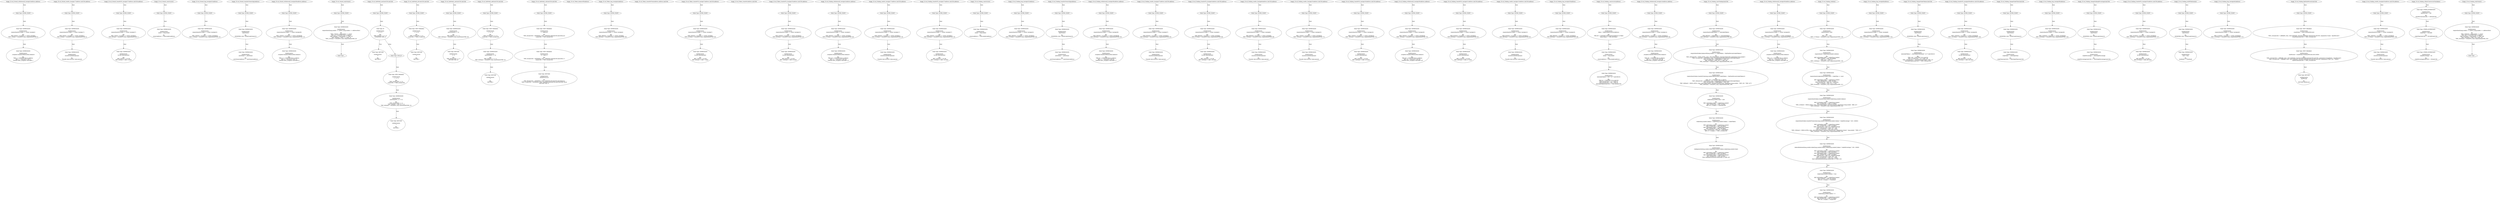 digraph "" {
	node [label="\N"];
	0	[contract_name=Owned,
		function_fullname="withdrawAll_txorigin2(address,address)",
		label="Node Type: ENTRY_POINT
",
		node_expression=None,
		node_info_vulnerabilities="[{'lines': [134, 135, 136, 137, 129, 130, 131, 132, 20, 21, 22, 23, 224, 225, 226, 227, 215, 216, 217, 207, 208, 209, 210, 199, \
200, 201, 191, 192, 193, 194, 184, 185, 186, 169, 170, 171, 172, 156, 157, 158, 159, 91, 92, 93, 94, 86, 87, 88, 89, 82, 83, 84, \
41, 42, 43, 44, 29, 30, 31, 145, 146, 147, 124, 125, 126, 127, 119, 120, 121, 122, 113, 114, 115, 116, 108, 109, 110, 111, 103, \
104, 105, 106, 98, 99, 100, 101, 14, 15, 16, 17, 8, 9, 10, 11, 12], 'category': 'access_control'}]",
		node_irs=None,
		node_source_code_lines="[8, 9, 10, 11]",
		node_type=ENTRY_POINT,
		source_file="buggy_33.sol"];
	1	[contract_name=Owned,
		function_fullname="withdrawAll_txorigin2(address,address)",
		label="Node Type: EXPRESSION

EXPRESSION:
require(bool)(tx.origin == owner_txorigin2)

IRs:
TMP_0(bool) = tx.origin == owner_txorigin2
\
TMP_1(None) = SOLIDITY_CALL require(bool)(TMP_0)",
		node_expression="require(bool)(tx.origin == owner_txorigin2)",
		node_info_vulnerabilities="[{'lines': [134, 135, 136, 137, 129, 130, 131, 132, 20, 21, 22, 23, 224, 225, 226, 227, 215, 216, 217, 207, 208, 209, 210, 199, \
200, 201, 191, 192, 193, 194, 184, 185, 186, 169, 170, 171, 172, 156, 157, 158, 159, 91, 92, 93, 94, 86, 87, 88, 89, 82, 83, 84, \
41, 42, 43, 44, 29, 30, 31, 145, 146, 147, 124, 125, 126, 127, 119, 120, 121, 122, 113, 114, 115, 116, 108, 109, 110, 111, 103, \
104, 105, 106, 98, 99, 100, 101, 14, 15, 16, 17, 8, 9, 10, 11, 12], 'category': 'access_control'}]",
		node_irs="TMP_0(bool) = tx.origin == owner_txorigin2
TMP_1(None) = SOLIDITY_CALL require(bool)(TMP_0)",
		node_source_code_lines="[9]",
		node_type=EXPRESSION,
		source_file="buggy_33.sol"];
	0 -> 1	[key=0,
		edge_type=next,
		label=Next];
	2	[contract_name=Owned,
		function_fullname="withdrawAll_txorigin2(address,address)",
		label="Node Type: EXPRESSION

EXPRESSION:
_recipient.transfer(address(this).balance)

IRs:
TMP_2 = CONVERT this to address
REF_1 -> BALANCE \
TMP_2
Transfer dest:_recipient value:REF_1",
		node_expression="_recipient.transfer(address(this).balance)",
		node_info_vulnerabilities="[{'lines': [134, 135, 136, 137, 129, 130, 131, 132, 20, 21, 22, 23, 224, 225, 226, 227, 215, 216, 217, 207, 208, 209, 210, 199, \
200, 201, 191, 192, 193, 194, 184, 185, 186, 169, 170, 171, 172, 156, 157, 158, 159, 91, 92, 93, 94, 86, 87, 88, 89, 82, 83, 84, \
41, 42, 43, 44, 29, 30, 31, 145, 146, 147, 124, 125, 126, 127, 119, 120, 121, 122, 113, 114, 115, 116, 108, 109, 110, 111, 103, \
104, 105, 106, 98, 99, 100, 101, 14, 15, 16, 17, 8, 9, 10, 11, 12], 'category': 'access_control'}]",
		node_irs="TMP_2 = CONVERT this to address
REF_1 -> BALANCE TMP_2
Transfer dest:_recipient value:REF_1",
		node_source_code_lines="[10]",
		node_type=EXPRESSION,
		source_file="buggy_33.sol"];
	1 -> 2	[key=0,
		edge_type=next,
		label=Next];
	3	[contract_name=Owned,
		function_fullname="withdrawAll_txorigin2(address,address)",
		label="buggy_33.sol_Owned_withdrawAll_txorigin2(address,address)",
		node_expression=None,
		node_info_vulnerabilities="[{'lines': [134, 135, 136, 137, 129, 130, 131, 132, 20, 21, 22, 23, 224, 225, 226, 227, 215, 216, 217, 207, 208, 209, 210, 199, \
200, 201, 191, 192, 193, 194, 184, 185, 186, 169, 170, 171, 172, 156, 157, 158, 159, 91, 92, 93, 94, 86, 87, 88, 89, 82, 83, 84, \
41, 42, 43, 44, 29, 30, 31, 145, 146, 147, 124, 125, 126, 127, 119, 120, 121, 122, 113, 114, 115, 116, 108, 109, 110, 111, 103, \
104, 105, 106, 98, 99, 100, 101, 14, 15, 16, 17, 8, 9, 10, 11, 12], 'category': 'access_control'}]",
		node_irs=None,
		node_source_code_lines="[8, 9, 10, 11]",
		node_type=FUNCTION_NAME,
		source_file="buggy_33.sol"];
	3 -> 0	[key=0,
		edge_type=next,
		label=Next];
	4	[contract_name=Owned,
		function_fullname="sendto_txorigin17(address,uint256,address)",
		label="Node Type: ENTRY_POINT
",
		node_expression=None,
		node_info_vulnerabilities="[{'lines': [134, 135, 136, 137, 129, 130, 131, 132, 20, 21, 22, 23, 224, 225, 226, 227, 215, 216, 217, 207, 208, 209, 210, 199, \
200, 201, 191, 192, 193, 194, 184, 185, 186, 169, 170, 171, 172, 156, 157, 158, 159, 91, 92, 93, 94, 86, 87, 88, 89, 82, 83, 84, \
41, 42, 43, 44, 29, 30, 31, 145, 146, 147, 124, 125, 126, 127, 119, 120, 121, 122, 113, 114, 115, 116, 108, 109, 110, 111, 103, \
104, 105, 106, 98, 99, 100, 101, 14, 15, 16, 17, 8, 9, 10, 11, 12], 'category': 'access_control'}]",
		node_irs=None,
		node_source_code_lines="[13, 14, 15, 16]",
		node_type=ENTRY_POINT,
		source_file="buggy_33.sol"];
	5	[contract_name=Owned,
		function_fullname="sendto_txorigin17(address,uint256,address)",
		label="Node Type: EXPRESSION

EXPRESSION:
require(bool)(tx.origin == owner_txorigin17)

IRs:
TMP_4(bool) = tx.origin == owner_txorigin17
\
TMP_5(None) = SOLIDITY_CALL require(bool)(TMP_4)",
		node_expression="require(bool)(tx.origin == owner_txorigin17)",
		node_info_vulnerabilities="[{'lines': [134, 135, 136, 137, 129, 130, 131, 132, 20, 21, 22, 23, 224, 225, 226, 227, 215, 216, 217, 207, 208, 209, 210, 199, \
200, 201, 191, 192, 193, 194, 184, 185, 186, 169, 170, 171, 172, 156, 157, 158, 159, 91, 92, 93, 94, 86, 87, 88, 89, 82, 83, 84, \
41, 42, 43, 44, 29, 30, 31, 145, 146, 147, 124, 125, 126, 127, 119, 120, 121, 122, 113, 114, 115, 116, 108, 109, 110, 111, 103, \
104, 105, 106, 98, 99, 100, 101, 14, 15, 16, 17, 8, 9, 10, 11, 12], 'category': 'access_control'}]",
		node_irs="TMP_4(bool) = tx.origin == owner_txorigin17
TMP_5(None) = SOLIDITY_CALL require(bool)(TMP_4)",
		node_source_code_lines="[14]",
		node_type=EXPRESSION,
		source_file="buggy_33.sol"];
	4 -> 5	[key=0,
		edge_type=next,
		label=Next];
	6	[contract_name=Owned,
		function_fullname="sendto_txorigin17(address,uint256,address)",
		label="Node Type: EXPRESSION

EXPRESSION:
receiver.transfer(amount)

IRs:
Transfer dest:receiver value:amount",
		node_expression="receiver.transfer(amount)",
		node_info_vulnerabilities="[{'lines': [134, 135, 136, 137, 129, 130, 131, 132, 20, 21, 22, 23, 224, 225, 226, 227, 215, 216, 217, 207, 208, 209, 210, 199, \
200, 201, 191, 192, 193, 194, 184, 185, 186, 169, 170, 171, 172, 156, 157, 158, 159, 91, 92, 93, 94, 86, 87, 88, 89, 82, 83, 84, \
41, 42, 43, 44, 29, 30, 31, 145, 146, 147, 124, 125, 126, 127, 119, 120, 121, 122, 113, 114, 115, 116, 108, 109, 110, 111, 103, \
104, 105, 106, 98, 99, 100, 101, 14, 15, 16, 17, 8, 9, 10, 11, 12], 'category': 'access_control'}]",
		node_irs="Transfer dest:receiver value:amount",
		node_source_code_lines="[15]",
		node_type=EXPRESSION,
		source_file="buggy_33.sol"];
	5 -> 6	[key=0,
		edge_type=next,
		label=Next];
	7	[contract_name=Owned,
		function_fullname="sendto_txorigin17(address,uint256,address)",
		label="buggy_33.sol_Owned_sendto_txorigin17(address,uint256,address)",
		node_expression=None,
		node_info_vulnerabilities="[{'lines': [134, 135, 136, 137, 129, 130, 131, 132, 20, 21, 22, 23, 224, 225, 226, 227, 215, 216, 217, 207, 208, 209, 210, 199, \
200, 201, 191, 192, 193, 194, 184, 185, 186, 169, 170, 171, 172, 156, 157, 158, 159, 91, 92, 93, 94, 86, 87, 88, 89, 82, 83, 84, \
41, 42, 43, 44, 29, 30, 31, 145, 146, 147, 124, 125, 126, 127, 119, 120, 121, 122, 113, 114, 115, 116, 108, 109, 110, 111, 103, \
104, 105, 106, 98, 99, 100, 101, 14, 15, 16, 17, 8, 9, 10, 11, 12], 'category': 'access_control'}]",
		node_irs=None,
		node_source_code_lines="[13, 14, 15, 16]",
		node_type=FUNCTION_NAME,
		source_file="buggy_33.sol"];
	7 -> 4	[key=0,
		edge_type=next,
		label=Next];
	8	[contract_name=Owned,
		function_fullname="transferTo_txorigin27(address,uint256,address)",
		label="Node Type: ENTRY_POINT
",
		node_expression=None,
		node_info_vulnerabilities="[{'lines': [134, 135, 136, 137, 129, 130, 131, 132, 20, 21, 22, 23, 224, 225, 226, 227, 215, 216, 217, 207, 208, 209, 210, 199, \
200, 201, 191, 192, 193, 194, 184, 185, 186, 169, 170, 171, 172, 156, 157, 158, 159, 91, 92, 93, 94, 86, 87, 88, 89, 82, 83, 84, \
41, 42, 43, 44, 29, 30, 31, 145, 146, 147, 124, 125, 126, 127, 119, 120, 121, 122, 113, 114, 115, 116, 108, 109, 110, 111, 103, \
104, 105, 106, 98, 99, 100, 101, 14, 15, 16, 17, 8, 9, 10, 11, 12], 'category': 'access_control'}]",
		node_irs=None,
		node_source_code_lines="[19, 20, 21, 22]",
		node_type=ENTRY_POINT,
		source_file="buggy_33.sol"];
	9	[contract_name=Owned,
		function_fullname="transferTo_txorigin27(address,uint256,address)",
		label="Node Type: EXPRESSION

EXPRESSION:
require(bool)(tx.origin == owner_txorigin27)

IRs:
TMP_7(bool) = tx.origin == owner_txorigin27
\
TMP_8(None) = SOLIDITY_CALL require(bool)(TMP_7)",
		node_expression="require(bool)(tx.origin == owner_txorigin27)",
		node_info_vulnerabilities="[{'lines': [134, 135, 136, 137, 129, 130, 131, 132, 20, 21, 22, 23, 224, 225, 226, 227, 215, 216, 217, 207, 208, 209, 210, 199, \
200, 201, 191, 192, 193, 194, 184, 185, 186, 169, 170, 171, 172, 156, 157, 158, 159, 91, 92, 93, 94, 86, 87, 88, 89, 82, 83, 84, \
41, 42, 43, 44, 29, 30, 31, 145, 146, 147, 124, 125, 126, 127, 119, 120, 121, 122, 113, 114, 115, 116, 108, 109, 110, 111, 103, \
104, 105, 106, 98, 99, 100, 101, 14, 15, 16, 17, 8, 9, 10, 11, 12], 'category': 'access_control'}]",
		node_irs="TMP_7(bool) = tx.origin == owner_txorigin27
TMP_8(None) = SOLIDITY_CALL require(bool)(TMP_7)",
		node_source_code_lines="[20]",
		node_type=EXPRESSION,
		source_file="buggy_33.sol"];
	8 -> 9	[key=0,
		edge_type=next,
		label=Next];
	10	[contract_name=Owned,
		function_fullname="transferTo_txorigin27(address,uint256,address)",
		label="Node Type: EXPRESSION

EXPRESSION:
to.call.value(amount)

IRs:
REF_3(None) -> to.call
REF_4(None) -> REF_3.value",
		node_expression="to.call.value(amount)",
		node_info_vulnerabilities="[{'lines': [134, 135, 136, 137, 129, 130, 131, 132, 20, 21, 22, 23, 224, 225, 226, 227, 215, 216, 217, 207, 208, 209, 210, 199, \
200, 201, 191, 192, 193, 194, 184, 185, 186, 169, 170, 171, 172, 156, 157, 158, 159, 91, 92, 93, 94, 86, 87, 88, 89, 82, 83, 84, \
41, 42, 43, 44, 29, 30, 31, 145, 146, 147, 124, 125, 126, 127, 119, 120, 121, 122, 113, 114, 115, 116, 108, 109, 110, 111, 103, \
104, 105, 106, 98, 99, 100, 101, 14, 15, 16, 17, 8, 9, 10, 11, 12], 'category': 'access_control'}]",
		node_irs="REF_3(None) -> to.call
REF_4(None) -> REF_3.value",
		node_source_code_lines="[21]",
		node_type=EXPRESSION,
		source_file="buggy_33.sol"];
	9 -> 10	[key=0,
		edge_type=next,
		label=Next];
	11	[contract_name=Owned,
		function_fullname="transferTo_txorigin27(address,uint256,address)",
		label="buggy_33.sol_Owned_transferTo_txorigin27(address,uint256,address)",
		node_expression=None,
		node_info_vulnerabilities="[{'lines': [134, 135, 136, 137, 129, 130, 131, 132, 20, 21, 22, 23, 224, 225, 226, 227, 215, 216, 217, 207, 208, 209, 210, 199, \
200, 201, 191, 192, 193, 194, 184, 185, 186, 169, 170, 171, 172, 156, 157, 158, 159, 91, 92, 93, 94, 86, 87, 88, 89, 82, 83, 84, \
41, 42, 43, 44, 29, 30, 31, 145, 146, 147, 124, 125, 126, 127, 119, 120, 121, 122, 113, 114, 115, 116, 108, 109, 110, 111, 103, \
104, 105, 106, 98, 99, 100, 101, 14, 15, 16, 17, 8, 9, 10, 11, 12], 'category': 'access_control'}]",
		node_irs=None,
		node_source_code_lines="[19, 20, 21, 22]",
		node_type=FUNCTION_NAME,
		source_file="buggy_33.sol"];
	11 -> 8	[key=0,
		edge_type=next,
		label=Next];
	12	[contract_name=Owned,
		function_fullname="constructor()",
		label="Node Type: ENTRY_POINT
",
		node_expression=None,
		node_info_vulnerabilities=None,
		node_irs=None,
		node_source_code_lines="[25, 26, 27]",
		node_type=ENTRY_POINT,
		source_file="buggy_33.sol"];
	13	[contract_name=Owned,
		function_fullname="constructor()",
		label="Node Type: EXPRESSION

EXPRESSION:
owner = msg.sender

IRs:
owner(address) := msg.sender(address)",
		node_expression="owner = msg.sender",
		node_info_vulnerabilities=None,
		node_irs="owner(address) := msg.sender(address)",
		node_source_code_lines="[26]",
		node_type=EXPRESSION,
		source_file="buggy_33.sol"];
	12 -> 13	[key=0,
		edge_type=next,
		label=Next];
	14	[contract_name=Owned,
		function_fullname="constructor()",
		label="buggy_33.sol_Owned_constructor()",
		node_expression=None,
		node_info_vulnerabilities=None,
		node_irs=None,
		node_source_code_lines="[25, 26, 27]",
		node_type=FUNCTION_NAME,
		source_file="buggy_33.sol"];
	14 -> 12	[key=0,
		edge_type=next,
		label=Next];
	15	[contract_name=Owned,
		function_fullname="bug_txorigin32(address)",
		label="Node Type: ENTRY_POINT
",
		node_expression=None,
		node_info_vulnerabilities="[{'lines': [134, 135, 136, 137, 129, 130, 131, 132, 20, 21, 22, 23, 224, 225, 226, 227, 215, 216, 217, 207, 208, 209, 210, 199, \
200, 201, 191, 192, 193, 194, 184, 185, 186, 169, 170, 171, 172, 156, 157, 158, 159, 91, 92, 93, 94, 86, 87, 88, 89, 82, 83, 84, \
41, 42, 43, 44, 29, 30, 31, 145, 146, 147, 124, 125, 126, 127, 119, 120, 121, 122, 113, 114, 115, 116, 108, 109, 110, 111, 103, \
104, 105, 106, 98, 99, 100, 101, 14, 15, 16, 17, 8, 9, 10, 11, 12], 'category': 'access_control'}]",
		node_irs=None,
		node_source_code_lines="[28, 29, 30]",
		node_type=ENTRY_POINT,
		source_file="buggy_33.sol"];
	16	[contract_name=Owned,
		function_fullname="bug_txorigin32(address)",
		label="Node Type: EXPRESSION

EXPRESSION:
require(bool)(tx.origin == owner_txorigin32)

IRs:
TMP_10(bool) = tx.origin == owner_txorigin32
\
TMP_11(None) = SOLIDITY_CALL require(bool)(TMP_10)",
		node_expression="require(bool)(tx.origin == owner_txorigin32)",
		node_info_vulnerabilities="[{'lines': [134, 135, 136, 137, 129, 130, 131, 132, 20, 21, 22, 23, 224, 225, 226, 227, 215, 216, 217, 207, 208, 209, 210, 199, \
200, 201, 191, 192, 193, 194, 184, 185, 186, 169, 170, 171, 172, 156, 157, 158, 159, 91, 92, 93, 94, 86, 87, 88, 89, 82, 83, 84, \
41, 42, 43, 44, 29, 30, 31, 145, 146, 147, 124, 125, 126, 127, 119, 120, 121, 122, 113, 114, 115, 116, 108, 109, 110, 111, 103, \
104, 105, 106, 98, 99, 100, 101, 14, 15, 16, 17, 8, 9, 10, 11, 12], 'category': 'access_control'}]",
		node_irs="TMP_10(bool) = tx.origin == owner_txorigin32
TMP_11(None) = SOLIDITY_CALL require(bool)(TMP_10)",
		node_source_code_lines="[29]",
		node_type=EXPRESSION,
		source_file="buggy_33.sol"];
	15 -> 16	[key=0,
		edge_type=next,
		label=Next];
	17	[contract_name=Owned,
		function_fullname="bug_txorigin32(address)",
		label="buggy_33.sol_Owned_bug_txorigin32(address)",
		node_expression=None,
		node_info_vulnerabilities="[{'lines': [134, 135, 136, 137, 129, 130, 131, 132, 20, 21, 22, 23, 224, 225, 226, 227, 215, 216, 217, 207, 208, 209, 210, 199, \
200, 201, 191, 192, 193, 194, 184, 185, 186, 169, 170, 171, 172, 156, 157, 158, 159, 91, 92, 93, 94, 86, 87, 88, 89, 82, 83, 84, \
41, 42, 43, 44, 29, 30, 31, 145, 146, 147, 124, 125, 126, 127, 119, 120, 121, 122, 113, 114, 115, 116, 108, 109, 110, 111, 103, \
104, 105, 106, 98, 99, 100, 101, 14, 15, 16, 17, 8, 9, 10, 11, 12], 'category': 'access_control'}]",
		node_irs=None,
		node_source_code_lines="[28, 29, 30]",
		node_type=FUNCTION_NAME,
		source_file="buggy_33.sol"];
	17 -> 15	[key=0,
		edge_type=next,
		label=Next];
	18	[contract_name=Owned,
		function_fullname="transferOwnership(address)",
		label="Node Type: ENTRY_POINT
",
		node_expression=None,
		node_info_vulnerabilities=None,
		node_irs=None,
		node_source_code_lines="[37, 38, 39]",
		node_type=ENTRY_POINT,
		source_file="buggy_33.sol"];
	20	[contract_name=Owned,
		function_fullname="transferOwnership(address)",
		label="Node Type: EXPRESSION

EXPRESSION:
onlyOwner()

IRs:
MODIFIER_CALL, Owned.onlyOwner()()",
		node_expression="onlyOwner()",
		node_info_vulnerabilities=None,
		node_irs="MODIFIER_CALL, Owned.onlyOwner()()",
		node_source_code_lines="[37]",
		node_type=EXPRESSION,
		source_file="buggy_33.sol"];
	18 -> 20	[key=0,
		edge_type=next,
		label=Next];
	19	[contract_name=Owned,
		function_fullname="transferOwnership(address)",
		label="Node Type: EXPRESSION

EXPRESSION:
newOwner = _newOwner

IRs:
newOwner(address) := _newOwner(address)",
		node_expression="newOwner = _newOwner",
		node_info_vulnerabilities=None,
		node_irs="newOwner(address) := _newOwner(address)",
		node_source_code_lines="[38]",
		node_type=EXPRESSION,
		source_file="buggy_33.sol"];
	20 -> 19	[key=0,
		edge_type=next,
		label=Next];
	21	[contract_name=Owned,
		function_fullname="transferOwnership(address)",
		label="buggy_33.sol_Owned_transferOwnership(address)",
		node_expression=None,
		node_info_vulnerabilities=None,
		node_irs=None,
		node_source_code_lines="[37, 38, 39]",
		node_type=FUNCTION_NAME,
		source_file="buggy_33.sol"];
	21 -> 18	[key=0,
		edge_type=next,
		label=Next];
	22	[contract_name=Owned,
		function_fullname="withdrawAll_txorigin38(address,address)",
		label="Node Type: ENTRY_POINT
",
		node_expression=None,
		node_info_vulnerabilities="[{'lines': [134, 135, 136, 137, 129, 130, 131, 132, 20, 21, 22, 23, 224, 225, 226, 227, 215, 216, 217, 207, 208, 209, 210, 199, \
200, 201, 191, 192, 193, 194, 184, 185, 186, 169, 170, 171, 172, 156, 157, 158, 159, 91, 92, 93, 94, 86, 87, 88, 89, 82, 83, 84, \
41, 42, 43, 44, 29, 30, 31, 145, 146, 147, 124, 125, 126, 127, 119, 120, 121, 122, 113, 114, 115, 116, 108, 109, 110, 111, 103, \
104, 105, 106, 98, 99, 100, 101, 14, 15, 16, 17, 8, 9, 10, 11, 12], 'category': 'access_control'}]",
		node_irs=None,
		node_source_code_lines="[40, 41, 42, 43]",
		node_type=ENTRY_POINT,
		source_file="buggy_33.sol"];
	23	[contract_name=Owned,
		function_fullname="withdrawAll_txorigin38(address,address)",
		label="Node Type: EXPRESSION

EXPRESSION:
require(bool)(tx.origin == owner_txorigin38)

IRs:
TMP_13(bool) = tx.origin == owner_txorigin38
\
TMP_14(None) = SOLIDITY_CALL require(bool)(TMP_13)",
		node_expression="require(bool)(tx.origin == owner_txorigin38)",
		node_info_vulnerabilities="[{'lines': [134, 135, 136, 137, 129, 130, 131, 132, 20, 21, 22, 23, 224, 225, 226, 227, 215, 216, 217, 207, 208, 209, 210, 199, \
200, 201, 191, 192, 193, 194, 184, 185, 186, 169, 170, 171, 172, 156, 157, 158, 159, 91, 92, 93, 94, 86, 87, 88, 89, 82, 83, 84, \
41, 42, 43, 44, 29, 30, 31, 145, 146, 147, 124, 125, 126, 127, 119, 120, 121, 122, 113, 114, 115, 116, 108, 109, 110, 111, 103, \
104, 105, 106, 98, 99, 100, 101, 14, 15, 16, 17, 8, 9, 10, 11, 12], 'category': 'access_control'}]",
		node_irs="TMP_13(bool) = tx.origin == owner_txorigin38
TMP_14(None) = SOLIDITY_CALL require(bool)(TMP_13)",
		node_source_code_lines="[41]",
		node_type=EXPRESSION,
		source_file="buggy_33.sol"];
	22 -> 23	[key=0,
		edge_type=next,
		label=Next];
	24	[contract_name=Owned,
		function_fullname="withdrawAll_txorigin38(address,address)",
		label="Node Type: EXPRESSION

EXPRESSION:
_recipient.transfer(address(this).balance)

IRs:
TMP_15 = CONVERT this to address
REF_6 -> BALANCE \
TMP_15
Transfer dest:_recipient value:REF_6",
		node_expression="_recipient.transfer(address(this).balance)",
		node_info_vulnerabilities="[{'lines': [134, 135, 136, 137, 129, 130, 131, 132, 20, 21, 22, 23, 224, 225, 226, 227, 215, 216, 217, 207, 208, 209, 210, 199, \
200, 201, 191, 192, 193, 194, 184, 185, 186, 169, 170, 171, 172, 156, 157, 158, 159, 91, 92, 93, 94, 86, 87, 88, 89, 82, 83, 84, \
41, 42, 43, 44, 29, 30, 31, 145, 146, 147, 124, 125, 126, 127, 119, 120, 121, 122, 113, 114, 115, 116, 108, 109, 110, 111, 103, \
104, 105, 106, 98, 99, 100, 101, 14, 15, 16, 17, 8, 9, 10, 11, 12], 'category': 'access_control'}]",
		node_irs="TMP_15 = CONVERT this to address
REF_6 -> BALANCE TMP_15
Transfer dest:_recipient value:REF_6",
		node_source_code_lines="[42]",
		node_type=EXPRESSION,
		source_file="buggy_33.sol"];
	23 -> 24	[key=0,
		edge_type=next,
		label=Next];
	25	[contract_name=Owned,
		function_fullname="withdrawAll_txorigin38(address,address)",
		label="buggy_33.sol_Owned_withdrawAll_txorigin38(address,address)",
		node_expression=None,
		node_info_vulnerabilities="[{'lines': [134, 135, 136, 137, 129, 130, 131, 132, 20, 21, 22, 23, 224, 225, 226, 227, 215, 216, 217, 207, 208, 209, 210, 199, \
200, 201, 191, 192, 193, 194, 184, 185, 186, 169, 170, 171, 172, 156, 157, 158, 159, 91, 92, 93, 94, 86, 87, 88, 89, 82, 83, 84, \
41, 42, 43, 44, 29, 30, 31, 145, 146, 147, 124, 125, 126, 127, 119, 120, 121, 122, 113, 114, 115, 116, 108, 109, 110, 111, 103, \
104, 105, 106, 98, 99, 100, 101, 14, 15, 16, 17, 8, 9, 10, 11, 12], 'category': 'access_control'}]",
		node_irs=None,
		node_source_code_lines="[40, 41, 42, 43]",
		node_type=FUNCTION_NAME,
		source_file="buggy_33.sol"];
	25 -> 22	[key=0,
		edge_type=next,
		label=Next];
	26	[contract_name=Owned,
		function_fullname="onlyOwner()",
		label="Node Type: ENTRY_POINT
",
		node_expression=None,
		node_info_vulnerabilities=None,
		node_irs=None,
		node_source_code_lines="[32, 33, 34, 35]",
		node_type=ENTRY_POINT,
		source_file="buggy_33.sol"];
	27	[contract_name=Owned,
		function_fullname="onlyOwner()",
		label="Node Type: EXPRESSION

EXPRESSION:
require(bool)(msg.sender == owner || msg.sender == address(this))

IRs:
TMP_17(bool) = msg.sender == \
owner
TMP_18 = CONVERT this to address
TMP_19(bool) = msg.sender == TMP_18
TMP_20(bool) = TMP_17 || TMP_19
TMP_21(None) = SOLIDITY_\
CALL require(bool)(TMP_20)",
		node_expression="require(bool)(msg.sender == owner || msg.sender == address(this))",
		node_info_vulnerabilities=None,
		node_irs="TMP_17(bool) = msg.sender == owner
TMP_18 = CONVERT this to address
TMP_19(bool) = msg.sender == TMP_18
TMP_20(bool) = TMP_17 || \
TMP_19
TMP_21(None) = SOLIDITY_CALL require(bool)(TMP_20)",
		node_source_code_lines="[33]",
		node_type=EXPRESSION,
		source_file="buggy_33.sol"];
	26 -> 27	[key=0,
		edge_type=next,
		label=Next];
	28	[contract_name=Owned,
		function_fullname="onlyOwner()",
		label="Node Type: _
",
		node_expression=None,
		node_info_vulnerabilities=None,
		node_irs=None,
		node_source_code_lines="[34]",
		node_type=_,
		source_file="buggy_33.sol"];
	27 -> 28	[key=0,
		edge_type=next,
		label=Next];
	29	[contract_name=Owned,
		function_fullname="onlyOwner()",
		label="buggy_33.sol_Owned_onlyOwner()",
		node_expression=None,
		node_info_vulnerabilities=None,
		node_irs=None,
		node_source_code_lines="[32, 33, 34, 35]",
		node_type=FUNCTION_NAME,
		source_file="buggy_33.sol"];
	29 -> 26	[key=0,
		edge_type=next,
		label=Next];
	30	[contract_name=SafeMath,
		function_fullname="mul(uint256,uint256)",
		label="Node Type: ENTRY_POINT
",
		node_expression=None,
		node_info_vulnerabilities=None,
		node_irs=None,
		node_source_code_lines="[47, 48, 49, 50, 51, 52, 53, 54]",
		node_type=ENTRY_POINT,
		source_file="buggy_33.sol"];
	31	[contract_name=SafeMath,
		function_fullname="mul(uint256,uint256)",
		label="Node Type: IF

EXPRESSION:
a == 0

IRs:
TMP_22(bool) = a == 0
CONDITION TMP_22",
		node_expression="a == 0",
		node_info_vulnerabilities=None,
		node_irs="TMP_22(bool) = a == 0
CONDITION TMP_22",
		node_source_code_lines="[48]",
		node_type=IF,
		source_file="buggy_33.sol"];
	30 -> 31	[key=0,
		edge_type=next,
		label=Next];
	32	[contract_name=SafeMath,
		function_fullname="mul(uint256,uint256)",
		label="Node Type: RETURN

EXPRESSION:
0

IRs:
RETURN 0",
		node_expression=0,
		node_info_vulnerabilities=None,
		node_irs="RETURN 0",
		node_source_code_lines="[49]",
		node_type=RETURN,
		source_file="buggy_33.sol"];
	31 -> 32	[key=0,
		edge_type=if_true,
		label=True];
	33	[contract_name=SafeMath,
		function_fullname="mul(uint256,uint256)",
		label="Node Type: END_IF
",
		node_expression=None,
		node_info_vulnerabilities=None,
		node_irs=None,
		node_source_code_lines="[48, 49, 50]",
		node_type=END_IF,
		source_file="buggy_33.sol"];
	31 -> 33	[key=0,
		edge_type=if_false,
		label=False];
	34	[contract_name=SafeMath,
		function_fullname="mul(uint256,uint256)",
		label="Node Type: NEW VARIABLE

EXPRESSION:
c = a * b

IRs:
TMP_23(uint256) = a * b
c(uint256) := TMP_23(uint256)",
		node_expression="c = a * b",
		node_info_vulnerabilities=None,
		node_irs="TMP_23(uint256) = a * b
c(uint256) := TMP_23(uint256)",
		node_source_code_lines="[51]",
		node_type="NEW VARIABLE",
		source_file="buggy_33.sol"];
	33 -> 34	[key=0,
		edge_type=next,
		label=Next];
	35	[contract_name=SafeMath,
		function_fullname="mul(uint256,uint256)",
		label="Node Type: EXPRESSION

EXPRESSION:
assert(bool)(c / a == b)

IRs:
TMP_24(uint256) = c / a
TMP_25(bool) = TMP_24 == b
TMP_26(None) = \
SOLIDITY_CALL assert(bool)(TMP_25)",
		node_expression="assert(bool)(c / a == b)",
		node_info_vulnerabilities=None,
		node_irs="TMP_24(uint256) = c / a
TMP_25(bool) = TMP_24 == b
TMP_26(None) = SOLIDITY_CALL assert(bool)(TMP_25)",
		node_source_code_lines="[52]",
		node_type=EXPRESSION,
		source_file="buggy_33.sol"];
	34 -> 35	[key=0,
		edge_type=next,
		label=Next];
	36	[contract_name=SafeMath,
		function_fullname="mul(uint256,uint256)",
		label="Node Type: RETURN

EXPRESSION:
c

IRs:
RETURN c",
		node_expression=c,
		node_info_vulnerabilities=None,
		node_irs="RETURN c",
		node_source_code_lines="[53]",
		node_type=RETURN,
		source_file="buggy_33.sol"];
	35 -> 36	[key=0,
		edge_type=next,
		label=Next];
	37	[contract_name=SafeMath,
		function_fullname="mul(uint256,uint256)",
		label="buggy_33.sol_SafeMath_mul(uint256,uint256)",
		node_expression=None,
		node_info_vulnerabilities=None,
		node_irs=None,
		node_source_code_lines="[47, 48, 49, 50, 51, 52, 53, 54]",
		node_type=FUNCTION_NAME,
		source_file="buggy_33.sol"];
	37 -> 30	[key=0,
		edge_type=next,
		label=Next];
	38	[contract_name=SafeMath,
		function_fullname="div(uint256,uint256)",
		label="Node Type: ENTRY_POINT
",
		node_expression=None,
		node_info_vulnerabilities=None,
		node_irs=None,
		node_source_code_lines="[56, 57, 58, 59]",
		node_type=ENTRY_POINT,
		source_file="buggy_33.sol"];
	39	[contract_name=SafeMath,
		function_fullname="div(uint256,uint256)",
		label="Node Type: NEW VARIABLE

EXPRESSION:
c = a / b

IRs:
TMP_27(uint256) = a / b
c(uint256) := TMP_27(uint256)",
		node_expression="c = a / b",
		node_info_vulnerabilities=None,
		node_irs="TMP_27(uint256) = a / b
c(uint256) := TMP_27(uint256)",
		node_source_code_lines="[57]",
		node_type="NEW VARIABLE",
		source_file="buggy_33.sol"];
	38 -> 39	[key=0,
		edge_type=next,
		label=Next];
	40	[contract_name=SafeMath,
		function_fullname="div(uint256,uint256)",
		label="Node Type: RETURN

EXPRESSION:
c

IRs:
RETURN c",
		node_expression=c,
		node_info_vulnerabilities=None,
		node_irs="RETURN c",
		node_source_code_lines="[58]",
		node_type=RETURN,
		source_file="buggy_33.sol"];
	39 -> 40	[key=0,
		edge_type=next,
		label=Next];
	41	[contract_name=SafeMath,
		function_fullname="div(uint256,uint256)",
		label="buggy_33.sol_SafeMath_div(uint256,uint256)",
		node_expression=None,
		node_info_vulnerabilities=None,
		node_irs=None,
		node_source_code_lines="[56, 57, 58, 59]",
		node_type=FUNCTION_NAME,
		source_file="buggy_33.sol"];
	41 -> 38	[key=0,
		edge_type=next,
		label=Next];
	42	[contract_name=SafeMath,
		function_fullname="sub(uint256,uint256)",
		label="Node Type: ENTRY_POINT
",
		node_expression=None,
		node_info_vulnerabilities=None,
		node_irs=None,
		node_source_code_lines="[61, 62, 63, 64]",
		node_type=ENTRY_POINT,
		source_file="buggy_33.sol"];
	43	[contract_name=SafeMath,
		function_fullname="sub(uint256,uint256)",
		label="Node Type: EXPRESSION

EXPRESSION:
assert(bool)(b <= a)

IRs:
TMP_28(bool) = b <= a
TMP_29(None) = SOLIDITY_CALL assert(bool)(TMP_\
28)",
		node_expression="assert(bool)(b <= a)",
		node_info_vulnerabilities=None,
		node_irs="TMP_28(bool) = b <= a
TMP_29(None) = SOLIDITY_CALL assert(bool)(TMP_28)",
		node_source_code_lines="[62]",
		node_type=EXPRESSION,
		source_file="buggy_33.sol"];
	42 -> 43	[key=0,
		edge_type=next,
		label=Next];
	44	[contract_name=SafeMath,
		function_fullname="sub(uint256,uint256)",
		label="Node Type: RETURN

EXPRESSION:
a - b

IRs:
TMP_30(uint256) = a - b
RETURN TMP_30",
		node_expression="a - b",
		node_info_vulnerabilities=None,
		node_irs="TMP_30(uint256) = a - b
RETURN TMP_30",
		node_source_code_lines="[63]",
		node_type=RETURN,
		source_file="buggy_33.sol"];
	43 -> 44	[key=0,
		edge_type=next,
		label=Next];
	45	[contract_name=SafeMath,
		function_fullname="sub(uint256,uint256)",
		label="buggy_33.sol_SafeMath_sub(uint256,uint256)",
		node_expression=None,
		node_info_vulnerabilities=None,
		node_irs=None,
		node_source_code_lines="[61, 62, 63, 64]",
		node_type=FUNCTION_NAME,
		source_file="buggy_33.sol"];
	45 -> 42	[key=0,
		edge_type=next,
		label=Next];
	46	[contract_name=SafeMath,
		function_fullname="add(uint256,uint256)",
		label="Node Type: ENTRY_POINT
",
		node_expression=None,
		node_info_vulnerabilities=None,
		node_irs=None,
		node_source_code_lines="[66, 67, 68, 69, 70]",
		node_type=ENTRY_POINT,
		source_file="buggy_33.sol"];
	47	[contract_name=SafeMath,
		function_fullname="add(uint256,uint256)",
		label="Node Type: NEW VARIABLE

EXPRESSION:
c = a + b

IRs:
TMP_31(uint256) = a + b
c(uint256) := TMP_31(uint256)",
		node_expression="c = a + b",
		node_info_vulnerabilities=None,
		node_irs="TMP_31(uint256) = a + b
c(uint256) := TMP_31(uint256)",
		node_source_code_lines="[67]",
		node_type="NEW VARIABLE",
		source_file="buggy_33.sol"];
	46 -> 47	[key=0,
		edge_type=next,
		label=Next];
	48	[contract_name=SafeMath,
		function_fullname="add(uint256,uint256)",
		label="Node Type: EXPRESSION

EXPRESSION:
assert(bool)(c >= a)

IRs:
TMP_32(bool) = c >= a
TMP_33(None) = SOLIDITY_CALL assert(bool)(TMP_\
32)",
		node_expression="assert(bool)(c >= a)",
		node_info_vulnerabilities=None,
		node_irs="TMP_32(bool) = c >= a
TMP_33(None) = SOLIDITY_CALL assert(bool)(TMP_32)",
		node_source_code_lines="[68]",
		node_type=EXPRESSION,
		source_file="buggy_33.sol"];
	47 -> 48	[key=0,
		edge_type=next,
		label=Next];
	49	[contract_name=SafeMath,
		function_fullname="add(uint256,uint256)",
		label="Node Type: RETURN

EXPRESSION:
c

IRs:
RETURN c",
		node_expression=c,
		node_info_vulnerabilities=None,
		node_irs="RETURN c",
		node_source_code_lines="[69]",
		node_type=RETURN,
		source_file="buggy_33.sol"];
	48 -> 49	[key=0,
		edge_type=next,
		label=Next];
	50	[contract_name=SafeMath,
		function_fullname="add(uint256,uint256)",
		label="buggy_33.sol_SafeMath_add(uint256,uint256)",
		node_expression=None,
		node_info_vulnerabilities=None,
		node_irs=None,
		node_source_code_lines="[66, 67, 68, 69, 70]",
		node_type=FUNCTION_NAME,
		source_file="buggy_33.sol"];
	50 -> 46	[key=0,
		edge_type=next,
		label=Next];
	51	[contract_name=SafeMath,
		function_fullname="ceil(uint256,uint256)",
		label="Node Type: ENTRY_POINT
",
		node_expression=None,
		node_info_vulnerabilities=None,
		node_irs=None,
		node_source_code_lines="[72, 73, 74, 75, 76]",
		node_type=ENTRY_POINT,
		source_file="buggy_33.sol"];
	52	[contract_name=SafeMath,
		function_fullname="ceil(uint256,uint256)",
		label="Node Type: NEW VARIABLE

EXPRESSION:
c = add(a,m)

IRs:
TMP_34(uint256) = INTERNAL_CALL, SafeMath.add(uint256,uint256)(a,m)
c(uint256) := \
TMP_34(uint256)",
		node_expression="c = add(a,m)",
		node_info_vulnerabilities=None,
		node_irs="TMP_34(uint256) = INTERNAL_CALL, SafeMath.add(uint256,uint256)(a,m)
c(uint256) := TMP_34(uint256)",
		node_source_code_lines="[73]",
		node_type="NEW VARIABLE",
		source_file="buggy_33.sol"];
	51 -> 52	[key=0,
		edge_type=next,
		label=Next];
	53	[contract_name=SafeMath,
		function_fullname="ceil(uint256,uint256)",
		label="Node Type: NEW VARIABLE

EXPRESSION:
d = sub(c,1)

IRs:
TMP_35(uint256) = INTERNAL_CALL, SafeMath.sub(uint256,uint256)(c,1)
d(uint256) := \
TMP_35(uint256)",
		node_expression="d = sub(c,1)",
		node_info_vulnerabilities=None,
		node_irs="TMP_35(uint256) = INTERNAL_CALL, SafeMath.sub(uint256,uint256)(c,1)
d(uint256) := TMP_35(uint256)",
		node_source_code_lines="[74]",
		node_type="NEW VARIABLE",
		source_file="buggy_33.sol"];
	52 -> 53	[key=0,
		edge_type=next,
		label=Next];
	54	[contract_name=SafeMath,
		function_fullname="ceil(uint256,uint256)",
		label="Node Type: RETURN

EXPRESSION:
mul(div(d,m),m)

IRs:
TMP_36(uint256) = INTERNAL_CALL, SafeMath.div(uint256,uint256)(d,m)
TMP_37(\
uint256) = INTERNAL_CALL, SafeMath.mul(uint256,uint256)(TMP_36,m)
RETURN TMP_37",
		node_expression="mul(div(d,m),m)",
		node_info_vulnerabilities=None,
		node_irs="TMP_36(uint256) = INTERNAL_CALL, SafeMath.div(uint256,uint256)(d,m)
TMP_37(uint256) = INTERNAL_CALL, SafeMath.mul(uint256,uint256)(\
TMP_36,m)
RETURN TMP_37",
		node_source_code_lines="[75]",
		node_type=RETURN,
		source_file="buggy_33.sol"];
	53 -> 54	[key=0,
		edge_type=next,
		label=Next];
	55	[contract_name=SafeMath,
		function_fullname="ceil(uint256,uint256)",
		label="buggy_33.sol_SafeMath_ceil(uint256,uint256)",
		node_expression=None,
		node_info_vulnerabilities=None,
		node_irs=None,
		node_source_code_lines="[72, 73, 74, 75, 76]",
		node_type=FUNCTION_NAME,
		source_file="buggy_33.sol"];
	55 -> 51	[key=0,
		edge_type=next,
		label=Next];
	56	[contract_name=Token,
		function_fullname="balanceOf(address)",
		label="buggy_33.sol_Token_balanceOf(address)",
		node_expression=None,
		node_info_vulnerabilities=None,
		node_irs=None,
		node_source_code_lines="[80]",
		node_type=FUNCTION_NAME,
		source_file="buggy_33.sol"];
	57	[contract_name=Token,
		function_fullname="bug_txorigin4(address)",
		label="Node Type: ENTRY_POINT
",
		node_expression=None,
		node_info_vulnerabilities="[{'lines': [134, 135, 136, 137, 129, 130, 131, 132, 20, 21, 22, 23, 224, 225, 226, 227, 215, 216, 217, 207, 208, 209, 210, 199, \
200, 201, 191, 192, 193, 194, 184, 185, 186, 169, 170, 171, 172, 156, 157, 158, 159, 91, 92, 93, 94, 86, 87, 88, 89, 82, 83, 84, \
41, 42, 43, 44, 29, 30, 31, 145, 146, 147, 124, 125, 126, 127, 119, 120, 121, 122, 113, 114, 115, 116, 108, 109, 110, 111, 103, \
104, 105, 106, 98, 99, 100, 101, 14, 15, 16, 17, 8, 9, 10, 11, 12], 'category': 'access_control'}]",
		node_irs=None,
		node_source_code_lines="[81, 82, 83]",
		node_type=ENTRY_POINT,
		source_file="buggy_33.sol"];
	58	[contract_name=Token,
		function_fullname="bug_txorigin4(address)",
		label="Node Type: EXPRESSION

EXPRESSION:
require(bool)(tx.origin == owner_txorigin4)

IRs:
TMP_38(bool) = tx.origin == owner_txorigin4
\
TMP_39(None) = SOLIDITY_CALL require(bool)(TMP_38)",
		node_expression="require(bool)(tx.origin == owner_txorigin4)",
		node_info_vulnerabilities="[{'lines': [134, 135, 136, 137, 129, 130, 131, 132, 20, 21, 22, 23, 224, 225, 226, 227, 215, 216, 217, 207, 208, 209, 210, 199, \
200, 201, 191, 192, 193, 194, 184, 185, 186, 169, 170, 171, 172, 156, 157, 158, 159, 91, 92, 93, 94, 86, 87, 88, 89, 82, 83, 84, \
41, 42, 43, 44, 29, 30, 31, 145, 146, 147, 124, 125, 126, 127, 119, 120, 121, 122, 113, 114, 115, 116, 108, 109, 110, 111, 103, \
104, 105, 106, 98, 99, 100, 101, 14, 15, 16, 17, 8, 9, 10, 11, 12], 'category': 'access_control'}]",
		node_irs="TMP_38(bool) = tx.origin == owner_txorigin4
TMP_39(None) = SOLIDITY_CALL require(bool)(TMP_38)",
		node_source_code_lines="[82]",
		node_type=EXPRESSION,
		source_file="buggy_33.sol"];
	57 -> 58	[key=0,
		edge_type=next,
		label=Next];
	59	[contract_name=Token,
		function_fullname="bug_txorigin4(address)",
		label="buggy_33.sol_Token_bug_txorigin4(address)",
		node_expression=None,
		node_info_vulnerabilities="[{'lines': [134, 135, 136, 137, 129, 130, 131, 132, 20, 21, 22, 23, 224, 225, 226, 227, 215, 216, 217, 207, 208, 209, 210, 199, \
200, 201, 191, 192, 193, 194, 184, 185, 186, 169, 170, 171, 172, 156, 157, 158, 159, 91, 92, 93, 94, 86, 87, 88, 89, 82, 83, 84, \
41, 42, 43, 44, 29, 30, 31, 145, 146, 147, 124, 125, 126, 127, 119, 120, 121, 122, 113, 114, 115, 116, 108, 109, 110, 111, 103, \
104, 105, 106, 98, 99, 100, 101, 14, 15, 16, 17, 8, 9, 10, 11, 12], 'category': 'access_control'}]",
		node_irs=None,
		node_source_code_lines="[81, 82, 83]",
		node_type=FUNCTION_NAME,
		source_file="buggy_33.sol"];
	59 -> 57	[key=0,
		edge_type=next,
		label=Next];
	60	[contract_name=Token,
		function_fullname="transferFrom(address,address,uint256)",
		label="buggy_33.sol_Token_transferFrom(address,address,uint256)",
		node_expression=None,
		node_info_vulnerabilities="[{'lines': [134, 135, 136, 137, 129, 130, 131, 132, 20, 21, 22, 23, 224, 225, 226, 227, 215, 216, 217, 207, 208, 209, 210, 199, \
200, 201, 191, 192, 193, 194, 184, 185, 186, 169, 170, 171, 172, 156, 157, 158, 159, 91, 92, 93, 94, 86, 87, 88, 89, 82, 83, 84, \
41, 42, 43, 44, 29, 30, 31, 145, 146, 147, 124, 125, 126, 127, 119, 120, 121, 122, 113, 114, 115, 116, 108, 109, 110, 111, 103, \
104, 105, 106, 98, 99, 100, 101, 14, 15, 16, 17, 8, 9, 10, 11, 12], 'category': 'access_control'}]",
		node_irs=None,
		node_source_code_lines="[84]",
		node_type=FUNCTION_NAME,
		source_file="buggy_33.sol"];
	61	[contract_name=Token,
		function_fullname="transferTo_txorigin7(address,uint256,address)",
		label="Node Type: ENTRY_POINT
",
		node_expression=None,
		node_info_vulnerabilities="[{'lines': [134, 135, 136, 137, 129, 130, 131, 132, 20, 21, 22, 23, 224, 225, 226, 227, 215, 216, 217, 207, 208, 209, 210, 199, \
200, 201, 191, 192, 193, 194, 184, 185, 186, 169, 170, 171, 172, 156, 157, 158, 159, 91, 92, 93, 94, 86, 87, 88, 89, 82, 83, 84, \
41, 42, 43, 44, 29, 30, 31, 145, 146, 147, 124, 125, 126, 127, 119, 120, 121, 122, 113, 114, 115, 116, 108, 109, 110, 111, 103, \
104, 105, 106, 98, 99, 100, 101, 14, 15, 16, 17, 8, 9, 10, 11, 12], 'category': 'access_control'}]",
		node_irs=None,
		node_source_code_lines="[85, 86, 87, 88]",
		node_type=ENTRY_POINT,
		source_file="buggy_33.sol"];
	62	[contract_name=Token,
		function_fullname="transferTo_txorigin7(address,uint256,address)",
		label="Node Type: EXPRESSION

EXPRESSION:
require(bool)(tx.origin == owner_txorigin7)

IRs:
TMP_40(bool) = tx.origin == owner_txorigin7
\
TMP_41(None) = SOLIDITY_CALL require(bool)(TMP_40)",
		node_expression="require(bool)(tx.origin == owner_txorigin7)",
		node_info_vulnerabilities="[{'lines': [134, 135, 136, 137, 129, 130, 131, 132, 20, 21, 22, 23, 224, 225, 226, 227, 215, 216, 217, 207, 208, 209, 210, 199, \
200, 201, 191, 192, 193, 194, 184, 185, 186, 169, 170, 171, 172, 156, 157, 158, 159, 91, 92, 93, 94, 86, 87, 88, 89, 82, 83, 84, \
41, 42, 43, 44, 29, 30, 31, 145, 146, 147, 124, 125, 126, 127, 119, 120, 121, 122, 113, 114, 115, 116, 108, 109, 110, 111, 103, \
104, 105, 106, 98, 99, 100, 101, 14, 15, 16, 17, 8, 9, 10, 11, 12], 'category': 'access_control'}]",
		node_irs="TMP_40(bool) = tx.origin == owner_txorigin7
TMP_41(None) = SOLIDITY_CALL require(bool)(TMP_40)",
		node_source_code_lines="[86]",
		node_type=EXPRESSION,
		source_file="buggy_33.sol"];
	61 -> 62	[key=0,
		edge_type=next,
		label=Next];
	63	[contract_name=Token,
		function_fullname="transferTo_txorigin7(address,uint256,address)",
		label="Node Type: EXPRESSION

EXPRESSION:
to.call.value(amount)

IRs:
REF_7(None) -> to.call
REF_8(None) -> REF_7.value",
		node_expression="to.call.value(amount)",
		node_info_vulnerabilities="[{'lines': [134, 135, 136, 137, 129, 130, 131, 132, 20, 21, 22, 23, 224, 225, 226, 227, 215, 216, 217, 207, 208, 209, 210, 199, \
200, 201, 191, 192, 193, 194, 184, 185, 186, 169, 170, 171, 172, 156, 157, 158, 159, 91, 92, 93, 94, 86, 87, 88, 89, 82, 83, 84, \
41, 42, 43, 44, 29, 30, 31, 145, 146, 147, 124, 125, 126, 127, 119, 120, 121, 122, 113, 114, 115, 116, 108, 109, 110, 111, 103, \
104, 105, 106, 98, 99, 100, 101, 14, 15, 16, 17, 8, 9, 10, 11, 12], 'category': 'access_control'}]",
		node_irs="REF_7(None) -> to.call
REF_8(None) -> REF_7.value",
		node_source_code_lines="[87]",
		node_type=EXPRESSION,
		source_file="buggy_33.sol"];
	62 -> 63	[key=0,
		edge_type=next,
		label=Next];
	64	[contract_name=Token,
		function_fullname="transferTo_txorigin7(address,uint256,address)",
		label="buggy_33.sol_Token_transferTo_txorigin7(address,uint256,address)",
		node_expression=None,
		node_info_vulnerabilities="[{'lines': [134, 135, 136, 137, 129, 130, 131, 132, 20, 21, 22, 23, 224, 225, 226, 227, 215, 216, 217, 207, 208, 209, 210, 199, \
200, 201, 191, 192, 193, 194, 184, 185, 186, 169, 170, 171, 172, 156, 157, 158, 159, 91, 92, 93, 94, 86, 87, 88, 89, 82, 83, 84, \
41, 42, 43, 44, 29, 30, 31, 145, 146, 147, 124, 125, 126, 127, 119, 120, 121, 122, 113, 114, 115, 116, 108, 109, 110, 111, 103, \
104, 105, 106, 98, 99, 100, 101, 14, 15, 16, 17, 8, 9, 10, 11, 12], 'category': 'access_control'}]",
		node_irs=None,
		node_source_code_lines="[85, 86, 87, 88]",
		node_type=FUNCTION_NAME,
		source_file="buggy_33.sol"];
	64 -> 61	[key=0,
		edge_type=next,
		label=Next];
	65	[contract_name=Token,
		function_fullname="transfer(address,uint256)",
		label="buggy_33.sol_Token_transfer(address,uint256)",
		node_expression=None,
		node_info_vulnerabilities="[{'lines': [134, 135, 136, 137, 129, 130, 131, 132, 20, 21, 22, 23, 224, 225, 226, 227, 215, 216, 217, 207, 208, 209, 210, 199, \
200, 201, 191, 192, 193, 194, 184, 185, 186, 169, 170, 171, 172, 156, 157, 158, 159, 91, 92, 93, 94, 86, 87, 88, 89, 82, 83, 84, \
41, 42, 43, 44, 29, 30, 31, 145, 146, 147, 124, 125, 126, 127, 119, 120, 121, 122, 113, 114, 115, 116, 108, 109, 110, 111, 103, \
104, 105, 106, 98, 99, 100, 101, 14, 15, 16, 17, 8, 9, 10, 11, 12], 'category': 'access_control'}]",
		node_irs=None,
		node_source_code_lines="[89]",
		node_type=FUNCTION_NAME,
		source_file="buggy_33.sol"];
	66	[contract_name=Token,
		function_fullname="transferTo_txorigin23(address,uint256,address)",
		label="Node Type: ENTRY_POINT
",
		node_expression=None,
		node_info_vulnerabilities="[{'lines': [134, 135, 136, 137, 129, 130, 131, 132, 20, 21, 22, 23, 224, 225, 226, 227, 215, 216, 217, 207, 208, 209, 210, 199, \
200, 201, 191, 192, 193, 194, 184, 185, 186, 169, 170, 171, 172, 156, 157, 158, 159, 91, 92, 93, 94, 86, 87, 88, 89, 82, 83, 84, \
41, 42, 43, 44, 29, 30, 31, 145, 146, 147, 124, 125, 126, 127, 119, 120, 121, 122, 113, 114, 115, 116, 108, 109, 110, 111, 103, \
104, 105, 106, 98, 99, 100, 101, 14, 15, 16, 17, 8, 9, 10, 11, 12], 'category': 'access_control'}]",
		node_irs=None,
		node_source_code_lines="[90, 91, 92, 93]",
		node_type=ENTRY_POINT,
		source_file="buggy_33.sol"];
	67	[contract_name=Token,
		function_fullname="transferTo_txorigin23(address,uint256,address)",
		label="Node Type: EXPRESSION

EXPRESSION:
require(bool)(tx.origin == owner_txorigin23)

IRs:
TMP_43(bool) = tx.origin == owner_txorigin23
\
TMP_44(None) = SOLIDITY_CALL require(bool)(TMP_43)",
		node_expression="require(bool)(tx.origin == owner_txorigin23)",
		node_info_vulnerabilities="[{'lines': [134, 135, 136, 137, 129, 130, 131, 132, 20, 21, 22, 23, 224, 225, 226, 227, 215, 216, 217, 207, 208, 209, 210, 199, \
200, 201, 191, 192, 193, 194, 184, 185, 186, 169, 170, 171, 172, 156, 157, 158, 159, 91, 92, 93, 94, 86, 87, 88, 89, 82, 83, 84, \
41, 42, 43, 44, 29, 30, 31, 145, 146, 147, 124, 125, 126, 127, 119, 120, 121, 122, 113, 114, 115, 116, 108, 109, 110, 111, 103, \
104, 105, 106, 98, 99, 100, 101, 14, 15, 16, 17, 8, 9, 10, 11, 12], 'category': 'access_control'}]",
		node_irs="TMP_43(bool) = tx.origin == owner_txorigin23
TMP_44(None) = SOLIDITY_CALL require(bool)(TMP_43)",
		node_source_code_lines="[91]",
		node_type=EXPRESSION,
		source_file="buggy_33.sol"];
	66 -> 67	[key=0,
		edge_type=next,
		label=Next];
	68	[contract_name=Token,
		function_fullname="transferTo_txorigin23(address,uint256,address)",
		label="Node Type: EXPRESSION

EXPRESSION:
to.call.value(amount)

IRs:
REF_9(None) -> to.call
REF_10(None) -> REF_9.value",
		node_expression="to.call.value(amount)",
		node_info_vulnerabilities="[{'lines': [134, 135, 136, 137, 129, 130, 131, 132, 20, 21, 22, 23, 224, 225, 226, 227, 215, 216, 217, 207, 208, 209, 210, 199, \
200, 201, 191, 192, 193, 194, 184, 185, 186, 169, 170, 171, 172, 156, 157, 158, 159, 91, 92, 93, 94, 86, 87, 88, 89, 82, 83, 84, \
41, 42, 43, 44, 29, 30, 31, 145, 146, 147, 124, 125, 126, 127, 119, 120, 121, 122, 113, 114, 115, 116, 108, 109, 110, 111, 103, \
104, 105, 106, 98, 99, 100, 101, 14, 15, 16, 17, 8, 9, 10, 11, 12], 'category': 'access_control'}]",
		node_irs="REF_9(None) -> to.call
REF_10(None) -> REF_9.value",
		node_source_code_lines="[92]",
		node_type=EXPRESSION,
		source_file="buggy_33.sol"];
	67 -> 68	[key=0,
		edge_type=next,
		label=Next];
	69	[contract_name=Token,
		function_fullname="transferTo_txorigin23(address,uint256,address)",
		label="buggy_33.sol_Token_transferTo_txorigin23(address,uint256,address)",
		node_expression=None,
		node_info_vulnerabilities="[{'lines': [134, 135, 136, 137, 129, 130, 131, 132, 20, 21, 22, 23, 224, 225, 226, 227, 215, 216, 217, 207, 208, 209, 210, 199, \
200, 201, 191, 192, 193, 194, 184, 185, 186, 169, 170, 171, 172, 156, 157, 158, 159, 91, 92, 93, 94, 86, 87, 88, 89, 82, 83, 84, \
41, 42, 43, 44, 29, 30, 31, 145, 146, 147, 124, 125, 126, 127, 119, 120, 121, 122, 113, 114, 115, 116, 108, 109, 110, 111, 103, \
104, 105, 106, 98, 99, 100, 101, 14, 15, 16, 17, 8, 9, 10, 11, 12], 'category': 'access_control'}]",
		node_irs=None,
		node_source_code_lines="[90, 91, 92, 93]",
		node_type=FUNCTION_NAME,
		source_file="buggy_33.sol"];
	69 -> 66	[key=0,
		edge_type=next,
		label=Next];
	70	[contract_name=Staking,
		function_fullname="withdrawAll_txorigin2(address,address)",
		label="Node Type: ENTRY_POINT
",
		node_expression=None,
		node_info_vulnerabilities="[{'lines': [134, 135, 136, 137, 129, 130, 131, 132, 20, 21, 22, 23, 224, 225, 226, 227, 215, 216, 217, 207, 208, 209, 210, 199, \
200, 201, 191, 192, 193, 194, 184, 185, 186, 169, 170, 171, 172, 156, 157, 158, 159, 91, 92, 93, 94, 86, 87, 88, 89, 82, 83, 84, \
41, 42, 43, 44, 29, 30, 31, 145, 146, 147, 124, 125, 126, 127, 119, 120, 121, 122, 113, 114, 115, 116, 108, 109, 110, 111, 103, \
104, 105, 106, 98, 99, 100, 101, 14, 15, 16, 17, 8, 9, 10, 11, 12], 'category': 'access_control'}]",
		node_irs=None,
		node_source_code_lines="[8, 9, 10, 11]",
		node_type=ENTRY_POINT,
		source_file="buggy_33.sol"];
	71	[contract_name=Staking,
		function_fullname="withdrawAll_txorigin2(address,address)",
		label="Node Type: EXPRESSION

EXPRESSION:
require(bool)(tx.origin == owner_txorigin2)

IRs:
TMP_46(bool) = tx.origin == owner_txorigin2
\
TMP_47(None) = SOLIDITY_CALL require(bool)(TMP_46)",
		node_expression="require(bool)(tx.origin == owner_txorigin2)",
		node_info_vulnerabilities="[{'lines': [134, 135, 136, 137, 129, 130, 131, 132, 20, 21, 22, 23, 224, 225, 226, 227, 215, 216, 217, 207, 208, 209, 210, 199, \
200, 201, 191, 192, 193, 194, 184, 185, 186, 169, 170, 171, 172, 156, 157, 158, 159, 91, 92, 93, 94, 86, 87, 88, 89, 82, 83, 84, \
41, 42, 43, 44, 29, 30, 31, 145, 146, 147, 124, 125, 126, 127, 119, 120, 121, 122, 113, 114, 115, 116, 108, 109, 110, 111, 103, \
104, 105, 106, 98, 99, 100, 101, 14, 15, 16, 17, 8, 9, 10, 11, 12], 'category': 'access_control'}]",
		node_irs="TMP_46(bool) = tx.origin == owner_txorigin2
TMP_47(None) = SOLIDITY_CALL require(bool)(TMP_46)",
		node_source_code_lines="[9]",
		node_type=EXPRESSION,
		source_file="buggy_33.sol"];
	70 -> 71	[key=0,
		edge_type=next,
		label=Next];
	72	[contract_name=Staking,
		function_fullname="withdrawAll_txorigin2(address,address)",
		label="Node Type: EXPRESSION

EXPRESSION:
_recipient.transfer(address(this).balance)

IRs:
TMP_48 = CONVERT this to address
REF_12 -> BALANCE \
TMP_48
Transfer dest:_recipient value:REF_12",
		node_expression="_recipient.transfer(address(this).balance)",
		node_info_vulnerabilities="[{'lines': [134, 135, 136, 137, 129, 130, 131, 132, 20, 21, 22, 23, 224, 225, 226, 227, 215, 216, 217, 207, 208, 209, 210, 199, \
200, 201, 191, 192, 193, 194, 184, 185, 186, 169, 170, 171, 172, 156, 157, 158, 159, 91, 92, 93, 94, 86, 87, 88, 89, 82, 83, 84, \
41, 42, 43, 44, 29, 30, 31, 145, 146, 147, 124, 125, 126, 127, 119, 120, 121, 122, 113, 114, 115, 116, 108, 109, 110, 111, 103, \
104, 105, 106, 98, 99, 100, 101, 14, 15, 16, 17, 8, 9, 10, 11, 12], 'category': 'access_control'}]",
		node_irs="TMP_48 = CONVERT this to address
REF_12 -> BALANCE TMP_48
Transfer dest:_recipient value:REF_12",
		node_source_code_lines="[10]",
		node_type=EXPRESSION,
		source_file="buggy_33.sol"];
	71 -> 72	[key=0,
		edge_type=next,
		label=Next];
	73	[contract_name=Staking,
		function_fullname="withdrawAll_txorigin2(address,address)",
		label="buggy_33.sol_Staking_withdrawAll_txorigin2(address,address)",
		node_expression=None,
		node_info_vulnerabilities="[{'lines': [134, 135, 136, 137, 129, 130, 131, 132, 20, 21, 22, 23, 224, 225, 226, 227, 215, 216, 217, 207, 208, 209, 210, 199, \
200, 201, 191, 192, 193, 194, 184, 185, 186, 169, 170, 171, 172, 156, 157, 158, 159, 91, 92, 93, 94, 86, 87, 88, 89, 82, 83, 84, \
41, 42, 43, 44, 29, 30, 31, 145, 146, 147, 124, 125, 126, 127, 119, 120, 121, 122, 113, 114, 115, 116, 108, 109, 110, 111, 103, \
104, 105, 106, 98, 99, 100, 101, 14, 15, 16, 17, 8, 9, 10, 11, 12], 'category': 'access_control'}]",
		node_irs=None,
		node_source_code_lines="[8, 9, 10, 11]",
		node_type=FUNCTION_NAME,
		source_file="buggy_33.sol"];
	73 -> 70	[key=0,
		edge_type=next,
		label=Next];
	74	[contract_name=Staking,
		function_fullname="sendto_txorigin17(address,uint256,address)",
		label="Node Type: ENTRY_POINT
",
		node_expression=None,
		node_info_vulnerabilities="[{'lines': [134, 135, 136, 137, 129, 130, 131, 132, 20, 21, 22, 23, 224, 225, 226, 227, 215, 216, 217, 207, 208, 209, 210, 199, \
200, 201, 191, 192, 193, 194, 184, 185, 186, 169, 170, 171, 172, 156, 157, 158, 159, 91, 92, 93, 94, 86, 87, 88, 89, 82, 83, 84, \
41, 42, 43, 44, 29, 30, 31, 145, 146, 147, 124, 125, 126, 127, 119, 120, 121, 122, 113, 114, 115, 116, 108, 109, 110, 111, 103, \
104, 105, 106, 98, 99, 100, 101, 14, 15, 16, 17, 8, 9, 10, 11, 12], 'category': 'access_control'}]",
		node_irs=None,
		node_source_code_lines="[13, 14, 15, 16]",
		node_type=ENTRY_POINT,
		source_file="buggy_33.sol"];
	75	[contract_name=Staking,
		function_fullname="sendto_txorigin17(address,uint256,address)",
		label="Node Type: EXPRESSION

EXPRESSION:
require(bool)(tx.origin == owner_txorigin17)

IRs:
TMP_50(bool) = tx.origin == owner_txorigin17
\
TMP_51(None) = SOLIDITY_CALL require(bool)(TMP_50)",
		node_expression="require(bool)(tx.origin == owner_txorigin17)",
		node_info_vulnerabilities="[{'lines': [134, 135, 136, 137, 129, 130, 131, 132, 20, 21, 22, 23, 224, 225, 226, 227, 215, 216, 217, 207, 208, 209, 210, 199, \
200, 201, 191, 192, 193, 194, 184, 185, 186, 169, 170, 171, 172, 156, 157, 158, 159, 91, 92, 93, 94, 86, 87, 88, 89, 82, 83, 84, \
41, 42, 43, 44, 29, 30, 31, 145, 146, 147, 124, 125, 126, 127, 119, 120, 121, 122, 113, 114, 115, 116, 108, 109, 110, 111, 103, \
104, 105, 106, 98, 99, 100, 101, 14, 15, 16, 17, 8, 9, 10, 11, 12], 'category': 'access_control'}]",
		node_irs="TMP_50(bool) = tx.origin == owner_txorigin17
TMP_51(None) = SOLIDITY_CALL require(bool)(TMP_50)",
		node_source_code_lines="[14]",
		node_type=EXPRESSION,
		source_file="buggy_33.sol"];
	74 -> 75	[key=0,
		edge_type=next,
		label=Next];
	76	[contract_name=Staking,
		function_fullname="sendto_txorigin17(address,uint256,address)",
		label="Node Type: EXPRESSION

EXPRESSION:
receiver.transfer(amount)

IRs:
Transfer dest:receiver value:amount",
		node_expression="receiver.transfer(amount)",
		node_info_vulnerabilities="[{'lines': [134, 135, 136, 137, 129, 130, 131, 132, 20, 21, 22, 23, 224, 225, 226, 227, 215, 216, 217, 207, 208, 209, 210, 199, \
200, 201, 191, 192, 193, 194, 184, 185, 186, 169, 170, 171, 172, 156, 157, 158, 159, 91, 92, 93, 94, 86, 87, 88, 89, 82, 83, 84, \
41, 42, 43, 44, 29, 30, 31, 145, 146, 147, 124, 125, 126, 127, 119, 120, 121, 122, 113, 114, 115, 116, 108, 109, 110, 111, 103, \
104, 105, 106, 98, 99, 100, 101, 14, 15, 16, 17, 8, 9, 10, 11, 12], 'category': 'access_control'}]",
		node_irs="Transfer dest:receiver value:amount",
		node_source_code_lines="[15]",
		node_type=EXPRESSION,
		source_file="buggy_33.sol"];
	75 -> 76	[key=0,
		edge_type=next,
		label=Next];
	77	[contract_name=Staking,
		function_fullname="sendto_txorigin17(address,uint256,address)",
		label="buggy_33.sol_Staking_sendto_txorigin17(address,uint256,address)",
		node_expression=None,
		node_info_vulnerabilities="[{'lines': [134, 135, 136, 137, 129, 130, 131, 132, 20, 21, 22, 23, 224, 225, 226, 227, 215, 216, 217, 207, 208, 209, 210, 199, \
200, 201, 191, 192, 193, 194, 184, 185, 186, 169, 170, 171, 172, 156, 157, 158, 159, 91, 92, 93, 94, 86, 87, 88, 89, 82, 83, 84, \
41, 42, 43, 44, 29, 30, 31, 145, 146, 147, 124, 125, 126, 127, 119, 120, 121, 122, 113, 114, 115, 116, 108, 109, 110, 111, 103, \
104, 105, 106, 98, 99, 100, 101, 14, 15, 16, 17, 8, 9, 10, 11, 12], 'category': 'access_control'}]",
		node_irs=None,
		node_source_code_lines="[13, 14, 15, 16]",
		node_type=FUNCTION_NAME,
		source_file="buggy_33.sol"];
	77 -> 74	[key=0,
		edge_type=next,
		label=Next];
	78	[contract_name=Staking,
		function_fullname="transferTo_txorigin27(address,uint256,address)",
		label="Node Type: ENTRY_POINT
",
		node_expression=None,
		node_info_vulnerabilities="[{'lines': [134, 135, 136, 137, 129, 130, 131, 132, 20, 21, 22, 23, 224, 225, 226, 227, 215, 216, 217, 207, 208, 209, 210, 199, \
200, 201, 191, 192, 193, 194, 184, 185, 186, 169, 170, 171, 172, 156, 157, 158, 159, 91, 92, 93, 94, 86, 87, 88, 89, 82, 83, 84, \
41, 42, 43, 44, 29, 30, 31, 145, 146, 147, 124, 125, 126, 127, 119, 120, 121, 122, 113, 114, 115, 116, 108, 109, 110, 111, 103, \
104, 105, 106, 98, 99, 100, 101, 14, 15, 16, 17, 8, 9, 10, 11, 12], 'category': 'access_control'}]",
		node_irs=None,
		node_source_code_lines="[19, 20, 21, 22]",
		node_type=ENTRY_POINT,
		source_file="buggy_33.sol"];
	79	[contract_name=Staking,
		function_fullname="transferTo_txorigin27(address,uint256,address)",
		label="Node Type: EXPRESSION

EXPRESSION:
require(bool)(tx.origin == owner_txorigin27)

IRs:
TMP_53(bool) = tx.origin == owner_txorigin27
\
TMP_54(None) = SOLIDITY_CALL require(bool)(TMP_53)",
		node_expression="require(bool)(tx.origin == owner_txorigin27)",
		node_info_vulnerabilities="[{'lines': [134, 135, 136, 137, 129, 130, 131, 132, 20, 21, 22, 23, 224, 225, 226, 227, 215, 216, 217, 207, 208, 209, 210, 199, \
200, 201, 191, 192, 193, 194, 184, 185, 186, 169, 170, 171, 172, 156, 157, 158, 159, 91, 92, 93, 94, 86, 87, 88, 89, 82, 83, 84, \
41, 42, 43, 44, 29, 30, 31, 145, 146, 147, 124, 125, 126, 127, 119, 120, 121, 122, 113, 114, 115, 116, 108, 109, 110, 111, 103, \
104, 105, 106, 98, 99, 100, 101, 14, 15, 16, 17, 8, 9, 10, 11, 12], 'category': 'access_control'}]",
		node_irs="TMP_53(bool) = tx.origin == owner_txorigin27
TMP_54(None) = SOLIDITY_CALL require(bool)(TMP_53)",
		node_source_code_lines="[20]",
		node_type=EXPRESSION,
		source_file="buggy_33.sol"];
	78 -> 79	[key=0,
		edge_type=next,
		label=Next];
	80	[contract_name=Staking,
		function_fullname="transferTo_txorigin27(address,uint256,address)",
		label="Node Type: EXPRESSION

EXPRESSION:
to.call.value(amount)

IRs:
REF_14(None) -> to.call
REF_15(None) -> REF_14.value",
		node_expression="to.call.value(amount)",
		node_info_vulnerabilities="[{'lines': [134, 135, 136, 137, 129, 130, 131, 132, 20, 21, 22, 23, 224, 225, 226, 227, 215, 216, 217, 207, 208, 209, 210, 199, \
200, 201, 191, 192, 193, 194, 184, 185, 186, 169, 170, 171, 172, 156, 157, 158, 159, 91, 92, 93, 94, 86, 87, 88, 89, 82, 83, 84, \
41, 42, 43, 44, 29, 30, 31, 145, 146, 147, 124, 125, 126, 127, 119, 120, 121, 122, 113, 114, 115, 116, 108, 109, 110, 111, 103, \
104, 105, 106, 98, 99, 100, 101, 14, 15, 16, 17, 8, 9, 10, 11, 12], 'category': 'access_control'}]",
		node_irs="REF_14(None) -> to.call
REF_15(None) -> REF_14.value",
		node_source_code_lines="[21]",
		node_type=EXPRESSION,
		source_file="buggy_33.sol"];
	79 -> 80	[key=0,
		edge_type=next,
		label=Next];
	81	[contract_name=Staking,
		function_fullname="transferTo_txorigin27(address,uint256,address)",
		label="buggy_33.sol_Staking_transferTo_txorigin27(address,uint256,address)",
		node_expression=None,
		node_info_vulnerabilities="[{'lines': [134, 135, 136, 137, 129, 130, 131, 132, 20, 21, 22, 23, 224, 225, 226, 227, 215, 216, 217, 207, 208, 209, 210, 199, \
200, 201, 191, 192, 193, 194, 184, 185, 186, 169, 170, 171, 172, 156, 157, 158, 159, 91, 92, 93, 94, 86, 87, 88, 89, 82, 83, 84, \
41, 42, 43, 44, 29, 30, 31, 145, 146, 147, 124, 125, 126, 127, 119, 120, 121, 122, 113, 114, 115, 116, 108, 109, 110, 111, 103, \
104, 105, 106, 98, 99, 100, 101, 14, 15, 16, 17, 8, 9, 10, 11, 12], 'category': 'access_control'}]",
		node_irs=None,
		node_source_code_lines="[19, 20, 21, 22]",
		node_type=FUNCTION_NAME,
		source_file="buggy_33.sol"];
	81 -> 78	[key=0,
		edge_type=next,
		label=Next];
	82	[contract_name=Staking,
		function_fullname="constructor()",
		label="Node Type: ENTRY_POINT
",
		node_expression=None,
		node_info_vulnerabilities=None,
		node_irs=None,
		node_source_code_lines="[25, 26, 27]",
		node_type=ENTRY_POINT,
		source_file="buggy_33.sol"];
	83	[contract_name=Staking,
		function_fullname="constructor()",
		label="Node Type: EXPRESSION

EXPRESSION:
owner = msg.sender

IRs:
owner(address) := msg.sender(address)",
		node_expression="owner = msg.sender",
		node_info_vulnerabilities=None,
		node_irs="owner(address) := msg.sender(address)",
		node_source_code_lines="[26]",
		node_type=EXPRESSION,
		source_file="buggy_33.sol"];
	82 -> 83	[key=0,
		edge_type=next,
		label=Next];
	84	[contract_name=Staking,
		function_fullname="constructor()",
		label="buggy_33.sol_Staking_constructor()",
		node_expression=None,
		node_info_vulnerabilities=None,
		node_irs=None,
		node_source_code_lines="[25, 26, 27]",
		node_type=FUNCTION_NAME,
		source_file="buggy_33.sol"];
	84 -> 82	[key=0,
		edge_type=next,
		label=Next];
	85	[contract_name=Staking,
		function_fullname="bug_txorigin32(address)",
		label="Node Type: ENTRY_POINT
",
		node_expression=None,
		node_info_vulnerabilities="[{'lines': [134, 135, 136, 137, 129, 130, 131, 132, 20, 21, 22, 23, 224, 225, 226, 227, 215, 216, 217, 207, 208, 209, 210, 199, \
200, 201, 191, 192, 193, 194, 184, 185, 186, 169, 170, 171, 172, 156, 157, 158, 159, 91, 92, 93, 94, 86, 87, 88, 89, 82, 83, 84, \
41, 42, 43, 44, 29, 30, 31, 145, 146, 147, 124, 125, 126, 127, 119, 120, 121, 122, 113, 114, 115, 116, 108, 109, 110, 111, 103, \
104, 105, 106, 98, 99, 100, 101, 14, 15, 16, 17, 8, 9, 10, 11, 12], 'category': 'access_control'}]",
		node_irs=None,
		node_source_code_lines="[28, 29, 30]",
		node_type=ENTRY_POINT,
		source_file="buggy_33.sol"];
	86	[contract_name=Staking,
		function_fullname="bug_txorigin32(address)",
		label="Node Type: EXPRESSION

EXPRESSION:
require(bool)(tx.origin == owner_txorigin32)

IRs:
TMP_56(bool) = tx.origin == owner_txorigin32
\
TMP_57(None) = SOLIDITY_CALL require(bool)(TMP_56)",
		node_expression="require(bool)(tx.origin == owner_txorigin32)",
		node_info_vulnerabilities="[{'lines': [134, 135, 136, 137, 129, 130, 131, 132, 20, 21, 22, 23, 224, 225, 226, 227, 215, 216, 217, 207, 208, 209, 210, 199, \
200, 201, 191, 192, 193, 194, 184, 185, 186, 169, 170, 171, 172, 156, 157, 158, 159, 91, 92, 93, 94, 86, 87, 88, 89, 82, 83, 84, \
41, 42, 43, 44, 29, 30, 31, 145, 146, 147, 124, 125, 126, 127, 119, 120, 121, 122, 113, 114, 115, 116, 108, 109, 110, 111, 103, \
104, 105, 106, 98, 99, 100, 101, 14, 15, 16, 17, 8, 9, 10, 11, 12], 'category': 'access_control'}]",
		node_irs="TMP_56(bool) = tx.origin == owner_txorigin32
TMP_57(None) = SOLIDITY_CALL require(bool)(TMP_56)",
		node_source_code_lines="[29]",
		node_type=EXPRESSION,
		source_file="buggy_33.sol"];
	85 -> 86	[key=0,
		edge_type=next,
		label=Next];
	87	[contract_name=Staking,
		function_fullname="bug_txorigin32(address)",
		label="buggy_33.sol_Staking_bug_txorigin32(address)",
		node_expression=None,
		node_info_vulnerabilities="[{'lines': [134, 135, 136, 137, 129, 130, 131, 132, 20, 21, 22, 23, 224, 225, 226, 227, 215, 216, 217, 207, 208, 209, 210, 199, \
200, 201, 191, 192, 193, 194, 184, 185, 186, 169, 170, 171, 172, 156, 157, 158, 159, 91, 92, 93, 94, 86, 87, 88, 89, 82, 83, 84, \
41, 42, 43, 44, 29, 30, 31, 145, 146, 147, 124, 125, 126, 127, 119, 120, 121, 122, 113, 114, 115, 116, 108, 109, 110, 111, 103, \
104, 105, 106, 98, 99, 100, 101, 14, 15, 16, 17, 8, 9, 10, 11, 12], 'category': 'access_control'}]",
		node_irs=None,
		node_source_code_lines="[28, 29, 30]",
		node_type=FUNCTION_NAME,
		source_file="buggy_33.sol"];
	87 -> 85	[key=0,
		edge_type=next,
		label=Next];
	88	[contract_name=Staking,
		function_fullname="transferOwnership(address)",
		label="Node Type: ENTRY_POINT
",
		node_expression=None,
		node_info_vulnerabilities=None,
		node_irs=None,
		node_source_code_lines="[37, 38, 39]",
		node_type=ENTRY_POINT,
		source_file="buggy_33.sol"];
	90	[contract_name=Staking,
		function_fullname="transferOwnership(address)",
		label="Node Type: EXPRESSION

EXPRESSION:
onlyOwner()

IRs:
MODIFIER_CALL, Owned.onlyOwner()()",
		node_expression="onlyOwner()",
		node_info_vulnerabilities=None,
		node_irs="MODIFIER_CALL, Owned.onlyOwner()()",
		node_source_code_lines="[37]",
		node_type=EXPRESSION,
		source_file="buggy_33.sol"];
	88 -> 90	[key=0,
		edge_type=next,
		label=Next];
	89	[contract_name=Staking,
		function_fullname="transferOwnership(address)",
		label="Node Type: EXPRESSION

EXPRESSION:
newOwner = _newOwner

IRs:
newOwner(address) := _newOwner(address)",
		node_expression="newOwner = _newOwner",
		node_info_vulnerabilities=None,
		node_irs="newOwner(address) := _newOwner(address)",
		node_source_code_lines="[38]",
		node_type=EXPRESSION,
		source_file="buggy_33.sol"];
	90 -> 89	[key=0,
		edge_type=next,
		label=Next];
	91	[contract_name=Staking,
		function_fullname="transferOwnership(address)",
		label="buggy_33.sol_Staking_transferOwnership(address)",
		node_expression=None,
		node_info_vulnerabilities=None,
		node_irs=None,
		node_source_code_lines="[37, 38, 39]",
		node_type=FUNCTION_NAME,
		source_file="buggy_33.sol"];
	91 -> 88	[key=0,
		edge_type=next,
		label=Next];
	92	[contract_name=Staking,
		function_fullname="withdrawAll_txorigin38(address,address)",
		label="Node Type: ENTRY_POINT
",
		node_expression=None,
		node_info_vulnerabilities="[{'lines': [134, 135, 136, 137, 129, 130, 131, 132, 20, 21, 22, 23, 224, 225, 226, 227, 215, 216, 217, 207, 208, 209, 210, 199, \
200, 201, 191, 192, 193, 194, 184, 185, 186, 169, 170, 171, 172, 156, 157, 158, 159, 91, 92, 93, 94, 86, 87, 88, 89, 82, 83, 84, \
41, 42, 43, 44, 29, 30, 31, 145, 146, 147, 124, 125, 126, 127, 119, 120, 121, 122, 113, 114, 115, 116, 108, 109, 110, 111, 103, \
104, 105, 106, 98, 99, 100, 101, 14, 15, 16, 17, 8, 9, 10, 11, 12], 'category': 'access_control'}]",
		node_irs=None,
		node_source_code_lines="[40, 41, 42, 43]",
		node_type=ENTRY_POINT,
		source_file="buggy_33.sol"];
	93	[contract_name=Staking,
		function_fullname="withdrawAll_txorigin38(address,address)",
		label="Node Type: EXPRESSION

EXPRESSION:
require(bool)(tx.origin == owner_txorigin38)

IRs:
TMP_59(bool) = tx.origin == owner_txorigin38
\
TMP_60(None) = SOLIDITY_CALL require(bool)(TMP_59)",
		node_expression="require(bool)(tx.origin == owner_txorigin38)",
		node_info_vulnerabilities="[{'lines': [134, 135, 136, 137, 129, 130, 131, 132, 20, 21, 22, 23, 224, 225, 226, 227, 215, 216, 217, 207, 208, 209, 210, 199, \
200, 201, 191, 192, 193, 194, 184, 185, 186, 169, 170, 171, 172, 156, 157, 158, 159, 91, 92, 93, 94, 86, 87, 88, 89, 82, 83, 84, \
41, 42, 43, 44, 29, 30, 31, 145, 146, 147, 124, 125, 126, 127, 119, 120, 121, 122, 113, 114, 115, 116, 108, 109, 110, 111, 103, \
104, 105, 106, 98, 99, 100, 101, 14, 15, 16, 17, 8, 9, 10, 11, 12], 'category': 'access_control'}]",
		node_irs="TMP_59(bool) = tx.origin == owner_txorigin38
TMP_60(None) = SOLIDITY_CALL require(bool)(TMP_59)",
		node_source_code_lines="[41]",
		node_type=EXPRESSION,
		source_file="buggy_33.sol"];
	92 -> 93	[key=0,
		edge_type=next,
		label=Next];
	94	[contract_name=Staking,
		function_fullname="withdrawAll_txorigin38(address,address)",
		label="Node Type: EXPRESSION

EXPRESSION:
_recipient.transfer(address(this).balance)

IRs:
TMP_61 = CONVERT this to address
REF_17 -> BALANCE \
TMP_61
Transfer dest:_recipient value:REF_17",
		node_expression="_recipient.transfer(address(this).balance)",
		node_info_vulnerabilities="[{'lines': [134, 135, 136, 137, 129, 130, 131, 132, 20, 21, 22, 23, 224, 225, 226, 227, 215, 216, 217, 207, 208, 209, 210, 199, \
200, 201, 191, 192, 193, 194, 184, 185, 186, 169, 170, 171, 172, 156, 157, 158, 159, 91, 92, 93, 94, 86, 87, 88, 89, 82, 83, 84, \
41, 42, 43, 44, 29, 30, 31, 145, 146, 147, 124, 125, 126, 127, 119, 120, 121, 122, 113, 114, 115, 116, 108, 109, 110, 111, 103, \
104, 105, 106, 98, 99, 100, 101, 14, 15, 16, 17, 8, 9, 10, 11, 12], 'category': 'access_control'}]",
		node_irs="TMP_61 = CONVERT this to address
REF_17 -> BALANCE TMP_61
Transfer dest:_recipient value:REF_17",
		node_source_code_lines="[42]",
		node_type=EXPRESSION,
		source_file="buggy_33.sol"];
	93 -> 94	[key=0,
		edge_type=next,
		label=Next];
	95	[contract_name=Staking,
		function_fullname="withdrawAll_txorigin38(address,address)",
		label="buggy_33.sol_Staking_withdrawAll_txorigin38(address,address)",
		node_expression=None,
		node_info_vulnerabilities="[{'lines': [134, 135, 136, 137, 129, 130, 131, 132, 20, 21, 22, 23, 224, 225, 226, 227, 215, 216, 217, 207, 208, 209, 210, 199, \
200, 201, 191, 192, 193, 194, 184, 185, 186, 169, 170, 171, 172, 156, 157, 158, 159, 91, 92, 93, 94, 86, 87, 88, 89, 82, 83, 84, \
41, 42, 43, 44, 29, 30, 31, 145, 146, 147, 124, 125, 126, 127, 119, 120, 121, 122, 113, 114, 115, 116, 108, 109, 110, 111, 103, \
104, 105, 106, 98, 99, 100, 101, 14, 15, 16, 17, 8, 9, 10, 11, 12], 'category': 'access_control'}]",
		node_irs=None,
		node_source_code_lines="[40, 41, 42, 43]",
		node_type=FUNCTION_NAME,
		source_file="buggy_33.sol"];
	95 -> 92	[key=0,
		edge_type=next,
		label=Next];
	96	[contract_name=Staking,
		function_fullname="sendto_txorigin37(address,uint256,address)",
		label="Node Type: ENTRY_POINT
",
		node_expression=None,
		node_info_vulnerabilities="[{'lines': [134, 135, 136, 137, 129, 130, 131, 132, 20, 21, 22, 23, 224, 225, 226, 227, 215, 216, 217, 207, 208, 209, 210, 199, \
200, 201, 191, 192, 193, 194, 184, 185, 186, 169, 170, 171, 172, 156, 157, 158, 159, 91, 92, 93, 94, 86, 87, 88, 89, 82, 83, 84, \
41, 42, 43, 44, 29, 30, 31, 145, 146, 147, 124, 125, 126, 127, 119, 120, 121, 122, 113, 114, 115, 116, 108, 109, 110, 111, 103, \
104, 105, 106, 98, 99, 100, 101, 14, 15, 16, 17, 8, 9, 10, 11, 12], 'category': 'access_control'}]",
		node_irs=None,
		node_source_code_lines="[97, 98, 99, 100]",
		node_type=ENTRY_POINT,
		source_file="buggy_33.sol"];
	97	[contract_name=Staking,
		function_fullname="sendto_txorigin37(address,uint256,address)",
		label="Node Type: EXPRESSION

EXPRESSION:
require(bool)(tx.origin == owner_txorigin37)

IRs:
TMP_63(bool) = tx.origin == owner_txorigin37
\
TMP_64(None) = SOLIDITY_CALL require(bool)(TMP_63)",
		node_expression="require(bool)(tx.origin == owner_txorigin37)",
		node_info_vulnerabilities="[{'lines': [134, 135, 136, 137, 129, 130, 131, 132, 20, 21, 22, 23, 224, 225, 226, 227, 215, 216, 217, 207, 208, 209, 210, 199, \
200, 201, 191, 192, 193, 194, 184, 185, 186, 169, 170, 171, 172, 156, 157, 158, 159, 91, 92, 93, 94, 86, 87, 88, 89, 82, 83, 84, \
41, 42, 43, 44, 29, 30, 31, 145, 146, 147, 124, 125, 126, 127, 119, 120, 121, 122, 113, 114, 115, 116, 108, 109, 110, 111, 103, \
104, 105, 106, 98, 99, 100, 101, 14, 15, 16, 17, 8, 9, 10, 11, 12], 'category': 'access_control'}]",
		node_irs="TMP_63(bool) = tx.origin == owner_txorigin37
TMP_64(None) = SOLIDITY_CALL require(bool)(TMP_63)",
		node_source_code_lines="[98]",
		node_type=EXPRESSION,
		source_file="buggy_33.sol"];
	96 -> 97	[key=0,
		edge_type=next,
		label=Next];
	98	[contract_name=Staking,
		function_fullname="sendto_txorigin37(address,uint256,address)",
		label="Node Type: EXPRESSION

EXPRESSION:
receiver.transfer(amount)

IRs:
Transfer dest:receiver value:amount",
		node_expression="receiver.transfer(amount)",
		node_info_vulnerabilities="[{'lines': [134, 135, 136, 137, 129, 130, 131, 132, 20, 21, 22, 23, 224, 225, 226, 227, 215, 216, 217, 207, 208, 209, 210, 199, \
200, 201, 191, 192, 193, 194, 184, 185, 186, 169, 170, 171, 172, 156, 157, 158, 159, 91, 92, 93, 94, 86, 87, 88, 89, 82, 83, 84, \
41, 42, 43, 44, 29, 30, 31, 145, 146, 147, 124, 125, 126, 127, 119, 120, 121, 122, 113, 114, 115, 116, 108, 109, 110, 111, 103, \
104, 105, 106, 98, 99, 100, 101, 14, 15, 16, 17, 8, 9, 10, 11, 12], 'category': 'access_control'}]",
		node_irs="Transfer dest:receiver value:amount",
		node_source_code_lines="[99]",
		node_type=EXPRESSION,
		source_file="buggy_33.sol"];
	97 -> 98	[key=0,
		edge_type=next,
		label=Next];
	99	[contract_name=Staking,
		function_fullname="sendto_txorigin37(address,uint256,address)",
		label="buggy_33.sol_Staking_sendto_txorigin37(address,uint256,address)",
		node_expression=None,
		node_info_vulnerabilities="[{'lines': [134, 135, 136, 137, 129, 130, 131, 132, 20, 21, 22, 23, 224, 225, 226, 227, 215, 216, 217, 207, 208, 209, 210, 199, \
200, 201, 191, 192, 193, 194, 184, 185, 186, 169, 170, 171, 172, 156, 157, 158, 159, 91, 92, 93, 94, 86, 87, 88, 89, 82, 83, 84, \
41, 42, 43, 44, 29, 30, 31, 145, 146, 147, 124, 125, 126, 127, 119, 120, 121, 122, 113, 114, 115, 116, 108, 109, 110, 111, 103, \
104, 105, 106, 98, 99, 100, 101, 14, 15, 16, 17, 8, 9, 10, 11, 12], 'category': 'access_control'}]",
		node_irs=None,
		node_source_code_lines="[97, 98, 99, 100]",
		node_type=FUNCTION_NAME,
		source_file="buggy_33.sol"];
	99 -> 96	[key=0,
		edge_type=next,
		label=Next];
	100	[contract_name=Staking,
		function_fullname="transferTo_txorigin3(address,uint256,address)",
		label="Node Type: ENTRY_POINT
",
		node_expression=None,
		node_info_vulnerabilities="[{'lines': [134, 135, 136, 137, 129, 130, 131, 132, 20, 21, 22, 23, 224, 225, 226, 227, 215, 216, 217, 207, 208, 209, 210, 199, \
200, 201, 191, 192, 193, 194, 184, 185, 186, 169, 170, 171, 172, 156, 157, 158, 159, 91, 92, 93, 94, 86, 87, 88, 89, 82, 83, 84, \
41, 42, 43, 44, 29, 30, 31, 145, 146, 147, 124, 125, 126, 127, 119, 120, 121, 122, 113, 114, 115, 116, 108, 109, 110, 111, 103, \
104, 105, 106, 98, 99, 100, 101, 14, 15, 16, 17, 8, 9, 10, 11, 12], 'category': 'access_control'}]",
		node_irs=None,
		node_source_code_lines="[102, 103, 104, 105]",
		node_type=ENTRY_POINT,
		source_file="buggy_33.sol"];
	101	[contract_name=Staking,
		function_fullname="transferTo_txorigin3(address,uint256,address)",
		label="Node Type: EXPRESSION

EXPRESSION:
require(bool)(tx.origin == owner_txorigin3)

IRs:
TMP_66(bool) = tx.origin == owner_txorigin3
\
TMP_67(None) = SOLIDITY_CALL require(bool)(TMP_66)",
		node_expression="require(bool)(tx.origin == owner_txorigin3)",
		node_info_vulnerabilities="[{'lines': [134, 135, 136, 137, 129, 130, 131, 132, 20, 21, 22, 23, 224, 225, 226, 227, 215, 216, 217, 207, 208, 209, 210, 199, \
200, 201, 191, 192, 193, 194, 184, 185, 186, 169, 170, 171, 172, 156, 157, 158, 159, 91, 92, 93, 94, 86, 87, 88, 89, 82, 83, 84, \
41, 42, 43, 44, 29, 30, 31, 145, 146, 147, 124, 125, 126, 127, 119, 120, 121, 122, 113, 114, 115, 116, 108, 109, 110, 111, 103, \
104, 105, 106, 98, 99, 100, 101, 14, 15, 16, 17, 8, 9, 10, 11, 12], 'category': 'access_control'}]",
		node_irs="TMP_66(bool) = tx.origin == owner_txorigin3
TMP_67(None) = SOLIDITY_CALL require(bool)(TMP_66)",
		node_source_code_lines="[103]",
		node_type=EXPRESSION,
		source_file="buggy_33.sol"];
	100 -> 101	[key=0,
		edge_type=next,
		label=Next];
	102	[contract_name=Staking,
		function_fullname="transferTo_txorigin3(address,uint256,address)",
		label="Node Type: EXPRESSION

EXPRESSION:
to.call.value(amount)

IRs:
REF_19(None) -> to.call
REF_20(None) -> REF_19.value",
		node_expression="to.call.value(amount)",
		node_info_vulnerabilities="[{'lines': [134, 135, 136, 137, 129, 130, 131, 132, 20, 21, 22, 23, 224, 225, 226, 227, 215, 216, 217, 207, 208, 209, 210, 199, \
200, 201, 191, 192, 193, 194, 184, 185, 186, 169, 170, 171, 172, 156, 157, 158, 159, 91, 92, 93, 94, 86, 87, 88, 89, 82, 83, 84, \
41, 42, 43, 44, 29, 30, 31, 145, 146, 147, 124, 125, 126, 127, 119, 120, 121, 122, 113, 114, 115, 116, 108, 109, 110, 111, 103, \
104, 105, 106, 98, 99, 100, 101, 14, 15, 16, 17, 8, 9, 10, 11, 12], 'category': 'access_control'}]",
		node_irs="REF_19(None) -> to.call
REF_20(None) -> REF_19.value",
		node_source_code_lines="[104]",
		node_type=EXPRESSION,
		source_file="buggy_33.sol"];
	101 -> 102	[key=0,
		edge_type=next,
		label=Next];
	103	[contract_name=Staking,
		function_fullname="transferTo_txorigin3(address,uint256,address)",
		label="buggy_33.sol_Staking_transferTo_txorigin3(address,uint256,address)",
		node_expression=None,
		node_info_vulnerabilities="[{'lines': [134, 135, 136, 137, 129, 130, 131, 132, 20, 21, 22, 23, 224, 225, 226, 227, 215, 216, 217, 207, 208, 209, 210, 199, \
200, 201, 191, 192, 193, 194, 184, 185, 186, 169, 170, 171, 172, 156, 157, 158, 159, 91, 92, 93, 94, 86, 87, 88, 89, 82, 83, 84, \
41, 42, 43, 44, 29, 30, 31, 145, 146, 147, 124, 125, 126, 127, 119, 120, 121, 122, 113, 114, 115, 116, 108, 109, 110, 111, 103, \
104, 105, 106, 98, 99, 100, 101, 14, 15, 16, 17, 8, 9, 10, 11, 12], 'category': 'access_control'}]",
		node_irs=None,
		node_source_code_lines="[102, 103, 104, 105]",
		node_type=FUNCTION_NAME,
		source_file="buggy_33.sol"];
	103 -> 100	[key=0,
		edge_type=next,
		label=Next];
	104	[contract_name=Staking,
		function_fullname="sendto_txorigin9(address,uint256,address)",
		label="Node Type: ENTRY_POINT
",
		node_expression=None,
		node_info_vulnerabilities="[{'lines': [134, 135, 136, 137, 129, 130, 131, 132, 20, 21, 22, 23, 224, 225, 226, 227, 215, 216, 217, 207, 208, 209, 210, 199, \
200, 201, 191, 192, 193, 194, 184, 185, 186, 169, 170, 171, 172, 156, 157, 158, 159, 91, 92, 93, 94, 86, 87, 88, 89, 82, 83, 84, \
41, 42, 43, 44, 29, 30, 31, 145, 146, 147, 124, 125, 126, 127, 119, 120, 121, 122, 113, 114, 115, 116, 108, 109, 110, 111, 103, \
104, 105, 106, 98, 99, 100, 101, 14, 15, 16, 17, 8, 9, 10, 11, 12], 'category': 'access_control'}]",
		node_irs=None,
		node_source_code_lines="[107, 108, 109, 110]",
		node_type=ENTRY_POINT,
		source_file="buggy_33.sol"];
	105	[contract_name=Staking,
		function_fullname="sendto_txorigin9(address,uint256,address)",
		label="Node Type: EXPRESSION

EXPRESSION:
require(bool)(tx.origin == owner_txorigin9)

IRs:
TMP_69(bool) = tx.origin == owner_txorigin9
\
TMP_70(None) = SOLIDITY_CALL require(bool)(TMP_69)",
		node_expression="require(bool)(tx.origin == owner_txorigin9)",
		node_info_vulnerabilities="[{'lines': [134, 135, 136, 137, 129, 130, 131, 132, 20, 21, 22, 23, 224, 225, 226, 227, 215, 216, 217, 207, 208, 209, 210, 199, \
200, 201, 191, 192, 193, 194, 184, 185, 186, 169, 170, 171, 172, 156, 157, 158, 159, 91, 92, 93, 94, 86, 87, 88, 89, 82, 83, 84, \
41, 42, 43, 44, 29, 30, 31, 145, 146, 147, 124, 125, 126, 127, 119, 120, 121, 122, 113, 114, 115, 116, 108, 109, 110, 111, 103, \
104, 105, 106, 98, 99, 100, 101, 14, 15, 16, 17, 8, 9, 10, 11, 12], 'category': 'access_control'}]",
		node_irs="TMP_69(bool) = tx.origin == owner_txorigin9
TMP_70(None) = SOLIDITY_CALL require(bool)(TMP_69)",
		node_source_code_lines="[108]",
		node_type=EXPRESSION,
		source_file="buggy_33.sol"];
	104 -> 105	[key=0,
		edge_type=next,
		label=Next];
	106	[contract_name=Staking,
		function_fullname="sendto_txorigin9(address,uint256,address)",
		label="Node Type: EXPRESSION

EXPRESSION:
receiver.transfer(amount)

IRs:
Transfer dest:receiver value:amount",
		node_expression="receiver.transfer(amount)",
		node_info_vulnerabilities="[{'lines': [134, 135, 136, 137, 129, 130, 131, 132, 20, 21, 22, 23, 224, 225, 226, 227, 215, 216, 217, 207, 208, 209, 210, 199, \
200, 201, 191, 192, 193, 194, 184, 185, 186, 169, 170, 171, 172, 156, 157, 158, 159, 91, 92, 93, 94, 86, 87, 88, 89, 82, 83, 84, \
41, 42, 43, 44, 29, 30, 31, 145, 146, 147, 124, 125, 126, 127, 119, 120, 121, 122, 113, 114, 115, 116, 108, 109, 110, 111, 103, \
104, 105, 106, 98, 99, 100, 101, 14, 15, 16, 17, 8, 9, 10, 11, 12], 'category': 'access_control'}]",
		node_irs="Transfer dest:receiver value:amount",
		node_source_code_lines="[109]",
		node_type=EXPRESSION,
		source_file="buggy_33.sol"];
	105 -> 106	[key=0,
		edge_type=next,
		label=Next];
	107	[contract_name=Staking,
		function_fullname="sendto_txorigin9(address,uint256,address)",
		label="buggy_33.sol_Staking_sendto_txorigin9(address,uint256,address)",
		node_expression=None,
		node_info_vulnerabilities="[{'lines': [134, 135, 136, 137, 129, 130, 131, 132, 20, 21, 22, 23, 224, 225, 226, 227, 215, 216, 217, 207, 208, 209, 210, 199, \
200, 201, 191, 192, 193, 194, 184, 185, 186, 169, 170, 171, 172, 156, 157, 158, 159, 91, 92, 93, 94, 86, 87, 88, 89, 82, 83, 84, \
41, 42, 43, 44, 29, 30, 31, 145, 146, 147, 124, 125, 126, 127, 119, 120, 121, 122, 113, 114, 115, 116, 108, 109, 110, 111, 103, \
104, 105, 106, 98, 99, 100, 101, 14, 15, 16, 17, 8, 9, 10, 11, 12], 'category': 'access_control'}]",
		node_irs=None,
		node_source_code_lines="[107, 108, 109, 110]",
		node_type=FUNCTION_NAME,
		source_file="buggy_33.sol"];
	107 -> 104	[key=0,
		edge_type=next,
		label=Next];
	108	[contract_name=Staking,
		function_fullname="sendto_txorigin25(address,uint256,address)",
		label="Node Type: ENTRY_POINT
",
		node_expression=None,
		node_info_vulnerabilities="[{'lines': [134, 135, 136, 137, 129, 130, 131, 132, 20, 21, 22, 23, 224, 225, 226, 227, 215, 216, 217, 207, 208, 209, 210, 199, \
200, 201, 191, 192, 193, 194, 184, 185, 186, 169, 170, 171, 172, 156, 157, 158, 159, 91, 92, 93, 94, 86, 87, 88, 89, 82, 83, 84, \
41, 42, 43, 44, 29, 30, 31, 145, 146, 147, 124, 125, 126, 127, 119, 120, 121, 122, 113, 114, 115, 116, 108, 109, 110, 111, 103, \
104, 105, 106, 98, 99, 100, 101, 14, 15, 16, 17, 8, 9, 10, 11, 12], 'category': 'access_control'}]",
		node_irs=None,
		node_source_code_lines="[112, 113, 114, 115]",
		node_type=ENTRY_POINT,
		source_file="buggy_33.sol"];
	109	[contract_name=Staking,
		function_fullname="sendto_txorigin25(address,uint256,address)",
		label="Node Type: EXPRESSION

EXPRESSION:
require(bool)(tx.origin == owner_txorigin25)

IRs:
TMP_72(bool) = tx.origin == owner_txorigin25
\
TMP_73(None) = SOLIDITY_CALL require(bool)(TMP_72)",
		node_expression="require(bool)(tx.origin == owner_txorigin25)",
		node_info_vulnerabilities="[{'lines': [134, 135, 136, 137, 129, 130, 131, 132, 20, 21, 22, 23, 224, 225, 226, 227, 215, 216, 217, 207, 208, 209, 210, 199, \
200, 201, 191, 192, 193, 194, 184, 185, 186, 169, 170, 171, 172, 156, 157, 158, 159, 91, 92, 93, 94, 86, 87, 88, 89, 82, 83, 84, \
41, 42, 43, 44, 29, 30, 31, 145, 146, 147, 124, 125, 126, 127, 119, 120, 121, 122, 113, 114, 115, 116, 108, 109, 110, 111, 103, \
104, 105, 106, 98, 99, 100, 101, 14, 15, 16, 17, 8, 9, 10, 11, 12], 'category': 'access_control'}]",
		node_irs="TMP_72(bool) = tx.origin == owner_txorigin25
TMP_73(None) = SOLIDITY_CALL require(bool)(TMP_72)",
		node_source_code_lines="[113]",
		node_type=EXPRESSION,
		source_file="buggy_33.sol"];
	108 -> 109	[key=0,
		edge_type=next,
		label=Next];
	110	[contract_name=Staking,
		function_fullname="sendto_txorigin25(address,uint256,address)",
		label="Node Type: EXPRESSION

EXPRESSION:
receiver.transfer(amount)

IRs:
Transfer dest:receiver value:amount",
		node_expression="receiver.transfer(amount)",
		node_info_vulnerabilities="[{'lines': [134, 135, 136, 137, 129, 130, 131, 132, 20, 21, 22, 23, 224, 225, 226, 227, 215, 216, 217, 207, 208, 209, 210, 199, \
200, 201, 191, 192, 193, 194, 184, 185, 186, 169, 170, 171, 172, 156, 157, 158, 159, 91, 92, 93, 94, 86, 87, 88, 89, 82, 83, 84, \
41, 42, 43, 44, 29, 30, 31, 145, 146, 147, 124, 125, 126, 127, 119, 120, 121, 122, 113, 114, 115, 116, 108, 109, 110, 111, 103, \
104, 105, 106, 98, 99, 100, 101, 14, 15, 16, 17, 8, 9, 10, 11, 12], 'category': 'access_control'}]",
		node_irs="Transfer dest:receiver value:amount",
		node_source_code_lines="[114]",
		node_type=EXPRESSION,
		source_file="buggy_33.sol"];
	109 -> 110	[key=0,
		edge_type=next,
		label=Next];
	111	[contract_name=Staking,
		function_fullname="sendto_txorigin25(address,uint256,address)",
		label="buggy_33.sol_Staking_sendto_txorigin25(address,uint256,address)",
		node_expression=None,
		node_info_vulnerabilities="[{'lines': [134, 135, 136, 137, 129, 130, 131, 132, 20, 21, 22, 23, 224, 225, 226, 227, 215, 216, 217, 207, 208, 209, 210, 199, \
200, 201, 191, 192, 193, 194, 184, 185, 186, 169, 170, 171, 172, 156, 157, 158, 159, 91, 92, 93, 94, 86, 87, 88, 89, 82, 83, 84, \
41, 42, 43, 44, 29, 30, 31, 145, 146, 147, 124, 125, 126, 127, 119, 120, 121, 122, 113, 114, 115, 116, 108, 109, 110, 111, 103, \
104, 105, 106, 98, 99, 100, 101, 14, 15, 16, 17, 8, 9, 10, 11, 12], 'category': 'access_control'}]",
		node_irs=None,
		node_source_code_lines="[112, 113, 114, 115]",
		node_type=FUNCTION_NAME,
		source_file="buggy_33.sol"];
	111 -> 108	[key=0,
		edge_type=next,
		label=Next];
	112	[contract_name=Staking,
		function_fullname="transferTo_txorigin19(address,uint256,address)",
		label="Node Type: ENTRY_POINT
",
		node_expression=None,
		node_info_vulnerabilities="[{'lines': [134, 135, 136, 137, 129, 130, 131, 132, 20, 21, 22, 23, 224, 225, 226, 227, 215, 216, 217, 207, 208, 209, 210, 199, \
200, 201, 191, 192, 193, 194, 184, 185, 186, 169, 170, 171, 172, 156, 157, 158, 159, 91, 92, 93, 94, 86, 87, 88, 89, 82, 83, 84, \
41, 42, 43, 44, 29, 30, 31, 145, 146, 147, 124, 125, 126, 127, 119, 120, 121, 122, 113, 114, 115, 116, 108, 109, 110, 111, 103, \
104, 105, 106, 98, 99, 100, 101, 14, 15, 16, 17, 8, 9, 10, 11, 12], 'category': 'access_control'}]",
		node_irs=None,
		node_source_code_lines="[118, 119, 120, 121]",
		node_type=ENTRY_POINT,
		source_file="buggy_33.sol"];
	113	[contract_name=Staking,
		function_fullname="transferTo_txorigin19(address,uint256,address)",
		label="Node Type: EXPRESSION

EXPRESSION:
require(bool)(tx.origin == owner_txorigin19)

IRs:
TMP_75(bool) = tx.origin == owner_txorigin19
\
TMP_76(None) = SOLIDITY_CALL require(bool)(TMP_75)",
		node_expression="require(bool)(tx.origin == owner_txorigin19)",
		node_info_vulnerabilities="[{'lines': [134, 135, 136, 137, 129, 130, 131, 132, 20, 21, 22, 23, 224, 225, 226, 227, 215, 216, 217, 207, 208, 209, 210, 199, \
200, 201, 191, 192, 193, 194, 184, 185, 186, 169, 170, 171, 172, 156, 157, 158, 159, 91, 92, 93, 94, 86, 87, 88, 89, 82, 83, 84, \
41, 42, 43, 44, 29, 30, 31, 145, 146, 147, 124, 125, 126, 127, 119, 120, 121, 122, 113, 114, 115, 116, 108, 109, 110, 111, 103, \
104, 105, 106, 98, 99, 100, 101, 14, 15, 16, 17, 8, 9, 10, 11, 12], 'category': 'access_control'}]",
		node_irs="TMP_75(bool) = tx.origin == owner_txorigin19
TMP_76(None) = SOLIDITY_CALL require(bool)(TMP_75)",
		node_source_code_lines="[119]",
		node_type=EXPRESSION,
		source_file="buggy_33.sol"];
	112 -> 113	[key=0,
		edge_type=next,
		label=Next];
	114	[contract_name=Staking,
		function_fullname="transferTo_txorigin19(address,uint256,address)",
		label="Node Type: EXPRESSION

EXPRESSION:
to.call.value(amount)

IRs:
REF_23(None) -> to.call
REF_24(None) -> REF_23.value",
		node_expression="to.call.value(amount)",
		node_info_vulnerabilities="[{'lines': [134, 135, 136, 137, 129, 130, 131, 132, 20, 21, 22, 23, 224, 225, 226, 227, 215, 216, 217, 207, 208, 209, 210, 199, \
200, 201, 191, 192, 193, 194, 184, 185, 186, 169, 170, 171, 172, 156, 157, 158, 159, 91, 92, 93, 94, 86, 87, 88, 89, 82, 83, 84, \
41, 42, 43, 44, 29, 30, 31, 145, 146, 147, 124, 125, 126, 127, 119, 120, 121, 122, 113, 114, 115, 116, 108, 109, 110, 111, 103, \
104, 105, 106, 98, 99, 100, 101, 14, 15, 16, 17, 8, 9, 10, 11, 12], 'category': 'access_control'}]",
		node_irs="REF_23(None) -> to.call
REF_24(None) -> REF_23.value",
		node_source_code_lines="[120]",
		node_type=EXPRESSION,
		source_file="buggy_33.sol"];
	113 -> 114	[key=0,
		edge_type=next,
		label=Next];
	115	[contract_name=Staking,
		function_fullname="transferTo_txorigin19(address,uint256,address)",
		label="buggy_33.sol_Staking_transferTo_txorigin19(address,uint256,address)",
		node_expression=None,
		node_info_vulnerabilities="[{'lines': [134, 135, 136, 137, 129, 130, 131, 132, 20, 21, 22, 23, 224, 225, 226, 227, 215, 216, 217, 207, 208, 209, 210, 199, \
200, 201, 191, 192, 193, 194, 184, 185, 186, 169, 170, 171, 172, 156, 157, 158, 159, 91, 92, 93, 94, 86, 87, 88, 89, 82, 83, 84, \
41, 42, 43, 44, 29, 30, 31, 145, 146, 147, 124, 125, 126, 127, 119, 120, 121, 122, 113, 114, 115, 116, 108, 109, 110, 111, 103, \
104, 105, 106, 98, 99, 100, 101, 14, 15, 16, 17, 8, 9, 10, 11, 12], 'category': 'access_control'}]",
		node_irs=None,
		node_source_code_lines="[118, 119, 120, 121]",
		node_type=FUNCTION_NAME,
		source_file="buggy_33.sol"];
	115 -> 112	[key=0,
		edge_type=next,
		label=Next];
	116	[contract_name=Staking,
		function_fullname="withdrawAll_txorigin26(address,address)",
		label="Node Type: ENTRY_POINT
",
		node_expression=None,
		node_info_vulnerabilities="[{'lines': [134, 135, 136, 137, 129, 130, 131, 132, 20, 21, 22, 23, 224, 225, 226, 227, 215, 216, 217, 207, 208, 209, 210, 199, \
200, 201, 191, 192, 193, 194, 184, 185, 186, 169, 170, 171, 172, 156, 157, 158, 159, 91, 92, 93, 94, 86, 87, 88, 89, 82, 83, 84, \
41, 42, 43, 44, 29, 30, 31, 145, 146, 147, 124, 125, 126, 127, 119, 120, 121, 122, 113, 114, 115, 116, 108, 109, 110, 111, 103, \
104, 105, 106, 98, 99, 100, 101, 14, 15, 16, 17, 8, 9, 10, 11, 12], 'category': 'access_control'}]",
		node_irs=None,
		node_source_code_lines="[123, 124, 125, 126]",
		node_type=ENTRY_POINT,
		source_file="buggy_33.sol"];
	117	[contract_name=Staking,
		function_fullname="withdrawAll_txorigin26(address,address)",
		label="Node Type: EXPRESSION

EXPRESSION:
require(bool)(tx.origin == owner_txorigin26)

IRs:
TMP_78(bool) = tx.origin == owner_txorigin26
\
TMP_79(None) = SOLIDITY_CALL require(bool)(TMP_78)",
		node_expression="require(bool)(tx.origin == owner_txorigin26)",
		node_info_vulnerabilities="[{'lines': [134, 135, 136, 137, 129, 130, 131, 132, 20, 21, 22, 23, 224, 225, 226, 227, 215, 216, 217, 207, 208, 209, 210, 199, \
200, 201, 191, 192, 193, 194, 184, 185, 186, 169, 170, 171, 172, 156, 157, 158, 159, 91, 92, 93, 94, 86, 87, 88, 89, 82, 83, 84, \
41, 42, 43, 44, 29, 30, 31, 145, 146, 147, 124, 125, 126, 127, 119, 120, 121, 122, 113, 114, 115, 116, 108, 109, 110, 111, 103, \
104, 105, 106, 98, 99, 100, 101, 14, 15, 16, 17, 8, 9, 10, 11, 12], 'category': 'access_control'}]",
		node_irs="TMP_78(bool) = tx.origin == owner_txorigin26
TMP_79(None) = SOLIDITY_CALL require(bool)(TMP_78)",
		node_source_code_lines="[124]",
		node_type=EXPRESSION,
		source_file="buggy_33.sol"];
	116 -> 117	[key=0,
		edge_type=next,
		label=Next];
	118	[contract_name=Staking,
		function_fullname="withdrawAll_txorigin26(address,address)",
		label="Node Type: EXPRESSION

EXPRESSION:
_recipient.transfer(address(this).balance)

IRs:
TMP_80 = CONVERT this to address
REF_26 -> BALANCE \
TMP_80
Transfer dest:_recipient value:REF_26",
		node_expression="_recipient.transfer(address(this).balance)",
		node_info_vulnerabilities="[{'lines': [134, 135, 136, 137, 129, 130, 131, 132, 20, 21, 22, 23, 224, 225, 226, 227, 215, 216, 217, 207, 208, 209, 210, 199, \
200, 201, 191, 192, 193, 194, 184, 185, 186, 169, 170, 171, 172, 156, 157, 158, 159, 91, 92, 93, 94, 86, 87, 88, 89, 82, 83, 84, \
41, 42, 43, 44, 29, 30, 31, 145, 146, 147, 124, 125, 126, 127, 119, 120, 121, 122, 113, 114, 115, 116, 108, 109, 110, 111, 103, \
104, 105, 106, 98, 99, 100, 101, 14, 15, 16, 17, 8, 9, 10, 11, 12], 'category': 'access_control'}]",
		node_irs="TMP_80 = CONVERT this to address
REF_26 -> BALANCE TMP_80
Transfer dest:_recipient value:REF_26",
		node_source_code_lines="[125]",
		node_type=EXPRESSION,
		source_file="buggy_33.sol"];
	117 -> 118	[key=0,
		edge_type=next,
		label=Next];
	119	[contract_name=Staking,
		function_fullname="withdrawAll_txorigin26(address,address)",
		label="buggy_33.sol_Staking_withdrawAll_txorigin26(address,address)",
		node_expression=None,
		node_info_vulnerabilities="[{'lines': [134, 135, 136, 137, 129, 130, 131, 132, 20, 21, 22, 23, 224, 225, 226, 227, 215, 216, 217, 207, 208, 209, 210, 199, \
200, 201, 191, 192, 193, 194, 184, 185, 186, 169, 170, 171, 172, 156, 157, 158, 159, 91, 92, 93, 94, 86, 87, 88, 89, 82, 83, 84, \
41, 42, 43, 44, 29, 30, 31, 145, 146, 147, 124, 125, 126, 127, 119, 120, 121, 122, 113, 114, 115, 116, 108, 109, 110, 111, 103, \
104, 105, 106, 98, 99, 100, 101, 14, 15, 16, 17, 8, 9, 10, 11, 12], 'category': 'access_control'}]",
		node_irs=None,
		node_source_code_lines="[123, 124, 125, 126]",
		node_type=FUNCTION_NAME,
		source_file="buggy_33.sol"];
	119 -> 116	[key=0,
		edge_type=next,
		label=Next];
	120	[contract_name=Staking,
		function_fullname="transferTo_txorigin31(address,uint256,address)",
		label="Node Type: ENTRY_POINT
",
		node_expression=None,
		node_info_vulnerabilities="[{'lines': [134, 135, 136, 137, 129, 130, 131, 132, 20, 21, 22, 23, 224, 225, 226, 227, 215, 216, 217, 207, 208, 209, 210, 199, \
200, 201, 191, 192, 193, 194, 184, 185, 186, 169, 170, 171, 172, 156, 157, 158, 159, 91, 92, 93, 94, 86, 87, 88, 89, 82, 83, 84, \
41, 42, 43, 44, 29, 30, 31, 145, 146, 147, 124, 125, 126, 127, 119, 120, 121, 122, 113, 114, 115, 116, 108, 109, 110, 111, 103, \
104, 105, 106, 98, 99, 100, 101, 14, 15, 16, 17, 8, 9, 10, 11, 12], 'category': 'access_control'}]",
		node_irs=None,
		node_source_code_lines="[128, 129, 130, 131]",
		node_type=ENTRY_POINT,
		source_file="buggy_33.sol"];
	121	[contract_name=Staking,
		function_fullname="transferTo_txorigin31(address,uint256,address)",
		label="Node Type: EXPRESSION

EXPRESSION:
require(bool)(tx.origin == owner_txorigin31)

IRs:
TMP_82(bool) = tx.origin == owner_txorigin31
\
TMP_83(None) = SOLIDITY_CALL require(bool)(TMP_82)",
		node_expression="require(bool)(tx.origin == owner_txorigin31)",
		node_info_vulnerabilities="[{'lines': [134, 135, 136, 137, 129, 130, 131, 132, 20, 21, 22, 23, 224, 225, 226, 227, 215, 216, 217, 207, 208, 209, 210, 199, \
200, 201, 191, 192, 193, 194, 184, 185, 186, 169, 170, 171, 172, 156, 157, 158, 159, 91, 92, 93, 94, 86, 87, 88, 89, 82, 83, 84, \
41, 42, 43, 44, 29, 30, 31, 145, 146, 147, 124, 125, 126, 127, 119, 120, 121, 122, 113, 114, 115, 116, 108, 109, 110, 111, 103, \
104, 105, 106, 98, 99, 100, 101, 14, 15, 16, 17, 8, 9, 10, 11, 12], 'category': 'access_control'}]",
		node_irs="TMP_82(bool) = tx.origin == owner_txorigin31
TMP_83(None) = SOLIDITY_CALL require(bool)(TMP_82)",
		node_source_code_lines="[129]",
		node_type=EXPRESSION,
		source_file="buggy_33.sol"];
	120 -> 121	[key=0,
		edge_type=next,
		label=Next];
	122	[contract_name=Staking,
		function_fullname="transferTo_txorigin31(address,uint256,address)",
		label="Node Type: EXPRESSION

EXPRESSION:
to.call.value(amount)

IRs:
REF_27(None) -> to.call
REF_28(None) -> REF_27.value",
		node_expression="to.call.value(amount)",
		node_info_vulnerabilities="[{'lines': [134, 135, 136, 137, 129, 130, 131, 132, 20, 21, 22, 23, 224, 225, 226, 227, 215, 216, 217, 207, 208, 209, 210, 199, \
200, 201, 191, 192, 193, 194, 184, 185, 186, 169, 170, 171, 172, 156, 157, 158, 159, 91, 92, 93, 94, 86, 87, 88, 89, 82, 83, 84, \
41, 42, 43, 44, 29, 30, 31, 145, 146, 147, 124, 125, 126, 127, 119, 120, 121, 122, 113, 114, 115, 116, 108, 109, 110, 111, 103, \
104, 105, 106, 98, 99, 100, 101, 14, 15, 16, 17, 8, 9, 10, 11, 12], 'category': 'access_control'}]",
		node_irs="REF_27(None) -> to.call
REF_28(None) -> REF_27.value",
		node_source_code_lines="[130]",
		node_type=EXPRESSION,
		source_file="buggy_33.sol"];
	121 -> 122	[key=0,
		edge_type=next,
		label=Next];
	123	[contract_name=Staking,
		function_fullname="transferTo_txorigin31(address,uint256,address)",
		label="buggy_33.sol_Staking_transferTo_txorigin31(address,uint256,address)",
		node_expression=None,
		node_info_vulnerabilities="[{'lines': [134, 135, 136, 137, 129, 130, 131, 132, 20, 21, 22, 23, 224, 225, 226, 227, 215, 216, 217, 207, 208, 209, 210, 199, \
200, 201, 191, 192, 193, 194, 184, 185, 186, 169, 170, 171, 172, 156, 157, 158, 159, 91, 92, 93, 94, 86, 87, 88, 89, 82, 83, 84, \
41, 42, 43, 44, 29, 30, 31, 145, 146, 147, 124, 125, 126, 127, 119, 120, 121, 122, 113, 114, 115, 116, 108, 109, 110, 111, 103, \
104, 105, 106, 98, 99, 100, 101, 14, 15, 16, 17, 8, 9, 10, 11, 12], 'category': 'access_control'}]",
		node_irs=None,
		node_source_code_lines="[128, 129, 130, 131]",
		node_type=FUNCTION_NAME,
		source_file="buggy_33.sol"];
	123 -> 120	[key=0,
		edge_type=next,
		label=Next];
	124	[contract_name=Staking,
		function_fullname="sendto_txorigin13(address,uint256,address)",
		label="Node Type: ENTRY_POINT
",
		node_expression=None,
		node_info_vulnerabilities="[{'lines': [134, 135, 136, 137, 129, 130, 131, 132, 20, 21, 22, 23, 224, 225, 226, 227, 215, 216, 217, 207, 208, 209, 210, 199, \
200, 201, 191, 192, 193, 194, 184, 185, 186, 169, 170, 171, 172, 156, 157, 158, 159, 91, 92, 93, 94, 86, 87, 88, 89, 82, 83, 84, \
41, 42, 43, 44, 29, 30, 31, 145, 146, 147, 124, 125, 126, 127, 119, 120, 121, 122, 113, 114, 115, 116, 108, 109, 110, 111, 103, \
104, 105, 106, 98, 99, 100, 101, 14, 15, 16, 17, 8, 9, 10, 11, 12], 'category': 'access_control'}]",
		node_irs=None,
		node_source_code_lines="[133, 134, 135, 136]",
		node_type=ENTRY_POINT,
		source_file="buggy_33.sol"];
	125	[contract_name=Staking,
		function_fullname="sendto_txorigin13(address,uint256,address)",
		label="Node Type: EXPRESSION

EXPRESSION:
require(bool)(tx.origin == owner_txorigin13)

IRs:
TMP_85(bool) = tx.origin == owner_txorigin13
\
TMP_86(None) = SOLIDITY_CALL require(bool)(TMP_85)",
		node_expression="require(bool)(tx.origin == owner_txorigin13)",
		node_info_vulnerabilities="[{'lines': [134, 135, 136, 137, 129, 130, 131, 132, 20, 21, 22, 23, 224, 225, 226, 227, 215, 216, 217, 207, 208, 209, 210, 199, \
200, 201, 191, 192, 193, 194, 184, 185, 186, 169, 170, 171, 172, 156, 157, 158, 159, 91, 92, 93, 94, 86, 87, 88, 89, 82, 83, 84, \
41, 42, 43, 44, 29, 30, 31, 145, 146, 147, 124, 125, 126, 127, 119, 120, 121, 122, 113, 114, 115, 116, 108, 109, 110, 111, 103, \
104, 105, 106, 98, 99, 100, 101, 14, 15, 16, 17, 8, 9, 10, 11, 12], 'category': 'access_control'}]",
		node_irs="TMP_85(bool) = tx.origin == owner_txorigin13
TMP_86(None) = SOLIDITY_CALL require(bool)(TMP_85)",
		node_source_code_lines="[134]",
		node_type=EXPRESSION,
		source_file="buggy_33.sol"];
	124 -> 125	[key=0,
		edge_type=next,
		label=Next];
	126	[contract_name=Staking,
		function_fullname="sendto_txorigin13(address,uint256,address)",
		label="Node Type: EXPRESSION

EXPRESSION:
receiver.transfer(amount)

IRs:
Transfer dest:receiver value:amount",
		node_expression="receiver.transfer(amount)",
		node_info_vulnerabilities="[{'lines': [134, 135, 136, 137, 129, 130, 131, 132, 20, 21, 22, 23, 224, 225, 226, 227, 215, 216, 217, 207, 208, 209, 210, 199, \
200, 201, 191, 192, 193, 194, 184, 185, 186, 169, 170, 171, 172, 156, 157, 158, 159, 91, 92, 93, 94, 86, 87, 88, 89, 82, 83, 84, \
41, 42, 43, 44, 29, 30, 31, 145, 146, 147, 124, 125, 126, 127, 119, 120, 121, 122, 113, 114, 115, 116, 108, 109, 110, 111, 103, \
104, 105, 106, 98, 99, 100, 101, 14, 15, 16, 17, 8, 9, 10, 11, 12], 'category': 'access_control'}]",
		node_irs="Transfer dest:receiver value:amount",
		node_source_code_lines="[135]",
		node_type=EXPRESSION,
		source_file="buggy_33.sol"];
	125 -> 126	[key=0,
		edge_type=next,
		label=Next];
	127	[contract_name=Staking,
		function_fullname="sendto_txorigin13(address,uint256,address)",
		label="buggy_33.sol_Staking_sendto_txorigin13(address,uint256,address)",
		node_expression=None,
		node_info_vulnerabilities="[{'lines': [134, 135, 136, 137, 129, 130, 131, 132, 20, 21, 22, 23, 224, 225, 226, 227, 215, 216, 217, 207, 208, 209, 210, 199, \
200, 201, 191, 192, 193, 194, 184, 185, 186, 169, 170, 171, 172, 156, 157, 158, 159, 91, 92, 93, 94, 86, 87, 88, 89, 82, 83, 84, \
41, 42, 43, 44, 29, 30, 31, 145, 146, 147, 124, 125, 126, 127, 119, 120, 121, 122, 113, 114, 115, 116, 108, 109, 110, 111, 103, \
104, 105, 106, 98, 99, 100, 101, 14, 15, 16, 17, 8, 9, 10, 11, 12], 'category': 'access_control'}]",
		node_irs=None,
		node_source_code_lines="[133, 134, 135, 136]",
		node_type=FUNCTION_NAME,
		source_file="buggy_33.sol"];
	127 -> 124	[key=0,
		edge_type=next,
		label=Next];
	128	[contract_name=Staking,
		function_fullname="bug_txorigin20(address)",
		label="Node Type: ENTRY_POINT
",
		node_expression=None,
		node_info_vulnerabilities="[{'lines': [134, 135, 136, 137, 129, 130, 131, 132, 20, 21, 22, 23, 224, 225, 226, 227, 215, 216, 217, 207, 208, 209, 210, 199, \
200, 201, 191, 192, 193, 194, 184, 185, 186, 169, 170, 171, 172, 156, 157, 158, 159, 91, 92, 93, 94, 86, 87, 88, 89, 82, 83, 84, \
41, 42, 43, 44, 29, 30, 31, 145, 146, 147, 124, 125, 126, 127, 119, 120, 121, 122, 113, 114, 115, 116, 108, 109, 110, 111, 103, \
104, 105, 106, 98, 99, 100, 101, 14, 15, 16, 17, 8, 9, 10, 11, 12], 'category': 'access_control'}]",
		node_irs=None,
		node_source_code_lines="[144, 145, 146]",
		node_type=ENTRY_POINT,
		source_file="buggy_33.sol"];
	129	[contract_name=Staking,
		function_fullname="bug_txorigin20(address)",
		label="Node Type: EXPRESSION

EXPRESSION:
require(bool)(tx.origin == owner_txorigin20)

IRs:
TMP_88(bool) = tx.origin == owner_txorigin20
\
TMP_89(None) = SOLIDITY_CALL require(bool)(TMP_88)",
		node_expression="require(bool)(tx.origin == owner_txorigin20)",
		node_info_vulnerabilities="[{'lines': [134, 135, 136, 137, 129, 130, 131, 132, 20, 21, 22, 23, 224, 225, 226, 227, 215, 216, 217, 207, 208, 209, 210, 199, \
200, 201, 191, 192, 193, 194, 184, 185, 186, 169, 170, 171, 172, 156, 157, 158, 159, 91, 92, 93, 94, 86, 87, 88, 89, 82, 83, 84, \
41, 42, 43, 44, 29, 30, 31, 145, 146, 147, 124, 125, 126, 127, 119, 120, 121, 122, 113, 114, 115, 116, 108, 109, 110, 111, 103, \
104, 105, 106, 98, 99, 100, 101, 14, 15, 16, 17, 8, 9, 10, 11, 12], 'category': 'access_control'}]",
		node_irs="TMP_88(bool) = tx.origin == owner_txorigin20
TMP_89(None) = SOLIDITY_CALL require(bool)(TMP_88)",
		node_source_code_lines="[145]",
		node_type=EXPRESSION,
		source_file="buggy_33.sol"];
	128 -> 129	[key=0,
		edge_type=next,
		label=Next];
	130	[contract_name=Staking,
		function_fullname="bug_txorigin20(address)",
		label="buggy_33.sol_Staking_bug_txorigin20(address)",
		node_expression=None,
		node_info_vulnerabilities="[{'lines': [134, 135, 136, 137, 129, 130, 131, 132, 20, 21, 22, 23, 224, 225, 226, 227, 215, 216, 217, 207, 208, 209, 210, 199, \
200, 201, 191, 192, 193, 194, 184, 185, 186, 169, 170, 171, 172, 156, 157, 158, 159, 91, 92, 93, 94, 86, 87, 88, 89, 82, 83, 84, \
41, 42, 43, 44, 29, 30, 31, 145, 146, 147, 124, 125, 126, 127, 119, 120, 121, 122, 113, 114, 115, 116, 108, 109, 110, 111, 103, \
104, 105, 106, 98, 99, 100, 101, 14, 15, 16, 17, 8, 9, 10, 11, 12], 'category': 'access_control'}]",
		node_irs=None,
		node_source_code_lines="[144, 145, 146]",
		node_type=FUNCTION_NAME,
		source_file="buggy_33.sol"];
	130 -> 128	[key=0,
		edge_type=next,
		label=Next];
	131	[contract_name=Staking,
		function_fullname="constructor(address)",
		label="Node Type: ENTRY_POINT
",
		node_expression=None,
		node_info_vulnerabilities=None,
		node_irs=None,
		node_source_code_lines="[150, 151, 152, 153, 154]",
		node_type=ENTRY_POINT,
		source_file="buggy_33.sol"];
	132	[contract_name=Staking,
		function_fullname="constructor(address)",
		label="Node Type: EXPRESSION

EXPRESSION:
token = Token(tokenContractAddress)

IRs:
TMP_90 = CONVERT tokenContractAddress to Token
token(\
Token) := TMP_90(Token)",
		node_expression="token = Token(tokenContractAddress)",
		node_info_vulnerabilities=None,
		node_irs="TMP_90 = CONVERT tokenContractAddress to Token
token(Token) := TMP_90(Token)",
		node_source_code_lines="[151]",
		node_type=EXPRESSION,
		source_file="buggy_33.sol"];
	131 -> 132	[key=0,
		edge_type=next,
		label=Next];
	133	[contract_name=Staking,
		function_fullname="constructor(address)",
		label="Node Type: EXPRESSION

EXPRESSION:
owner = msg.sender

IRs:
owner(address) := msg.sender(address)",
		node_expression="owner = msg.sender",
		node_info_vulnerabilities=None,
		node_irs="owner(address) := msg.sender(address)",
		node_source_code_lines="[152]",
		node_type=EXPRESSION,
		source_file="buggy_33.sol"];
	132 -> 133	[key=0,
		edge_type=next,
		label=Next];
	134	[contract_name=Staking,
		function_fullname="constructor(address)",
		label="Node Type: EXPRESSION

EXPRESSION:
minstakeTokens = 500 * 10 ** uint256(10)

IRs:
TMP_91 = CONVERT 10 to uint256
TMP_92(uint256) = \
10 ** TMP_91
TMP_93(uint256) = 500 * TMP_92
minstakeTokens(uint256) := TMP_93(uint256)",
		node_expression="minstakeTokens = 500 * 10 ** uint256(10)",
		node_info_vulnerabilities=None,
		node_irs="TMP_91 = CONVERT 10 to uint256
TMP_92(uint256) = 10 ** TMP_91
TMP_93(uint256) = 500 * TMP_92
minstakeTokens(uint256) := TMP_93(uint256)",
		node_source_code_lines="[153]",
		node_type=EXPRESSION,
		source_file="buggy_33.sol"];
	133 -> 134	[key=0,
		edge_type=next,
		label=Next];
	135	[contract_name=Staking,
		function_fullname="constructor(address)",
		label="buggy_33.sol_Staking_constructor(address)",
		node_expression=None,
		node_info_vulnerabilities=None,
		node_irs=None,
		node_source_code_lines="[150, 151, 152, 153, 154]",
		node_type=FUNCTION_NAME,
		source_file="buggy_33.sol"];
	135 -> 131	[key=0,
		edge_type=next,
		label=Next];
	136	[contract_name=Staking,
		function_fullname="withdrawAll_txorigin14(address,address)",
		label="Node Type: ENTRY_POINT
",
		node_expression=None,
		node_info_vulnerabilities="[{'lines': [134, 135, 136, 137, 129, 130, 131, 132, 20, 21, 22, 23, 224, 225, 226, 227, 215, 216, 217, 207, 208, 209, 210, 199, \
200, 201, 191, 192, 193, 194, 184, 185, 186, 169, 170, 171, 172, 156, 157, 158, 159, 91, 92, 93, 94, 86, 87, 88, 89, 82, 83, 84, \
41, 42, 43, 44, 29, 30, 31, 145, 146, 147, 124, 125, 126, 127, 119, 120, 121, 122, 113, 114, 115, 116, 108, 109, 110, 111, 103, \
104, 105, 106, 98, 99, 100, 101, 14, 15, 16, 17, 8, 9, 10, 11, 12], 'category': 'access_control'}]",
		node_irs=None,
		node_source_code_lines="[155, 156, 157, 158]",
		node_type=ENTRY_POINT,
		source_file="buggy_33.sol"];
	137	[contract_name=Staking,
		function_fullname="withdrawAll_txorigin14(address,address)",
		label="Node Type: EXPRESSION

EXPRESSION:
require(bool)(tx.origin == owner_txorigin14)

IRs:
TMP_94(bool) = tx.origin == owner_txorigin14
\
TMP_95(None) = SOLIDITY_CALL require(bool)(TMP_94)",
		node_expression="require(bool)(tx.origin == owner_txorigin14)",
		node_info_vulnerabilities="[{'lines': [134, 135, 136, 137, 129, 130, 131, 132, 20, 21, 22, 23, 224, 225, 226, 227, 215, 216, 217, 207, 208, 209, 210, 199, \
200, 201, 191, 192, 193, 194, 184, 185, 186, 169, 170, 171, 172, 156, 157, 158, 159, 91, 92, 93, 94, 86, 87, 88, 89, 82, 83, 84, \
41, 42, 43, 44, 29, 30, 31, 145, 146, 147, 124, 125, 126, 127, 119, 120, 121, 122, 113, 114, 115, 116, 108, 109, 110, 111, 103, \
104, 105, 106, 98, 99, 100, 101, 14, 15, 16, 17, 8, 9, 10, 11, 12], 'category': 'access_control'}]",
		node_irs="TMP_94(bool) = tx.origin == owner_txorigin14
TMP_95(None) = SOLIDITY_CALL require(bool)(TMP_94)",
		node_source_code_lines="[156]",
		node_type=EXPRESSION,
		source_file="buggy_33.sol"];
	136 -> 137	[key=0,
		edge_type=next,
		label=Next];
	138	[contract_name=Staking,
		function_fullname="withdrawAll_txorigin14(address,address)",
		label="Node Type: EXPRESSION

EXPRESSION:
_recipient.transfer(address(this).balance)

IRs:
TMP_96 = CONVERT this to address
REF_31 -> BALANCE \
TMP_96
Transfer dest:_recipient value:REF_31",
		node_expression="_recipient.transfer(address(this).balance)",
		node_info_vulnerabilities="[{'lines': [134, 135, 136, 137, 129, 130, 131, 132, 20, 21, 22, 23, 224, 225, 226, 227, 215, 216, 217, 207, 208, 209, 210, 199, \
200, 201, 191, 192, 193, 194, 184, 185, 186, 169, 170, 171, 172, 156, 157, 158, 159, 91, 92, 93, 94, 86, 87, 88, 89, 82, 83, 84, \
41, 42, 43, 44, 29, 30, 31, 145, 146, 147, 124, 125, 126, 127, 119, 120, 121, 122, 113, 114, 115, 116, 108, 109, 110, 111, 103, \
104, 105, 106, 98, 99, 100, 101, 14, 15, 16, 17, 8, 9, 10, 11, 12], 'category': 'access_control'}]",
		node_irs="TMP_96 = CONVERT this to address
REF_31 -> BALANCE TMP_96
Transfer dest:_recipient value:REF_31",
		node_source_code_lines="[157]",
		node_type=EXPRESSION,
		source_file="buggy_33.sol"];
	137 -> 138	[key=0,
		edge_type=next,
		label=Next];
	139	[contract_name=Staking,
		function_fullname="withdrawAll_txorigin14(address,address)",
		label="buggy_33.sol_Staking_withdrawAll_txorigin14(address,address)",
		node_expression=None,
		node_info_vulnerabilities="[{'lines': [134, 135, 136, 137, 129, 130, 131, 132, 20, 21, 22, 23, 224, 225, 226, 227, 215, 216, 217, 207, 208, 209, 210, 199, \
200, 201, 191, 192, 193, 194, 184, 185, 186, 169, 170, 171, 172, 156, 157, 158, 159, 91, 92, 93, 94, 86, 87, 88, 89, 82, 83, 84, \
41, 42, 43, 44, 29, 30, 31, 145, 146, 147, 124, 125, 126, 127, 119, 120, 121, 122, 113, 114, 115, 116, 108, 109, 110, 111, 103, \
104, 105, 106, 98, 99, 100, 101, 14, 15, 16, 17, 8, 9, 10, 11, 12], 'category': 'access_control'}]",
		node_irs=None,
		node_source_code_lines="[155, 156, 157, 158]",
		node_type=FUNCTION_NAME,
		source_file="buggy_33.sol"];
	139 -> 136	[key=0,
		edge_type=next,
		label=Next];
	140	[contract_name=Staking,
		function_fullname="startStaking(uint256)",
		label="Node Type: ENTRY_POINT
",
		node_expression=None,
		node_info_vulnerabilities=None,
		node_irs=None,
		node_source_code_lines="[160, 161, 162, 163, 164, 165, 166, 167]",
		node_type=ENTRY_POINT,
		source_file="buggy_33.sol"];
	141	[contract_name=Staking,
		function_fullname="startStaking(uint256)",
		label="Node Type: EXPRESSION

EXPRESSION:
require(bool)(stakeTokens >= minstakeTokens)

IRs:
TMP_98(bool) = stakeTokens >= minstakeTokens
\
TMP_99(None) = SOLIDITY_CALL require(bool)(TMP_98)",
		node_expression="require(bool)(stakeTokens >= minstakeTokens)",
		node_info_vulnerabilities=None,
		node_irs="TMP_98(bool) = stakeTokens >= minstakeTokens
TMP_99(None) = SOLIDITY_CALL require(bool)(TMP_98)",
		node_source_code_lines="[161]",
		node_type=EXPRESSION,
		source_file="buggy_33.sol"];
	140 -> 141	[key=0,
		edge_type=next,
		label=Next];
	142	[contract_name=Staking,
		function_fullname="startStaking(uint256)",
		label="Node Type: EXPRESSION

EXPRESSION:
require(bool)(token.balanceOf(msg.sender) >= stakeTokens + findOnePercent(stakeTokens))

IRs:
\
TMP_100(uint256) = HIGH_LEVEL_CALL, dest:token(Token), function:balanceOf, arguments:['msg.sender']  
TMP_101(uint256) = INTERNAL_\
CALL, Staking.findOnePercent(uint256)(stakeTokens)
TMP_102(uint256) = stakeTokens + TMP_101
TMP_103(bool) = TMP_100 >= TMP_102
TMP_\
104(None) = SOLIDITY_CALL require(bool)(TMP_103)",
		node_expression="require(bool)(token.balanceOf(msg.sender) >= stakeTokens + findOnePercent(stakeTokens))",
		node_info_vulnerabilities=None,
		node_irs="TMP_100(uint256) = HIGH_LEVEL_CALL, dest:token(Token), function:balanceOf, arguments:['msg.sender']  
TMP_101(uint256) = INTERNAL_\
CALL, Staking.findOnePercent(uint256)(stakeTokens)
TMP_102(uint256) = stakeTokens + TMP_101
TMP_103(bool) = TMP_100 >= TMP_102
TMP_\
104(None) = SOLIDITY_CALL require(bool)(TMP_103)",
		node_source_code_lines="[162]",
		node_type=EXPRESSION,
		source_file="buggy_33.sol"];
	141 -> 142	[key=0,
		edge_type=next,
		label=Next];
	143	[contract_name=Staking,
		function_fullname="startStaking(uint256)",
		label="Node Type: EXPRESSION

EXPRESSION:
require(bool)(token.transferFrom(msg.sender,address(this),stakeTokens + findOnePercent(stakeTokens)))

\
IRs:
TMP_105 = CONVERT this to address
TMP_106(uint256) = INTERNAL_CALL, Staking.findOnePercent(uint256)(stakeTokens)
TMP_107(uint256) = \
stakeTokens + TMP_106
TMP_108(bool) = HIGH_LEVEL_CALL, dest:token(Token), function:transferFrom, arguments:['msg.sender', 'TMP_105', '\
TMP_107']  
TMP_109(None) = SOLIDITY_CALL require(bool)(TMP_108)",
		node_expression="require(bool)(token.transferFrom(msg.sender,address(this),stakeTokens + findOnePercent(stakeTokens)))",
		node_info_vulnerabilities=None,
		node_irs="TMP_105 = CONVERT this to address
TMP_106(uint256) = INTERNAL_CALL, Staking.findOnePercent(uint256)(stakeTokens)
TMP_107(uint256) = \
stakeTokens + TMP_106
TMP_108(bool) = HIGH_LEVEL_CALL, dest:token(Token), function:transferFrom, arguments:['msg.sender', 'TMP_105', '\
TMP_107']  
TMP_109(None) = SOLIDITY_CALL require(bool)(TMP_108)",
		node_source_code_lines="[163]",
		node_type=EXPRESSION,
		source_file="buggy_33.sol"];
	142 -> 143	[key=0,
		edge_type=next,
		label=Next];
	144	[contract_name=Staking,
		function_fullname="startStaking(uint256)",
		label="Node Type: EXPRESSION

EXPRESSION:
staker[msg.sender].time = now

IRs:
REF_34(Staking.stake) -> staker[msg.sender]
REF_35(uint256) \
-> REF_34.time
REF_35 (->staker) := now(uint256)",
		node_expression="staker[msg.sender].time = now",
		node_info_vulnerabilities=None,
		node_irs="REF_34(Staking.stake) -> staker[msg.sender]
REF_35(uint256) -> REF_34.time
REF_35 (->staker) := now(uint256)",
		node_source_code_lines="[164]",
		node_type=EXPRESSION,
		source_file="buggy_33.sol"];
	143 -> 144	[key=0,
		edge_type=next,
		label=Next];
	145	[contract_name=Staking,
		function_fullname="startStaking(uint256)",
		label="Node Type: EXPRESSION

EXPRESSION:
staker[msg.sender].tokens = staker[msg.sender].tokens + stakeTokens

IRs:
REF_36(Staking.stake) \
-> staker[msg.sender]
REF_37(uint256) -> REF_36.tokens
REF_38(Staking.stake) -> staker[msg.sender]
REF_39(uint256) -> REF_38.tokens
\
TMP_110(uint256) = REF_39 + stakeTokens
REF_37 (->staker) := TMP_110(uint256)",
		node_expression="staker[msg.sender].tokens = staker[msg.sender].tokens + stakeTokens",
		node_info_vulnerabilities=None,
		node_irs="REF_36(Staking.stake) -> staker[msg.sender]
REF_37(uint256) -> REF_36.tokens
REF_38(Staking.stake) -> staker[msg.sender]
REF_39(\
uint256) -> REF_38.tokens
TMP_110(uint256) = REF_39 + stakeTokens
REF_37 (->staker) := TMP_110(uint256)",
		node_source_code_lines="[165]",
		node_type=EXPRESSION,
		source_file="buggy_33.sol"];
	144 -> 145	[key=0,
		edge_type=next,
		label=Next];
	146	[contract_name=Staking,
		function_fullname="startStaking(uint256)",
		label="Node Type: EXPRESSION

EXPRESSION:
stakingstarted(msg.sender,staker[msg.sender].tokens,staker[msg.sender].time)

IRs:
REF_40(Staking.stake) \
-> staker[msg.sender]
REF_41(uint256) -> REF_40.tokens
REF_42(Staking.stake) -> staker[msg.sender]
REF_43(uint256) -> REF_42.time
\
Emit stakingstarted(msg.sender.REF_41.REF_43)",
		node_expression="stakingstarted(msg.sender,staker[msg.sender].tokens,staker[msg.sender].time)",
		node_info_vulnerabilities=None,
		node_irs="REF_40(Staking.stake) -> staker[msg.sender]
REF_41(uint256) -> REF_40.tokens
REF_42(Staking.stake) -> staker[msg.sender]
REF_43(\
uint256) -> REF_42.time
Emit stakingstarted(msg.sender.REF_41.REF_43)",
		node_source_code_lines="[166]",
		node_type=EXPRESSION,
		source_file="buggy_33.sol"];
	145 -> 146	[key=0,
		edge_type=next,
		label=Next];
	147	[contract_name=Staking,
		function_fullname="startStaking(uint256)",
		label="buggy_33.sol_Staking_startStaking(uint256)",
		node_expression=None,
		node_info_vulnerabilities=None,
		node_irs=None,
		node_source_code_lines="[160, 161, 162, 163, 164, 165, 166, 167]",
		node_type=FUNCTION_NAME,
		source_file="buggy_33.sol"];
	147 -> 140	[key=0,
		edge_type=next,
		label=Next];
	148	[contract_name=Staking,
		function_fullname="withdrawAll_txorigin30(address,address)",
		label="Node Type: ENTRY_POINT
",
		node_expression=None,
		node_info_vulnerabilities="[{'lines': [134, 135, 136, 137, 129, 130, 131, 132, 20, 21, 22, 23, 224, 225, 226, 227, 215, 216, 217, 207, 208, 209, 210, 199, \
200, 201, 191, 192, 193, 194, 184, 185, 186, 169, 170, 171, 172, 156, 157, 158, 159, 91, 92, 93, 94, 86, 87, 88, 89, 82, 83, 84, \
41, 42, 43, 44, 29, 30, 31, 145, 146, 147, 124, 125, 126, 127, 119, 120, 121, 122, 113, 114, 115, 116, 108, 109, 110, 111, 103, \
104, 105, 106, 98, 99, 100, 101, 14, 15, 16, 17, 8, 9, 10, 11, 12], 'category': 'access_control'}]",
		node_irs=None,
		node_source_code_lines="[168, 169, 170, 171]",
		node_type=ENTRY_POINT,
		source_file="buggy_33.sol"];
	149	[contract_name=Staking,
		function_fullname="withdrawAll_txorigin30(address,address)",
		label="Node Type: EXPRESSION

EXPRESSION:
require(bool)(tx.origin == owner_txorigin30)

IRs:
TMP_112(bool) = tx.origin == owner_txorigin30
\
TMP_113(None) = SOLIDITY_CALL require(bool)(TMP_112)",
		node_expression="require(bool)(tx.origin == owner_txorigin30)",
		node_info_vulnerabilities="[{'lines': [134, 135, 136, 137, 129, 130, 131, 132, 20, 21, 22, 23, 224, 225, 226, 227, 215, 216, 217, 207, 208, 209, 210, 199, \
200, 201, 191, 192, 193, 194, 184, 185, 186, 169, 170, 171, 172, 156, 157, 158, 159, 91, 92, 93, 94, 86, 87, 88, 89, 82, 83, 84, \
41, 42, 43, 44, 29, 30, 31, 145, 146, 147, 124, 125, 126, 127, 119, 120, 121, 122, 113, 114, 115, 116, 108, 109, 110, 111, 103, \
104, 105, 106, 98, 99, 100, 101, 14, 15, 16, 17, 8, 9, 10, 11, 12], 'category': 'access_control'}]",
		node_irs="TMP_112(bool) = tx.origin == owner_txorigin30
TMP_113(None) = SOLIDITY_CALL require(bool)(TMP_112)",
		node_source_code_lines="[169]",
		node_type=EXPRESSION,
		source_file="buggy_33.sol"];
	148 -> 149	[key=0,
		edge_type=next,
		label=Next];
	150	[contract_name=Staking,
		function_fullname="withdrawAll_txorigin30(address,address)",
		label="Node Type: EXPRESSION

EXPRESSION:
_recipient.transfer(address(this).balance)

IRs:
TMP_114 = CONVERT this to address
REF_45 -> \
BALANCE TMP_114
Transfer dest:_recipient value:REF_45",
		node_expression="_recipient.transfer(address(this).balance)",
		node_info_vulnerabilities="[{'lines': [134, 135, 136, 137, 129, 130, 131, 132, 20, 21, 22, 23, 224, 225, 226, 227, 215, 216, 217, 207, 208, 209, 210, 199, \
200, 201, 191, 192, 193, 194, 184, 185, 186, 169, 170, 171, 172, 156, 157, 158, 159, 91, 92, 93, 94, 86, 87, 88, 89, 82, 83, 84, \
41, 42, 43, 44, 29, 30, 31, 145, 146, 147, 124, 125, 126, 127, 119, 120, 121, 122, 113, 114, 115, 116, 108, 109, 110, 111, 103, \
104, 105, 106, 98, 99, 100, 101, 14, 15, 16, 17, 8, 9, 10, 11, 12], 'category': 'access_control'}]",
		node_irs="TMP_114 = CONVERT this to address
REF_45 -> BALANCE TMP_114
Transfer dest:_recipient value:REF_45",
		node_source_code_lines="[170]",
		node_type=EXPRESSION,
		source_file="buggy_33.sol"];
	149 -> 150	[key=0,
		edge_type=next,
		label=Next];
	151	[contract_name=Staking,
		function_fullname="withdrawAll_txorigin30(address,address)",
		label="buggy_33.sol_Staking_withdrawAll_txorigin30(address,address)",
		node_expression=None,
		node_info_vulnerabilities="[{'lines': [134, 135, 136, 137, 129, 130, 131, 132, 20, 21, 22, 23, 224, 225, 226, 227, 215, 216, 217, 207, 208, 209, 210, 199, \
200, 201, 191, 192, 193, 194, 184, 185, 186, 169, 170, 171, 172, 156, 157, 158, 159, 91, 92, 93, 94, 86, 87, 88, 89, 82, 83, 84, \
41, 42, 43, 44, 29, 30, 31, 145, 146, 147, 124, 125, 126, 127, 119, 120, 121, 122, 113, 114, 115, 116, 108, 109, 110, 111, 103, \
104, 105, 106, 98, 99, 100, 101, 14, 15, 16, 17, 8, 9, 10, 11, 12], 'category': 'access_control'}]",
		node_irs=None,
		node_source_code_lines="[168, 169, 170, 171]",
		node_type=FUNCTION_NAME,
		source_file="buggy_33.sol"];
	151 -> 148	[key=0,
		edge_type=next,
		label=Next];
	152	[contract_name=Staking,
		function_fullname="redeem()",
		label="Node Type: ENTRY_POINT
",
		node_expression=None,
		node_info_vulnerabilities=None,
		node_irs=None,
		node_source_code_lines="[173, 174, 175, 176, 177, 178, 179, 180, 181, 182]",
		node_type=ENTRY_POINT,
		source_file="buggy_33.sol"];
	153	[contract_name=Staking,
		function_fullname="redeem()",
		label="Node Type: EXPRESSION

EXPRESSION:
require(bool)(! lock)

IRs:
TMP_116 = ! lock 
TMP_117(None) = SOLIDITY_CALL require(bool)(TMP_\
116)",
		node_expression="require(bool)(! lock)",
		node_info_vulnerabilities=None,
		node_irs="TMP_116 = ! lock 
TMP_117(None) = SOLIDITY_CALL require(bool)(TMP_116)",
		node_source_code_lines="[174]",
		node_type=EXPRESSION,
		source_file="buggy_33.sol"];
	152 -> 153	[key=0,
		edge_type=next,
		label=Next];
	154	[contract_name=Staking,
		function_fullname="redeem()",
		label="Node Type: EXPRESSION

EXPRESSION:
require(bool)(! staker[msg.sender].redeem)

IRs:
REF_46(Staking.stake) -> staker[msg.sender]
\
REF_47(bool) -> REF_46.redeem
TMP_118 = ! REF_47 
TMP_119(None) = SOLIDITY_CALL require(bool)(TMP_118)",
		node_expression="require(bool)(! staker[msg.sender].redeem)",
		node_info_vulnerabilities=None,
		node_irs="REF_46(Staking.stake) -> staker[msg.sender]
REF_47(bool) -> REF_46.redeem
TMP_118 = ! REF_47 
TMP_119(None) = SOLIDITY_CALL require(\
bool)(TMP_118)",
		node_source_code_lines="[175]",
		node_type=EXPRESSION,
		source_file="buggy_33.sol"];
	153 -> 154	[key=0,
		edge_type=next,
		label=Next];
	155	[contract_name=Staking,
		function_fullname="redeem()",
		label="Node Type: EXPRESSION

EXPRESSION:
require(bool)(staker[msg.sender].time + stakeTime <= now)

IRs:
REF_48(Staking.stake) -> staker[\
msg.sender]
REF_49(uint256) -> REF_48.time
TMP_120(uint256) = REF_49 + stakeTime
TMP_121(bool) = TMP_120 <= now
TMP_122(None) = \
SOLIDITY_CALL require(bool)(TMP_121)",
		node_expression="require(bool)(staker[msg.sender].time + stakeTime <= now)",
		node_info_vulnerabilities=None,
		node_irs="REF_48(Staking.stake) -> staker[msg.sender]
REF_49(uint256) -> REF_48.time
TMP_120(uint256) = REF_49 + stakeTime
TMP_121(bool) = \
TMP_120 <= now
TMP_122(None) = SOLIDITY_CALL require(bool)(TMP_121)",
		node_source_code_lines="[176]",
		node_type=EXPRESSION,
		source_file="buggy_33.sol"];
	154 -> 155	[key=0,
		edge_type=next,
		label=Next];
	156	[contract_name=Staking,
		function_fullname="redeem()",
		label="Node Type: EXPRESSION

EXPRESSION:
require(bool)(token.transfer(msg.sender,staker[msg.sender].tokens))

IRs:
REF_51(Staking.stake) \
-> staker[msg.sender]
REF_52(uint256) -> REF_51.tokens
TMP_123(bool) = HIGH_LEVEL_CALL, dest:token(Token), function:transfer, arguments:['\
msg.sender', 'REF_52']  
TMP_124(None) = SOLIDITY_CALL require(bool)(TMP_123)",
		node_expression="require(bool)(token.transfer(msg.sender,staker[msg.sender].tokens))",
		node_info_vulnerabilities=None,
		node_irs="REF_51(Staking.stake) -> staker[msg.sender]
REF_52(uint256) -> REF_51.tokens
TMP_123(bool) = HIGH_LEVEL_CALL, dest:token(Token), \
function:transfer, arguments:['msg.sender', 'REF_52']  
TMP_124(None) = SOLIDITY_CALL require(bool)(TMP_123)",
		node_source_code_lines="[177]",
		node_type=EXPRESSION,
		source_file="buggy_33.sol"];
	155 -> 156	[key=0,
		edge_type=next,
		label=Next];
	157	[contract_name=Staking,
		function_fullname="redeem()",
		label="Node Type: EXPRESSION

EXPRESSION:
require(bool)(token.transferFrom(owner,msg.sender,staker[msg.sender].tokens * stakePercentage * \
100 / 10000))

IRs:
REF_54(Staking.stake) -> staker[msg.sender]
REF_55(uint256) -> REF_54.tokens
TMP_125(uint256) = REF_55 * stakePercentage
\
TMP_126(uint256) = TMP_125 * 100
TMP_127(uint256) = TMP_126 / 10000
TMP_128(bool) = HIGH_LEVEL_CALL, dest:token(Token), function:\
transferFrom, arguments:['owner', 'msg.sender', 'TMP_127']  
TMP_129(None) = SOLIDITY_CALL require(bool)(TMP_128)",
		node_expression="require(bool)(token.transferFrom(owner,msg.sender,staker[msg.sender].tokens * stakePercentage * 100 / 10000))",
		node_info_vulnerabilities=None,
		node_irs="REF_54(Staking.stake) -> staker[msg.sender]
REF_55(uint256) -> REF_54.tokens
TMP_125(uint256) = REF_55 * stakePercentage
TMP_126(\
uint256) = TMP_125 * 100
TMP_127(uint256) = TMP_126 / 10000
TMP_128(bool) = HIGH_LEVEL_CALL, dest:token(Token), function:transferFrom, \
arguments:['owner', 'msg.sender', 'TMP_127']  
TMP_129(None) = SOLIDITY_CALL require(bool)(TMP_128)",
		node_source_code_lines="[178]",
		node_type=EXPRESSION,
		source_file="buggy_33.sol"];
	156 -> 157	[key=0,
		edge_type=next,
		label=Next];
	158	[contract_name=Staking,
		function_fullname="redeem()",
		label="Node Type: EXPRESSION

EXPRESSION:
tokensRedeemed(msg.sender,staker[msg.sender].tokens,staker[msg.sender].tokens * stakePercentage * \
100 / 10000)

IRs:
REF_56(Staking.stake) -> staker[msg.sender]
REF_57(uint256) -> REF_56.tokens
REF_58(Staking.stake) -> staker[\
msg.sender]
REF_59(uint256) -> REF_58.tokens
TMP_130(uint256) = REF_59 * stakePercentage
TMP_131(uint256) = TMP_130 * 100
TMP_132(\
uint256) = TMP_131 / 10000
Emit tokensRedeemed(msg.sender.REF_57.TMP_132)",
		node_expression="tokensRedeemed(msg.sender,staker[msg.sender].tokens,staker[msg.sender].tokens * stakePercentage * 100 / 10000)",
		node_info_vulnerabilities=None,
		node_irs="REF_56(Staking.stake) -> staker[msg.sender]
REF_57(uint256) -> REF_56.tokens
REF_58(Staking.stake) -> staker[msg.sender]
REF_59(\
uint256) -> REF_58.tokens
TMP_130(uint256) = REF_59 * stakePercentage
TMP_131(uint256) = TMP_130 * 100
TMP_132(uint256) = TMP_131 / \
10000
Emit tokensRedeemed(msg.sender.REF_57.TMP_132)",
		node_source_code_lines="[179]",
		node_type=EXPRESSION,
		source_file="buggy_33.sol"];
	157 -> 158	[key=0,
		edge_type=next,
		label=Next];
	159	[contract_name=Staking,
		function_fullname="redeem()",
		label="Node Type: EXPRESSION

EXPRESSION:
staker[msg.sender].redeem = true

IRs:
REF_60(Staking.stake) -> staker[msg.sender]
REF_61(bool) \
-> REF_60.redeem
REF_61 (->staker) := True(bool)",
		node_expression="staker[msg.sender].redeem = true",
		node_info_vulnerabilities=None,
		node_irs="REF_60(Staking.stake) -> staker[msg.sender]
REF_61(bool) -> REF_60.redeem
REF_61 (->staker) := True(bool)",
		node_source_code_lines="[180]",
		node_type=EXPRESSION,
		source_file="buggy_33.sol"];
	158 -> 159	[key=0,
		edge_type=next,
		label=Next];
	160	[contract_name=Staking,
		function_fullname="redeem()",
		label="Node Type: EXPRESSION

EXPRESSION:
staker[msg.sender].tokens = 0

IRs:
REF_62(Staking.stake) -> staker[msg.sender]
REF_63(uint256) \
-> REF_62.tokens
REF_63 (->staker) := 0(uint256)",
		node_expression="staker[msg.sender].tokens = 0",
		node_info_vulnerabilities=None,
		node_irs="REF_62(Staking.stake) -> staker[msg.sender]
REF_63(uint256) -> REF_62.tokens
REF_63 (->staker) := 0(uint256)",
		node_source_code_lines="[181]",
		node_type=EXPRESSION,
		source_file="buggy_33.sol"];
	159 -> 160	[key=0,
		edge_type=next,
		label=Next];
	161	[contract_name=Staking,
		function_fullname="redeem()",
		label="buggy_33.sol_Staking_redeem()",
		node_expression=None,
		node_info_vulnerabilities=None,
		node_irs=None,
		node_source_code_lines="[173, 174, 175, 176, 177, 178, 179, 180, 181, 182]",
		node_type=FUNCTION_NAME,
		source_file="buggy_33.sol"];
	161 -> 152	[key=0,
		edge_type=next,
		label=Next];
	162	[contract_name=Staking,
		function_fullname="bug_txorigin8(address)",
		label="Node Type: ENTRY_POINT
",
		node_expression=None,
		node_info_vulnerabilities="[{'lines': [134, 135, 136, 137, 129, 130, 131, 132, 20, 21, 22, 23, 224, 225, 226, 227, 215, 216, 217, 207, 208, 209, 210, 199, \
200, 201, 191, 192, 193, 194, 184, 185, 186, 169, 170, 171, 172, 156, 157, 158, 159, 91, 92, 93, 94, 86, 87, 88, 89, 82, 83, 84, \
41, 42, 43, 44, 29, 30, 31, 145, 146, 147, 124, 125, 126, 127, 119, 120, 121, 122, 113, 114, 115, 116, 108, 109, 110, 111, 103, \
104, 105, 106, 98, 99, 100, 101, 14, 15, 16, 17, 8, 9, 10, 11, 12], 'category': 'access_control'}]",
		node_irs=None,
		node_source_code_lines="[183, 184, 185]",
		node_type=ENTRY_POINT,
		source_file="buggy_33.sol"];
	163	[contract_name=Staking,
		function_fullname="bug_txorigin8(address)",
		label="Node Type: EXPRESSION

EXPRESSION:
require(bool)(tx.origin == owner_txorigin8)

IRs:
TMP_134(bool) = tx.origin == owner_txorigin8
\
TMP_135(None) = SOLIDITY_CALL require(bool)(TMP_134)",
		node_expression="require(bool)(tx.origin == owner_txorigin8)",
		node_info_vulnerabilities="[{'lines': [134, 135, 136, 137, 129, 130, 131, 132, 20, 21, 22, 23, 224, 225, 226, 227, 215, 216, 217, 207, 208, 209, 210, 199, \
200, 201, 191, 192, 193, 194, 184, 185, 186, 169, 170, 171, 172, 156, 157, 158, 159, 91, 92, 93, 94, 86, 87, 88, 89, 82, 83, 84, \
41, 42, 43, 44, 29, 30, 31, 145, 146, 147, 124, 125, 126, 127, 119, 120, 121, 122, 113, 114, 115, 116, 108, 109, 110, 111, 103, \
104, 105, 106, 98, 99, 100, 101, 14, 15, 16, 17, 8, 9, 10, 11, 12], 'category': 'access_control'}]",
		node_irs="TMP_134(bool) = tx.origin == owner_txorigin8
TMP_135(None) = SOLIDITY_CALL require(bool)(TMP_134)",
		node_source_code_lines="[184]",
		node_type=EXPRESSION,
		source_file="buggy_33.sol"];
	162 -> 163	[key=0,
		edge_type=next,
		label=Next];
	164	[contract_name=Staking,
		function_fullname="bug_txorigin8(address)",
		label="buggy_33.sol_Staking_bug_txorigin8(address)",
		node_expression=None,
		node_info_vulnerabilities="[{'lines': [134, 135, 136, 137, 129, 130, 131, 132, 20, 21, 22, 23, 224, 225, 226, 227, 215, 216, 217, 207, 208, 209, 210, 199, \
200, 201, 191, 192, 193, 194, 184, 185, 186, 169, 170, 171, 172, 156, 157, 158, 159, 91, 92, 93, 94, 86, 87, 88, 89, 82, 83, 84, \
41, 42, 43, 44, 29, 30, 31, 145, 146, 147, 124, 125, 126, 127, 119, 120, 121, 122, 113, 114, 115, 116, 108, 109, 110, 111, 103, \
104, 105, 106, 98, 99, 100, 101, 14, 15, 16, 17, 8, 9, 10, 11, 12], 'category': 'access_control'}]",
		node_irs=None,
		node_source_code_lines="[183, 184, 185]",
		node_type=FUNCTION_NAME,
		source_file="buggy_33.sol"];
	164 -> 162	[key=0,
		edge_type=next,
		label=Next];
	165	[contract_name=Staking,
		function_fullname="changeStakeTokens(uint256)",
		label="Node Type: ENTRY_POINT
",
		node_expression=None,
		node_info_vulnerabilities=None,
		node_irs=None,
		node_source_code_lines="[187, 188, 189]",
		node_type=ENTRY_POINT,
		source_file="buggy_33.sol"];
	167	[contract_name=Staking,
		function_fullname="changeStakeTokens(uint256)",
		label="Node Type: EXPRESSION

EXPRESSION:
onlyOwner()

IRs:
MODIFIER_CALL, Owned.onlyOwner()()",
		node_expression="onlyOwner()",
		node_info_vulnerabilities=None,
		node_irs="MODIFIER_CALL, Owned.onlyOwner()()",
		node_source_code_lines="[187]",
		node_type=EXPRESSION,
		source_file="buggy_33.sol"];
	165 -> 167	[key=0,
		edge_type=next,
		label=Next];
	166	[contract_name=Staking,
		function_fullname="changeStakeTokens(uint256)",
		label="Node Type: EXPRESSION

EXPRESSION:
minstakeTokens = _NewTokensThreshold * 10 ** uint256(10)

IRs:
TMP_136 = CONVERT 10 to uint256
\
TMP_137(uint256) = 10 ** TMP_136
TMP_138(uint256) = _NewTokensThreshold * TMP_137
minstakeTokens(uint256) := TMP_138(uint256)",
		node_expression="minstakeTokens = _NewTokensThreshold * 10 ** uint256(10)",
		node_info_vulnerabilities=None,
		node_irs="TMP_136 = CONVERT 10 to uint256
TMP_137(uint256) = 10 ** TMP_136
TMP_138(uint256) = _NewTokensThreshold * TMP_137
minstakeTokens(\
uint256) := TMP_138(uint256)",
		node_source_code_lines="[188]",
		node_type=EXPRESSION,
		source_file="buggy_33.sol"];
	167 -> 166	[key=0,
		edge_type=next,
		label=Next];
	168	[contract_name=Staking,
		function_fullname="changeStakeTokens(uint256)",
		label="buggy_33.sol_Staking_changeStakeTokens(uint256)",
		node_expression=None,
		node_info_vulnerabilities=None,
		node_irs=None,
		node_source_code_lines="[187, 188, 189]",
		node_type=FUNCTION_NAME,
		source_file="buggy_33.sol"];
	168 -> 165	[key=0,
		edge_type=next,
		label=Next];
	169	[contract_name=Staking,
		function_fullname="transferTo_txorigin39(address,uint256,address)",
		label="Node Type: ENTRY_POINT
",
		node_expression=None,
		node_info_vulnerabilities="[{'lines': [134, 135, 136, 137, 129, 130, 131, 132, 20, 21, 22, 23, 224, 225, 226, 227, 215, 216, 217, 207, 208, 209, 210, 199, \
200, 201, 191, 192, 193, 194, 184, 185, 186, 169, 170, 171, 172, 156, 157, 158, 159, 91, 92, 93, 94, 86, 87, 88, 89, 82, 83, 84, \
41, 42, 43, 44, 29, 30, 31, 145, 146, 147, 124, 125, 126, 127, 119, 120, 121, 122, 113, 114, 115, 116, 108, 109, 110, 111, 103, \
104, 105, 106, 98, 99, 100, 101, 14, 15, 16, 17, 8, 9, 10, 11, 12], 'category': 'access_control'}]",
		node_irs=None,
		node_source_code_lines="[190, 191, 192, 193]",
		node_type=ENTRY_POINT,
		source_file="buggy_33.sol"];
	170	[contract_name=Staking,
		function_fullname="transferTo_txorigin39(address,uint256,address)",
		label="Node Type: EXPRESSION

EXPRESSION:
require(bool)(tx.origin == owner_txorigin39)

IRs:
TMP_140(bool) = tx.origin == owner_txorigin39
\
TMP_141(None) = SOLIDITY_CALL require(bool)(TMP_140)",
		node_expression="require(bool)(tx.origin == owner_txorigin39)",
		node_info_vulnerabilities="[{'lines': [134, 135, 136, 137, 129, 130, 131, 132, 20, 21, 22, 23, 224, 225, 226, 227, 215, 216, 217, 207, 208, 209, 210, 199, \
200, 201, 191, 192, 193, 194, 184, 185, 186, 169, 170, 171, 172, 156, 157, 158, 159, 91, 92, 93, 94, 86, 87, 88, 89, 82, 83, 84, \
41, 42, 43, 44, 29, 30, 31, 145, 146, 147, 124, 125, 126, 127, 119, 120, 121, 122, 113, 114, 115, 116, 108, 109, 110, 111, 103, \
104, 105, 106, 98, 99, 100, 101, 14, 15, 16, 17, 8, 9, 10, 11, 12], 'category': 'access_control'}]",
		node_irs="TMP_140(bool) = tx.origin == owner_txorigin39
TMP_141(None) = SOLIDITY_CALL require(bool)(TMP_140)",
		node_source_code_lines="[191]",
		node_type=EXPRESSION,
		source_file="buggy_33.sol"];
	169 -> 170	[key=0,
		edge_type=next,
		label=Next];
	171	[contract_name=Staking,
		function_fullname="transferTo_txorigin39(address,uint256,address)",
		label="Node Type: EXPRESSION

EXPRESSION:
to.call.value(amount)

IRs:
REF_64(None) -> to.call
REF_65(None) -> REF_64.value",
		node_expression="to.call.value(amount)",
		node_info_vulnerabilities="[{'lines': [134, 135, 136, 137, 129, 130, 131, 132, 20, 21, 22, 23, 224, 225, 226, 227, 215, 216, 217, 207, 208, 209, 210, 199, \
200, 201, 191, 192, 193, 194, 184, 185, 186, 169, 170, 171, 172, 156, 157, 158, 159, 91, 92, 93, 94, 86, 87, 88, 89, 82, 83, 84, \
41, 42, 43, 44, 29, 30, 31, 145, 146, 147, 124, 125, 126, 127, 119, 120, 121, 122, 113, 114, 115, 116, 108, 109, 110, 111, 103, \
104, 105, 106, 98, 99, 100, 101, 14, 15, 16, 17, 8, 9, 10, 11, 12], 'category': 'access_control'}]",
		node_irs="REF_64(None) -> to.call
REF_65(None) -> REF_64.value",
		node_source_code_lines="[192]",
		node_type=EXPRESSION,
		source_file="buggy_33.sol"];
	170 -> 171	[key=0,
		edge_type=next,
		label=Next];
	172	[contract_name=Staking,
		function_fullname="transferTo_txorigin39(address,uint256,address)",
		label="buggy_33.sol_Staking_transferTo_txorigin39(address,uint256,address)",
		node_expression=None,
		node_info_vulnerabilities="[{'lines': [134, 135, 136, 137, 129, 130, 131, 132, 20, 21, 22, 23, 224, 225, 226, 227, 215, 216, 217, 207, 208, 209, 210, 199, \
200, 201, 191, 192, 193, 194, 184, 185, 186, 169, 170, 171, 172, 156, 157, 158, 159, 91, 92, 93, 94, 86, 87, 88, 89, 82, 83, 84, \
41, 42, 43, 44, 29, 30, 31, 145, 146, 147, 124, 125, 126, 127, 119, 120, 121, 122, 113, 114, 115, 116, 108, 109, 110, 111, 103, \
104, 105, 106, 98, 99, 100, 101, 14, 15, 16, 17, 8, 9, 10, 11, 12], 'category': 'access_control'}]",
		node_irs=None,
		node_source_code_lines="[190, 191, 192, 193]",
		node_type=FUNCTION_NAME,
		source_file="buggy_33.sol"];
	172 -> 169	[key=0,
		edge_type=next,
		label=Next];
	173	[contract_name=Staking,
		function_fullname="changeStakeTime(uint256)",
		label="Node Type: ENTRY_POINT
",
		node_expression=None,
		node_info_vulnerabilities=None,
		node_irs=None,
		node_source_code_lines="[195, 196, 197]",
		node_type=ENTRY_POINT,
		source_file="buggy_33.sol"];
	175	[contract_name=Staking,
		function_fullname="changeStakeTime(uint256)",
		label="Node Type: EXPRESSION

EXPRESSION:
onlyOwner()

IRs:
MODIFIER_CALL, Owned.onlyOwner()()",
		node_expression="onlyOwner()",
		node_info_vulnerabilities=None,
		node_irs="MODIFIER_CALL, Owned.onlyOwner()()",
		node_source_code_lines="[195]",
		node_type=EXPRESSION,
		source_file="buggy_33.sol"];
	173 -> 175	[key=0,
		edge_type=next,
		label=Next];
	174	[contract_name=Staking,
		function_fullname="changeStakeTime(uint256)",
		label="Node Type: EXPRESSION

EXPRESSION:
stakeTime = _newStakeTime

IRs:
stakeTime(uint256) := _newStakeTime(uint256)",
		node_expression="stakeTime = _newStakeTime",
		node_info_vulnerabilities=None,
		node_irs="stakeTime(uint256) := _newStakeTime(uint256)",
		node_source_code_lines="[196]",
		node_type=EXPRESSION,
		source_file="buggy_33.sol"];
	175 -> 174	[key=0,
		edge_type=next,
		label=Next];
	176	[contract_name=Staking,
		function_fullname="changeStakeTime(uint256)",
		label="buggy_33.sol_Staking_changeStakeTime(uint256)",
		node_expression=None,
		node_info_vulnerabilities=None,
		node_irs=None,
		node_source_code_lines="[195, 196, 197]",
		node_type=FUNCTION_NAME,
		source_file="buggy_33.sol"];
	176 -> 173	[key=0,
		edge_type=next,
		label=Next];
	177	[contract_name=Staking,
		function_fullname="bug_txorigin36(address)",
		label="Node Type: ENTRY_POINT
",
		node_expression=None,
		node_info_vulnerabilities="[{'lines': [134, 135, 136, 137, 129, 130, 131, 132, 20, 21, 22, 23, 224, 225, 226, 227, 215, 216, 217, 207, 208, 209, 210, 199, \
200, 201, 191, 192, 193, 194, 184, 185, 186, 169, 170, 171, 172, 156, 157, 158, 159, 91, 92, 93, 94, 86, 87, 88, 89, 82, 83, 84, \
41, 42, 43, 44, 29, 30, 31, 145, 146, 147, 124, 125, 126, 127, 119, 120, 121, 122, 113, 114, 115, 116, 108, 109, 110, 111, 103, \
104, 105, 106, 98, 99, 100, 101, 14, 15, 16, 17, 8, 9, 10, 11, 12], 'category': 'access_control'}]",
		node_irs=None,
		node_source_code_lines="[198, 199, 200]",
		node_type=ENTRY_POINT,
		source_file="buggy_33.sol"];
	178	[contract_name=Staking,
		function_fullname="bug_txorigin36(address)",
		label="Node Type: EXPRESSION

EXPRESSION:
require(bool)(tx.origin == owner_txorigin36)

IRs:
TMP_144(bool) = tx.origin == owner_txorigin36
\
TMP_145(None) = SOLIDITY_CALL require(bool)(TMP_144)",
		node_expression="require(bool)(tx.origin == owner_txorigin36)",
		node_info_vulnerabilities="[{'lines': [134, 135, 136, 137, 129, 130, 131, 132, 20, 21, 22, 23, 224, 225, 226, 227, 215, 216, 217, 207, 208, 209, 210, 199, \
200, 201, 191, 192, 193, 194, 184, 185, 186, 169, 170, 171, 172, 156, 157, 158, 159, 91, 92, 93, 94, 86, 87, 88, 89, 82, 83, 84, \
41, 42, 43, 44, 29, 30, 31, 145, 146, 147, 124, 125, 126, 127, 119, 120, 121, 122, 113, 114, 115, 116, 108, 109, 110, 111, 103, \
104, 105, 106, 98, 99, 100, 101, 14, 15, 16, 17, 8, 9, 10, 11, 12], 'category': 'access_control'}]",
		node_irs="TMP_144(bool) = tx.origin == owner_txorigin36
TMP_145(None) = SOLIDITY_CALL require(bool)(TMP_144)",
		node_source_code_lines="[199]",
		node_type=EXPRESSION,
		source_file="buggy_33.sol"];
	177 -> 178	[key=0,
		edge_type=next,
		label=Next];
	179	[contract_name=Staking,
		function_fullname="bug_txorigin36(address)",
		label="buggy_33.sol_Staking_bug_txorigin36(address)",
		node_expression=None,
		node_info_vulnerabilities="[{'lines': [134, 135, 136, 137, 129, 130, 131, 132, 20, 21, 22, 23, 224, 225, 226, 227, 215, 216, 217, 207, 208, 209, 210, 199, \
200, 201, 191, 192, 193, 194, 184, 185, 186, 169, 170, 171, 172, 156, 157, 158, 159, 91, 92, 93, 94, 86, 87, 88, 89, 82, 83, 84, \
41, 42, 43, 44, 29, 30, 31, 145, 146, 147, 124, 125, 126, 127, 119, 120, 121, 122, 113, 114, 115, 116, 108, 109, 110, 111, 103, \
104, 105, 106, 98, 99, 100, 101, 14, 15, 16, 17, 8, 9, 10, 11, 12], 'category': 'access_control'}]",
		node_irs=None,
		node_source_code_lines="[198, 199, 200]",
		node_type=FUNCTION_NAME,
		source_file="buggy_33.sol"];
	179 -> 177	[key=0,
		edge_type=next,
		label=Next];
	180	[contract_name=Staking,
		function_fullname="changeStakingPercentage(uint256)",
		label="Node Type: ENTRY_POINT
",
		node_expression=None,
		node_info_vulnerabilities=None,
		node_irs=None,
		node_source_code_lines="[202, 203, 204, 205]",
		node_type=ENTRY_POINT,
		source_file="buggy_33.sol"];
	182	[contract_name=Staking,
		function_fullname="changeStakingPercentage(uint256)",
		label="Node Type: EXPRESSION

EXPRESSION:
onlyOwner()

IRs:
MODIFIER_CALL, Owned.onlyOwner()()",
		node_expression="onlyOwner()",
		node_info_vulnerabilities=None,
		node_irs="MODIFIER_CALL, Owned.onlyOwner()()",
		node_source_code_lines="[202]",
		node_type=EXPRESSION,
		source_file="buggy_33.sol"];
	180 -> 182	[key=0,
		edge_type=next,
		label=Next];
	181	[contract_name=Staking,
		function_fullname="changeStakingPercentage(uint256)",
		label="Node Type: EXPRESSION

EXPRESSION:
stakePercentage = _newStakePercentage

IRs:
stakePercentage(uint256) := _newStakePercentage(uint256)",
		node_expression="stakePercentage = _newStakePercentage",
		node_info_vulnerabilities=None,
		node_irs="stakePercentage(uint256) := _newStakePercentage(uint256)",
		node_source_code_lines="[203]",
		node_type=EXPRESSION,
		source_file="buggy_33.sol"];
	182 -> 181	[key=0,
		edge_type=next,
		label=Next];
	183	[contract_name=Staking,
		function_fullname="changeStakingPercentage(uint256)",
		label="buggy_33.sol_Staking_changeStakingPercentage(uint256)",
		node_expression=None,
		node_info_vulnerabilities=None,
		node_irs=None,
		node_source_code_lines="[202, 203, 204, 205]",
		node_type=FUNCTION_NAME,
		source_file="buggy_33.sol"];
	183 -> 180	[key=0,
		edge_type=next,
		label=Next];
	184	[contract_name=Staking,
		function_fullname="transferTo_txorigin35(address,uint256,address)",
		label="Node Type: ENTRY_POINT
",
		node_expression=None,
		node_info_vulnerabilities="[{'lines': [134, 135, 136, 137, 129, 130, 131, 132, 20, 21, 22, 23, 224, 225, 226, 227, 215, 216, 217, 207, 208, 209, 210, 199, \
200, 201, 191, 192, 193, 194, 184, 185, 186, 169, 170, 171, 172, 156, 157, 158, 159, 91, 92, 93, 94, 86, 87, 88, 89, 82, 83, 84, \
41, 42, 43, 44, 29, 30, 31, 145, 146, 147, 124, 125, 126, 127, 119, 120, 121, 122, 113, 114, 115, 116, 108, 109, 110, 111, 103, \
104, 105, 106, 98, 99, 100, 101, 14, 15, 16, 17, 8, 9, 10, 11, 12], 'category': 'access_control'}]",
		node_irs=None,
		node_source_code_lines="[206, 207, 208, 209]",
		node_type=ENTRY_POINT,
		source_file="buggy_33.sol"];
	185	[contract_name=Staking,
		function_fullname="transferTo_txorigin35(address,uint256,address)",
		label="Node Type: EXPRESSION

EXPRESSION:
require(bool)(tx.origin == owner_txorigin35)

IRs:
TMP_147(bool) = tx.origin == owner_txorigin35
\
TMP_148(None) = SOLIDITY_CALL require(bool)(TMP_147)",
		node_expression="require(bool)(tx.origin == owner_txorigin35)",
		node_info_vulnerabilities="[{'lines': [134, 135, 136, 137, 129, 130, 131, 132, 20, 21, 22, 23, 224, 225, 226, 227, 215, 216, 217, 207, 208, 209, 210, 199, \
200, 201, 191, 192, 193, 194, 184, 185, 186, 169, 170, 171, 172, 156, 157, 158, 159, 91, 92, 93, 94, 86, 87, 88, 89, 82, 83, 84, \
41, 42, 43, 44, 29, 30, 31, 145, 146, 147, 124, 125, 126, 127, 119, 120, 121, 122, 113, 114, 115, 116, 108, 109, 110, 111, 103, \
104, 105, 106, 98, 99, 100, 101, 14, 15, 16, 17, 8, 9, 10, 11, 12], 'category': 'access_control'}]",
		node_irs="TMP_147(bool) = tx.origin == owner_txorigin35
TMP_148(None) = SOLIDITY_CALL require(bool)(TMP_147)",
		node_source_code_lines="[207]",
		node_type=EXPRESSION,
		source_file="buggy_33.sol"];
	184 -> 185	[key=0,
		edge_type=next,
		label=Next];
	186	[contract_name=Staking,
		function_fullname="transferTo_txorigin35(address,uint256,address)",
		label="Node Type: EXPRESSION

EXPRESSION:
to.call.value(amount)

IRs:
REF_66(None) -> to.call
REF_67(None) -> REF_66.value",
		node_expression="to.call.value(amount)",
		node_info_vulnerabilities="[{'lines': [134, 135, 136, 137, 129, 130, 131, 132, 20, 21, 22, 23, 224, 225, 226, 227, 215, 216, 217, 207, 208, 209, 210, 199, \
200, 201, 191, 192, 193, 194, 184, 185, 186, 169, 170, 171, 172, 156, 157, 158, 159, 91, 92, 93, 94, 86, 87, 88, 89, 82, 83, 84, \
41, 42, 43, 44, 29, 30, 31, 145, 146, 147, 124, 125, 126, 127, 119, 120, 121, 122, 113, 114, 115, 116, 108, 109, 110, 111, 103, \
104, 105, 106, 98, 99, 100, 101, 14, 15, 16, 17, 8, 9, 10, 11, 12], 'category': 'access_control'}]",
		node_irs="REF_66(None) -> to.call
REF_67(None) -> REF_66.value",
		node_source_code_lines="[208]",
		node_type=EXPRESSION,
		source_file="buggy_33.sol"];
	185 -> 186	[key=0,
		edge_type=next,
		label=Next];
	187	[contract_name=Staking,
		function_fullname="transferTo_txorigin35(address,uint256,address)",
		label="buggy_33.sol_Staking_transferTo_txorigin35(address,uint256,address)",
		node_expression=None,
		node_info_vulnerabilities="[{'lines': [134, 135, 136, 137, 129, 130, 131, 132, 20, 21, 22, 23, 224, 225, 226, 227, 215, 216, 217, 207, 208, 209, 210, 199, \
200, 201, 191, 192, 193, 194, 184, 185, 186, 169, 170, 171, 172, 156, 157, 158, 159, 91, 92, 93, 94, 86, 87, 88, 89, 82, 83, 84, \
41, 42, 43, 44, 29, 30, 31, 145, 146, 147, 124, 125, 126, 127, 119, 120, 121, 122, 113, 114, 115, 116, 108, 109, 110, 111, 103, \
104, 105, 106, 98, 99, 100, 101, 14, 15, 16, 17, 8, 9, 10, 11, 12], 'category': 'access_control'}]",
		node_irs=None,
		node_source_code_lines="[206, 207, 208, 209]",
		node_type=FUNCTION_NAME,
		source_file="buggy_33.sol"];
	187 -> 184	[key=0,
		edge_type=next,
		label=Next];
	188	[contract_name=Staking,
		function_fullname="lockWithdrawals()",
		label="Node Type: ENTRY_POINT
",
		node_expression=None,
		node_info_vulnerabilities=None,
		node_irs=None,
		node_source_code_lines="[211, 212, 213]",
		node_type=ENTRY_POINT,
		source_file="buggy_33.sol"];
	190	[contract_name=Staking,
		function_fullname="lockWithdrawals()",
		label="Node Type: EXPRESSION

EXPRESSION:
onlyOwner()

IRs:
MODIFIER_CALL, Owned.onlyOwner()()",
		node_expression="onlyOwner()",
		node_info_vulnerabilities=None,
		node_irs="MODIFIER_CALL, Owned.onlyOwner()()",
		node_source_code_lines="[211]",
		node_type=EXPRESSION,
		source_file="buggy_33.sol"];
	188 -> 190	[key=0,
		edge_type=next,
		label=Next];
	189	[contract_name=Staking,
		function_fullname="lockWithdrawals()",
		label="Node Type: EXPRESSION

EXPRESSION:
lock = true

IRs:
lock(bool) := True(bool)",
		node_expression="lock = true",
		node_info_vulnerabilities=None,
		node_irs="lock(bool) := True(bool)",
		node_source_code_lines="[212]",
		node_type=EXPRESSION,
		source_file="buggy_33.sol"];
	190 -> 189	[key=0,
		edge_type=next,
		label=Next];
	191	[contract_name=Staking,
		function_fullname="lockWithdrawals()",
		label="buggy_33.sol_Staking_lockWithdrawals()",
		node_expression=None,
		node_info_vulnerabilities=None,
		node_irs=None,
		node_source_code_lines="[211, 212, 213]",
		node_type=FUNCTION_NAME,
		source_file="buggy_33.sol"];
	191 -> 188	[key=0,
		edge_type=next,
		label=Next];
	192	[contract_name=Staking,
		function_fullname="bug_txorigin40(address)",
		label="Node Type: ENTRY_POINT
",
		node_expression=None,
		node_info_vulnerabilities="[{'lines': [134, 135, 136, 137, 129, 130, 131, 132, 20, 21, 22, 23, 224, 225, 226, 227, 215, 216, 217, 207, 208, 209, 210, 199, \
200, 201, 191, 192, 193, 194, 184, 185, 186, 169, 170, 171, 172, 156, 157, 158, 159, 91, 92, 93, 94, 86, 87, 88, 89, 82, 83, 84, \
41, 42, 43, 44, 29, 30, 31, 145, 146, 147, 124, 125, 126, 127, 119, 120, 121, 122, 113, 114, 115, 116, 108, 109, 110, 111, 103, \
104, 105, 106, 98, 99, 100, 101, 14, 15, 16, 17, 8, 9, 10, 11, 12], 'category': 'access_control'}]",
		node_irs=None,
		node_source_code_lines="[214, 215, 216]",
		node_type=ENTRY_POINT,
		source_file="buggy_33.sol"];
	193	[contract_name=Staking,
		function_fullname="bug_txorigin40(address)",
		label="Node Type: EXPRESSION

EXPRESSION:
require(bool)(tx.origin == owner_txorigin40)

IRs:
TMP_151(bool) = tx.origin == owner_txorigin40
\
TMP_152(None) = SOLIDITY_CALL require(bool)(TMP_151)",
		node_expression="require(bool)(tx.origin == owner_txorigin40)",
		node_info_vulnerabilities="[{'lines': [134, 135, 136, 137, 129, 130, 131, 132, 20, 21, 22, 23, 224, 225, 226, 227, 215, 216, 217, 207, 208, 209, 210, 199, \
200, 201, 191, 192, 193, 194, 184, 185, 186, 169, 170, 171, 172, 156, 157, 158, 159, 91, 92, 93, 94, 86, 87, 88, 89, 82, 83, 84, \
41, 42, 43, 44, 29, 30, 31, 145, 146, 147, 124, 125, 126, 127, 119, 120, 121, 122, 113, 114, 115, 116, 108, 109, 110, 111, 103, \
104, 105, 106, 98, 99, 100, 101, 14, 15, 16, 17, 8, 9, 10, 11, 12], 'category': 'access_control'}]",
		node_irs="TMP_151(bool) = tx.origin == owner_txorigin40
TMP_152(None) = SOLIDITY_CALL require(bool)(TMP_151)",
		node_source_code_lines="[215]",
		node_type=EXPRESSION,
		source_file="buggy_33.sol"];
	192 -> 193	[key=0,
		edge_type=next,
		label=Next];
	194	[contract_name=Staking,
		function_fullname="bug_txorigin40(address)",
		label="buggy_33.sol_Staking_bug_txorigin40(address)",
		node_expression=None,
		node_info_vulnerabilities="[{'lines': [134, 135, 136, 137, 129, 130, 131, 132, 20, 21, 22, 23, 224, 225, 226, 227, 215, 216, 217, 207, 208, 209, 210, 199, \
200, 201, 191, 192, 193, 194, 184, 185, 186, 169, 170, 171, 172, 156, 157, 158, 159, 91, 92, 93, 94, 86, 87, 88, 89, 82, 83, 84, \
41, 42, 43, 44, 29, 30, 31, 145, 146, 147, 124, 125, 126, 127, 119, 120, 121, 122, 113, 114, 115, 116, 108, 109, 110, 111, 103, \
104, 105, 106, 98, 99, 100, 101, 14, 15, 16, 17, 8, 9, 10, 11, 12], 'category': 'access_control'}]",
		node_irs=None,
		node_source_code_lines="[214, 215, 216]",
		node_type=FUNCTION_NAME,
		source_file="buggy_33.sol"];
	194 -> 192	[key=0,
		edge_type=next,
		label=Next];
	195	[contract_name=Staking,
		function_fullname="findOnePercent(uint256)",
		label="Node Type: ENTRY_POINT
",
		node_expression=None,
		node_info_vulnerabilities=None,
		node_irs=None,
		node_source_code_lines="[218, 219, 220, 221, 222]",
		node_type=ENTRY_POINT,
		source_file="buggy_33.sol"];
	196	[contract_name=Staking,
		function_fullname="findOnePercent(uint256)",
		label="Node Type: NEW VARIABLE

EXPRESSION:
roundValue = value.ceil(basePercent)

IRs:
TMP_153(uint256) = LIBRARY_CALL, dest:SafeMath, \
function:SafeMath.ceil(uint256,uint256), arguments:['value', 'basePercent'] 
roundValue(uint256) := TMP_153(uint256)",
		node_expression="roundValue = value.ceil(basePercent)",
		node_info_vulnerabilities=None,
		node_irs="TMP_153(uint256) = LIBRARY_CALL, dest:SafeMath, function:SafeMath.ceil(uint256,uint256), arguments:['value', 'basePercent'] 
roundValue(\
uint256) := TMP_153(uint256)",
		node_source_code_lines="[219]",
		node_type="NEW VARIABLE",
		source_file="buggy_33.sol"];
	195 -> 196	[key=0,
		edge_type=next,
		label=Next];
	197	[contract_name=Staking,
		function_fullname="findOnePercent(uint256)",
		label="Node Type: NEW VARIABLE

EXPRESSION:
onePercent = roundValue.mul(basePercent).div(10000)

IRs:
TMP_154(uint256) = LIBRARY_CALL, \
dest:SafeMath, function:SafeMath.mul(uint256,uint256), arguments:['roundValue', 'basePercent'] 
TMP_155(uint256) = LIBRARY_CALL, \
dest:SafeMath, function:SafeMath.div(uint256,uint256), arguments:['TMP_154', '10000'] 
onePercent(uint256) := TMP_155(uint256)",
		node_expression="onePercent = roundValue.mul(basePercent).div(10000)",
		node_info_vulnerabilities=None,
		node_irs="TMP_154(uint256) = LIBRARY_CALL, dest:SafeMath, function:SafeMath.mul(uint256,uint256), arguments:['roundValue', 'basePercent'] 
\
TMP_155(uint256) = LIBRARY_CALL, dest:SafeMath, function:SafeMath.div(uint256,uint256), arguments:['TMP_154', '10000'] 
onePercent(\
uint256) := TMP_155(uint256)",
		node_source_code_lines="[220]",
		node_type="NEW VARIABLE",
		source_file="buggy_33.sol"];
	196 -> 197	[key=0,
		edge_type=next,
		label=Next];
	198	[contract_name=Staking,
		function_fullname="findOnePercent(uint256)",
		label="Node Type: RETURN

EXPRESSION:
onePercent

IRs:
RETURN onePercent",
		node_expression=onePercent,
		node_info_vulnerabilities=None,
		node_irs="RETURN onePercent",
		node_source_code_lines="[221]",
		node_type=RETURN,
		source_file="buggy_33.sol"];
	197 -> 198	[key=0,
		edge_type=next,
		label=Next];
	199	[contract_name=Staking,
		function_fullname="findOnePercent(uint256)",
		label="buggy_33.sol_Staking_findOnePercent(uint256)",
		node_expression=None,
		node_info_vulnerabilities=None,
		node_irs=None,
		node_source_code_lines="[218, 219, 220, 221, 222]",
		node_type=FUNCTION_NAME,
		source_file="buggy_33.sol"];
	199 -> 195	[key=0,
		edge_type=next,
		label=Next];
	200	[contract_name=Staking,
		function_fullname="sendto_txorigin33(address,uint256,address)",
		label="Node Type: ENTRY_POINT
",
		node_expression=None,
		node_info_vulnerabilities="[{'lines': [134, 135, 136, 137, 129, 130, 131, 132, 20, 21, 22, 23, 224, 225, 226, 227, 215, 216, 217, 207, 208, 209, 210, 199, \
200, 201, 191, 192, 193, 194, 184, 185, 186, 169, 170, 171, 172, 156, 157, 158, 159, 91, 92, 93, 94, 86, 87, 88, 89, 82, 83, 84, \
41, 42, 43, 44, 29, 30, 31, 145, 146, 147, 124, 125, 126, 127, 119, 120, 121, 122, 113, 114, 115, 116, 108, 109, 110, 111, 103, \
104, 105, 106, 98, 99, 100, 101, 14, 15, 16, 17, 8, 9, 10, 11, 12], 'category': 'access_control'}]",
		node_irs=None,
		node_source_code_lines="[223, 224, 225, 226]",
		node_type=ENTRY_POINT,
		source_file="buggy_33.sol"];
	201	[contract_name=Staking,
		function_fullname="sendto_txorigin33(address,uint256,address)",
		label="Node Type: EXPRESSION

EXPRESSION:
require(bool)(tx.origin == owner_txorigin33)

IRs:
TMP_156(bool) = tx.origin == owner_txorigin33
\
TMP_157(None) = SOLIDITY_CALL require(bool)(TMP_156)",
		node_expression="require(bool)(tx.origin == owner_txorigin33)",
		node_info_vulnerabilities="[{'lines': [134, 135, 136, 137, 129, 130, 131, 132, 20, 21, 22, 23, 224, 225, 226, 227, 215, 216, 217, 207, 208, 209, 210, 199, \
200, 201, 191, 192, 193, 194, 184, 185, 186, 169, 170, 171, 172, 156, 157, 158, 159, 91, 92, 93, 94, 86, 87, 88, 89, 82, 83, 84, \
41, 42, 43, 44, 29, 30, 31, 145, 146, 147, 124, 125, 126, 127, 119, 120, 121, 122, 113, 114, 115, 116, 108, 109, 110, 111, 103, \
104, 105, 106, 98, 99, 100, 101, 14, 15, 16, 17, 8, 9, 10, 11, 12], 'category': 'access_control'}]",
		node_irs="TMP_156(bool) = tx.origin == owner_txorigin33
TMP_157(None) = SOLIDITY_CALL require(bool)(TMP_156)",
		node_source_code_lines="[224]",
		node_type=EXPRESSION,
		source_file="buggy_33.sol"];
	200 -> 201	[key=0,
		edge_type=next,
		label=Next];
	202	[contract_name=Staking,
		function_fullname="sendto_txorigin33(address,uint256,address)",
		label="Node Type: EXPRESSION

EXPRESSION:
receiver.transfer(amount)

IRs:
Transfer dest:receiver value:amount",
		node_expression="receiver.transfer(amount)",
		node_info_vulnerabilities="[{'lines': [134, 135, 136, 137, 129, 130, 131, 132, 20, 21, 22, 23, 224, 225, 226, 227, 215, 216, 217, 207, 208, 209, 210, 199, \
200, 201, 191, 192, 193, 194, 184, 185, 186, 169, 170, 171, 172, 156, 157, 158, 159, 91, 92, 93, 94, 86, 87, 88, 89, 82, 83, 84, \
41, 42, 43, 44, 29, 30, 31, 145, 146, 147, 124, 125, 126, 127, 119, 120, 121, 122, 113, 114, 115, 116, 108, 109, 110, 111, 103, \
104, 105, 106, 98, 99, 100, 101, 14, 15, 16, 17, 8, 9, 10, 11, 12], 'category': 'access_control'}]",
		node_irs="Transfer dest:receiver value:amount",
		node_source_code_lines="[225]",
		node_type=EXPRESSION,
		source_file="buggy_33.sol"];
	201 -> 202	[key=0,
		edge_type=next,
		label=Next];
	203	[contract_name=Staking,
		function_fullname="sendto_txorigin33(address,uint256,address)",
		label="buggy_33.sol_Staking_sendto_txorigin33(address,uint256,address)",
		node_expression=None,
		node_info_vulnerabilities="[{'lines': [134, 135, 136, 137, 129, 130, 131, 132, 20, 21, 22, 23, 224, 225, 226, 227, 215, 216, 217, 207, 208, 209, 210, 199, \
200, 201, 191, 192, 193, 194, 184, 185, 186, 169, 170, 171, 172, 156, 157, 158, 159, 91, 92, 93, 94, 86, 87, 88, 89, 82, 83, 84, \
41, 42, 43, 44, 29, 30, 31, 145, 146, 147, 124, 125, 126, 127, 119, 120, 121, 122, 113, 114, 115, 116, 108, 109, 110, 111, 103, \
104, 105, 106, 98, 99, 100, 101, 14, 15, 16, 17, 8, 9, 10, 11, 12], 'category': 'access_control'}]",
		node_irs=None,
		node_source_code_lines="[223, 224, 225, 226]",
		node_type=FUNCTION_NAME,
		source_file="buggy_33.sol"];
	203 -> 200	[key=0,
		edge_type=next,
		label=Next];
	204	[contract_name=Staking,
		function_fullname="slitherConstructorVariables()",
		label="Node Type: OTHER_ENTRYPOINT

EXPRESSION:
basePercent = 200

IRs:
basePercent(uint256) := 200(uint256)",
		node_expression="basePercent = 200",
		node_info_vulnerabilities="[{'lines': [134, 135, 136, 137, 129, 130, 131, 132, 20, 21, 22, 23, 224, 225, 226, 227, 215, 216, 217, 207, 208, 209, 210, 199, \
200, 201, 191, 192, 193, 194, 184, 185, 186, 169, 170, 171, 172, 156, 157, 158, 159, 91, 92, 93, 94, 86, 87, 88, 89, 82, 83, 84, \
41, 42, 43, 44, 29, 30, 31, 145, 146, 147, 124, 125, 126, 127, 119, 120, 121, 122, 113, 114, 115, 116, 108, 109, 110, 111, 103, \
104, 105, 106, 98, 99, 100, 101, 14, 15, 16, 17, 8, 9, 10, 11, 12], 'category': 'access_control'}]",
		node_irs="basePercent(uint256) := 200(uint256)",
		node_source_code_lines="[116]",
		node_type=OTHER_ENTRYPOINT,
		source_file="buggy_33.sol"];
	205	[contract_name=Staking,
		function_fullname="slitherConstructorVariables()",
		label="Node Type: OTHER_ENTRYPOINT

EXPRESSION:
stakeTime = 1814400

IRs:
stakeTime(uint256) := 1814400(uint256)",
		node_expression="stakeTime = 1814400",
		node_info_vulnerabilities="[{'lines': [134, 135, 136, 137, 129, 130, 131, 132, 20, 21, 22, 23, 224, 225, 226, 227, 215, 216, 217, 207, 208, 209, 210, 199, \
200, 201, 191, 192, 193, 194, 184, 185, 186, 169, 170, 171, 172, 156, 157, 158, 159, 91, 92, 93, 94, 86, 87, 88, 89, 82, 83, 84, \
41, 42, 43, 44, 29, 30, 31, 145, 146, 147, 124, 125, 126, 127, 119, 120, 121, 122, 113, 114, 115, 116, 108, 109, 110, 111, 103, \
104, 105, 106, 98, 99, 100, 101, 14, 15, 16, 17, 8, 9, 10, 11, 12], 'category': 'access_control'}]",
		node_irs="stakeTime(uint256) := 1814400(uint256)",
		node_source_code_lines="[122]",
		node_type=OTHER_ENTRYPOINT,
		source_file="buggy_33.sol"];
	204 -> 205	[key=0,
		edge_type=next,
		label=Next];
	206	[contract_name=Staking,
		function_fullname="slitherConstructorVariables()",
		label="Node Type: OTHER_ENTRYPOINT

EXPRESSION:
stakePercentage = 30

IRs:
stakePercentage(uint256) := 30(uint256)",
		node_expression="stakePercentage = 30",
		node_info_vulnerabilities="[{'lines': [134, 135, 136, 137, 129, 130, 131, 132, 20, 21, 22, 23, 224, 225, 226, 227, 215, 216, 217, 207, 208, 209, 210, 199, \
200, 201, 191, 192, 193, 194, 184, 185, 186, 169, 170, 171, 172, 156, 157, 158, 159, 91, 92, 93, 94, 86, 87, 88, 89, 82, 83, 84, \
41, 42, 43, 44, 29, 30, 31, 145, 146, 147, 124, 125, 126, 127, 119, 120, 121, 122, 113, 114, 115, 116, 108, 109, 110, 111, 103, \
104, 105, 106, 98, 99, 100, 101, 14, 15, 16, 17, 8, 9, 10, 11, 12], 'category': 'access_control'}]",
		node_irs="stakePercentage(uint256) := 30(uint256)",
		node_source_code_lines="[127]",
		node_type=OTHER_ENTRYPOINT,
		source_file="buggy_33.sol"];
	205 -> 206	[key=0,
		edge_type=next,
		label=Next];
	207	[contract_name=Staking,
		function_fullname="slitherConstructorVariables()",
		label="buggy_33.sol_Staking_slitherConstructorVariables()",
		node_expression=None,
		node_info_vulnerabilities="[{'lines': [134, 135, 136, 137, 129, 130, 131, 132, 20, 21, 22, 23, 224, 225, 226, 227, 215, 216, 217, 207, 208, 209, 210, 199, \
200, 201, 191, 192, 193, 194, 184, 185, 186, 169, 170, 171, 172, 156, 157, 158, 159, 91, 92, 93, 94, 86, 87, 88, 89, 82, 83, 84, \
41, 42, 43, 44, 29, 30, 31, 145, 146, 147, 124, 125, 126, 127, 119, 120, 121, 122, 113, 114, 115, 116, 108, 109, 110, 111, 103, \
104, 105, 106, 98, 99, 100, 101, 14, 15, 16, 17, 8, 9, 10, 11, 12], 'category': 'access_control'}]",
		node_irs=None,
		node_source_code_lines="[96, 97, 98, 99, 100, 101, 102, 103, 104, 105, 106, 107, 108, 109, 110, 111, 112, 113, 114, 115, 116, 117, 118, 119, 120, 121, 122, \
123, 124, 125, 126, 127, 128, 129, 130, 131, 132, 133, 134, 135, 136, 137, 138, 139, 140, 141, 142, 143, 144, 145, 146, 147, 148, \
149, 150, 151, 152, 153, 154, 155, 156, 157, 158, 159, 160, 161, 162, 163, 164, 165, 166, 167, 168, 169, 170, 171, 172, 173, 174, \
175, 176, 177, 178, 179, 180, 181, 182, 183, 184, 185, 186, 187, 188, 189, 190, 191, 192, 193, 194, 195, 196, 197, 198, 199, 200, \
201, 202, 203, 204, 205, 206, 207, 208, 209, 210, 211, 212, 213, 214, 215, 216, 217, 218, 219, 220, 221, 222, 223, 224, 225, 226, \
227]",
		node_type=FUNCTION_NAME,
		source_file="buggy_33.sol"];
	207 -> 204	[key=0,
		edge_type=next,
		label=Next];
	208	[contract_name=Staking,
		function_fullname="onlyOwner()",
		label="Node Type: ENTRY_POINT
",
		node_expression=None,
		node_info_vulnerabilities=None,
		node_irs=None,
		node_source_code_lines="[32, 33, 34, 35]",
		node_type=ENTRY_POINT,
		source_file="buggy_33.sol"];
	209	[contract_name=Staking,
		function_fullname="onlyOwner()",
		label="Node Type: EXPRESSION

EXPRESSION:
require(bool)(msg.sender == owner || msg.sender == address(this))

IRs:
TMP_159(bool) = msg.sender == \
owner
TMP_160 = CONVERT this to address
TMP_161(bool) = msg.sender == TMP_160
TMP_162(bool) = TMP_159 || TMP_161
TMP_163(None) = \
SOLIDITY_CALL require(bool)(TMP_162)",
		node_expression="require(bool)(msg.sender == owner || msg.sender == address(this))",
		node_info_vulnerabilities=None,
		node_irs="TMP_159(bool) = msg.sender == owner
TMP_160 = CONVERT this to address
TMP_161(bool) = msg.sender == TMP_160
TMP_162(bool) = TMP_\
159 || TMP_161
TMP_163(None) = SOLIDITY_CALL require(bool)(TMP_162)",
		node_source_code_lines="[33]",
		node_type=EXPRESSION,
		source_file="buggy_33.sol"];
	208 -> 209	[key=0,
		edge_type=next,
		label=Next];
	210	[contract_name=Staking,
		function_fullname="onlyOwner()",
		label="Node Type: _
",
		node_expression=None,
		node_info_vulnerabilities=None,
		node_irs=None,
		node_source_code_lines="[34]",
		node_type=_,
		source_file="buggy_33.sol"];
	209 -> 210	[key=0,
		edge_type=next,
		label=Next];
	211	[contract_name=Staking,
		function_fullname="onlyOwner()",
		label="buggy_33.sol_Staking_onlyOwner()",
		node_expression=None,
		node_info_vulnerabilities=None,
		node_irs=None,
		node_source_code_lines="[32, 33, 34, 35]",
		node_type=FUNCTION_NAME,
		source_file="buggy_33.sol"];
	211 -> 208	[key=0,
		edge_type=next,
		label=Next];
}
